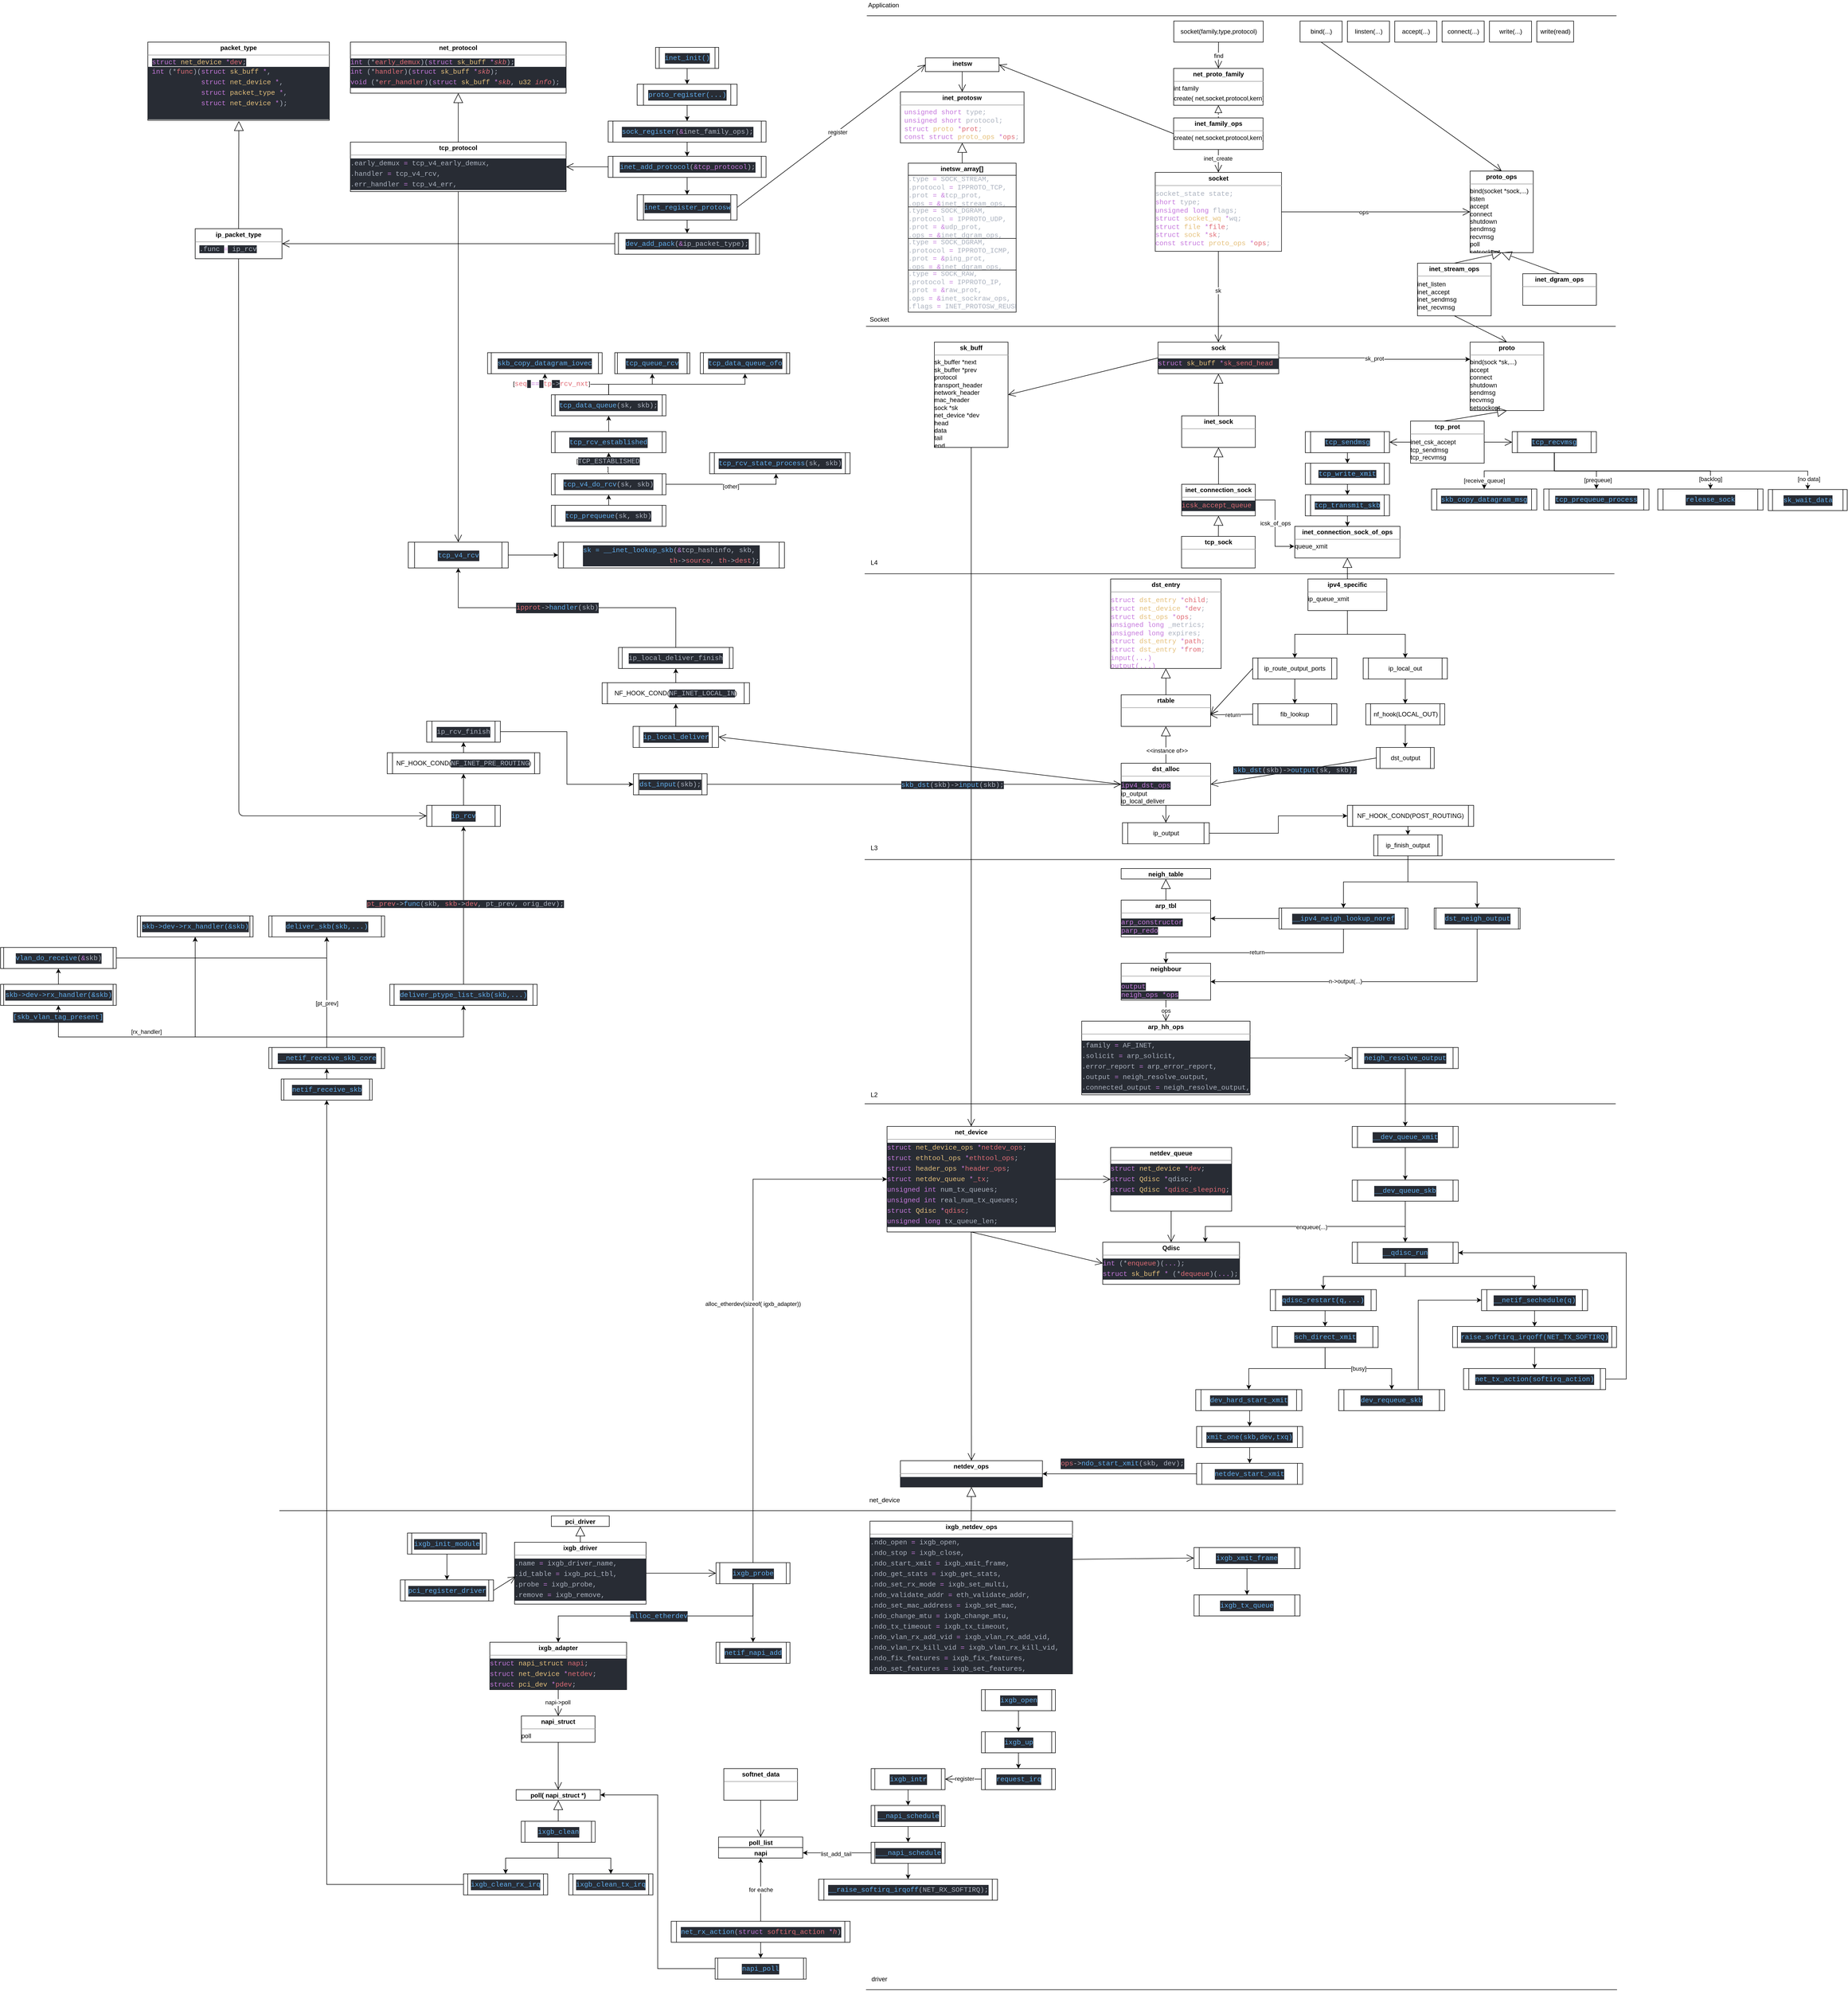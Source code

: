 <mxfile version="13.1.3">
    <diagram id="6hGFLwfOUW9BJ-s0fimq" name="Page-1">
        <mxGraphModel dx="3768" dy="785" grid="1" gridSize="10" guides="1" tooltips="1" connect="1" arrows="1" fold="1" page="1" pageScale="1" pageWidth="827" pageHeight="1169" math="0" shadow="0">
            <root>
                <mxCell id="0"/>
                <mxCell id="1" parent="0"/>
                <mxCell id="21" value="sk_prot" style="edgeStyle=orthogonalEdgeStyle;rounded=0;orthogonalLoop=1;jettySize=auto;html=1;exitX=1;exitY=0.5;exitDx=0;exitDy=0;entryX=0;entryY=0.25;entryDx=0;entryDy=0;" parent="1" source="11" target="18" edge="1">
                    <mxGeometry relative="1" as="geometry"/>
                </mxCell>
                <mxCell id="11" value="&lt;p style=&quot;margin: 0px ; margin-top: 4px ; text-align: center&quot;&gt;&lt;b&gt;sock&lt;/b&gt;&lt;/p&gt;&lt;hr size=&quot;1&quot;&gt;&lt;div style=&quot;height: 2px&quot;&gt;&lt;div style=&quot;color: rgb(171 , 178 , 191) ; background-color: rgb(40 , 44 , 52) ; font-family: &amp;#34;monaco&amp;#34; , &amp;#34;menlo&amp;#34; , &amp;#34;monaco&amp;#34; , &amp;#34;courier new&amp;#34; , monospace ; font-size: 13px ; line-height: 20px&quot;&gt;&lt;span style=&quot;color: #c678dd&quot;&gt;struct&lt;/span&gt; &lt;span style=&quot;color: #e5c07b&quot;&gt;sk_buff&lt;/span&gt; &lt;span style=&quot;color: #c678dd&quot;&gt;*&lt;/span&gt;&lt;span style=&quot;color: #e06c75&quot;&gt;sk_send_head&lt;/span&gt;&lt;/div&gt;&lt;/div&gt;" style="verticalAlign=top;align=left;overflow=fill;fontSize=12;fontFamily=Helvetica;html=1;" parent="1" vertex="1">
                    <mxGeometry x="170" y="890" width="229.5" height="60" as="geometry"/>
                </mxCell>
                <mxCell id="13" value="&lt;p style=&quot;margin: 0px ; margin-top: 4px ; text-align: center&quot;&gt;&lt;b&gt;inet_sock&lt;/b&gt;&lt;/p&gt;&lt;hr size=&quot;1&quot;&gt;&lt;div style=&quot;height: 2px&quot;&gt;&lt;/div&gt;" style="verticalAlign=top;align=left;overflow=fill;fontSize=12;fontFamily=Helvetica;html=1;" parent="1" vertex="1">
                    <mxGeometry x="215" y="1030" width="140" height="60" as="geometry"/>
                </mxCell>
                <mxCell id="15" value="" style="endArrow=block;endSize=16;endFill=0;html=1;exitX=0.5;exitY=0;exitDx=0;exitDy=0;" parent="1" source="13" target="11" edge="1">
                    <mxGeometry width="160" relative="1" as="geometry">
                        <mxPoint x="330" y="895" as="sourcePoint"/>
                        <mxPoint x="490" y="895" as="targetPoint"/>
                    </mxGeometry>
                </mxCell>
                <mxCell id="16" value="" style="endArrow=open;endFill=1;endSize=12;html=1;exitX=0.5;exitY=1;exitDx=0;exitDy=0;" parent="1" source="35" target="11" edge="1">
                    <mxGeometry width="160" relative="1" as="geometry">
                        <mxPoint x="440" y="645" as="sourcePoint"/>
                        <mxPoint x="700" y="580" as="targetPoint"/>
                    </mxGeometry>
                </mxCell>
                <mxCell id="85" value="sk" style="edgeLabel;html=1;align=center;verticalAlign=middle;resizable=0;points=[];" parent="16" vertex="1" connectable="0">
                    <mxGeometry x="-0.151" y="-1" relative="1" as="geometry">
                        <mxPoint y="1" as="offset"/>
                    </mxGeometry>
                </mxCell>
                <mxCell id="17" value="&lt;p style=&quot;margin: 0px ; margin-top: 4px ; text-align: center&quot;&gt;&lt;b&gt;proto_ops&lt;/b&gt;&lt;/p&gt;&lt;hr size=&quot;1&quot;&gt;&lt;div style=&quot;height: 2px&quot;&gt;&lt;span style=&quot;font-family: &amp;#34;helvetica&amp;#34; ; text-align: center&quot;&gt;bind(socket *sock,...)&lt;/span&gt;&lt;br style=&quot;font-family: &amp;#34;helvetica&amp;#34; ; text-align: center&quot;&gt;&lt;span style=&quot;font-family: &amp;#34;helvetica&amp;#34; ; text-align: center&quot;&gt;listen&lt;br&gt;&lt;/span&gt;&lt;span style=&quot;font-family: &amp;#34;helvetica&amp;#34; ; text-align: center&quot;&gt;accept&lt;/span&gt;&lt;br style=&quot;font-family: &amp;#34;helvetica&amp;#34; ; text-align: center&quot;&gt;&lt;span style=&quot;font-family: &amp;#34;helvetica&amp;#34; ; text-align: center&quot;&gt;connect&lt;/span&gt;&lt;br style=&quot;font-family: &amp;#34;helvetica&amp;#34; ; text-align: center&quot;&gt;&lt;span style=&quot;font-family: &amp;#34;helvetica&amp;#34; ; text-align: center&quot;&gt;shutdown&lt;/span&gt;&lt;br style=&quot;font-family: &amp;#34;helvetica&amp;#34; ; text-align: center&quot;&gt;&lt;span style=&quot;font-family: &amp;#34;helvetica&amp;#34; ; text-align: center&quot;&gt;sendmsg&lt;/span&gt;&lt;br style=&quot;font-family: &amp;#34;helvetica&amp;#34; ; text-align: center&quot;&gt;&lt;span style=&quot;font-family: &amp;#34;helvetica&amp;#34; ; text-align: center&quot;&gt;recvmsg&lt;/span&gt;&lt;br style=&quot;font-family: &amp;#34;helvetica&amp;#34; ; text-align: center&quot;&gt;&lt;span style=&quot;font-family: &amp;#34;helvetica&amp;#34; ; text-align: center&quot;&gt;poll&lt;/span&gt;&lt;br style=&quot;font-family: &amp;#34;helvetica&amp;#34; ; text-align: center&quot;&gt;&lt;span style=&quot;font-family: &amp;#34;helvetica&amp;#34; ; text-align: center&quot;&gt;setsockopt&lt;/span&gt;&lt;br&gt;&lt;/div&gt;" style="verticalAlign=top;align=left;overflow=fill;fontSize=12;fontFamily=Helvetica;html=1;" parent="1" vertex="1">
                    <mxGeometry x="763.25" y="565" width="120" height="155" as="geometry"/>
                </mxCell>
                <mxCell id="18" value="&lt;p style=&quot;margin: 0px ; margin-top: 4px ; text-align: center&quot;&gt;&lt;b&gt;proto&lt;/b&gt;&lt;/p&gt;&lt;hr size=&quot;1&quot;&gt;&lt;div style=&quot;height: 2px&quot;&gt;&lt;span style=&quot;font-family: &amp;#34;helvetica&amp;#34; ; text-align: center&quot;&gt;bind(sock *sk,...)&lt;br&gt;accept&lt;br&gt;connect&lt;/span&gt;&lt;br style=&quot;font-family: &amp;#34;helvetica&amp;#34; ; text-align: center&quot;&gt;&lt;span style=&quot;font-family: &amp;#34;helvetica&amp;#34; ; text-align: center&quot;&gt;shutdown&lt;/span&gt;&lt;br style=&quot;font-family: &amp;#34;helvetica&amp;#34; ; text-align: center&quot;&gt;&lt;span style=&quot;font-family: &amp;#34;helvetica&amp;#34; ; text-align: center&quot;&gt;sendmsg&lt;/span&gt;&lt;br style=&quot;font-family: &amp;#34;helvetica&amp;#34; ; text-align: center&quot;&gt;&lt;span style=&quot;font-family: &amp;#34;helvetica&amp;#34; ; text-align: center&quot;&gt;recvmsg&lt;/span&gt;&lt;br style=&quot;font-family: &amp;#34;helvetica&amp;#34; ; text-align: center&quot;&gt;&lt;span style=&quot;font-family: &amp;#34;helvetica&amp;#34; ; text-align: center&quot;&gt;setsockopt&lt;/span&gt;&lt;br&gt;&lt;/div&gt;" style="verticalAlign=top;align=left;overflow=fill;fontSize=12;fontFamily=Helvetica;html=1;" parent="1" vertex="1">
                    <mxGeometry x="763.25" y="890" width="140" height="130" as="geometry"/>
                </mxCell>
                <mxCell id="26" value="" style="endArrow=open;endFill=1;endSize=12;html=1;exitX=0.5;exitY=1;exitDx=0;exitDy=0;entryX=0.5;entryY=0;entryDx=0;entryDy=0;" parent="1" source="33" target="35" edge="1">
                    <mxGeometry width="160" relative="1" as="geometry">
                        <mxPoint x="315" y="490" as="sourcePoint"/>
                        <mxPoint x="315" y="550" as="targetPoint"/>
                    </mxGeometry>
                </mxCell>
                <mxCell id="27" value="inet_create" style="edgeLabel;html=1;align=center;verticalAlign=middle;resizable=0;points=[];" parent="26" vertex="1" connectable="0">
                    <mxGeometry x="0.156" y="-1" relative="1" as="geometry">
                        <mxPoint y="-8" as="offset"/>
                    </mxGeometry>
                </mxCell>
                <mxCell id="28" value="" style="endArrow=open;endFill=1;endSize=12;html=1;exitX=1;exitY=0.5;exitDx=0;exitDy=0;entryX=0;entryY=0.5;entryDx=0;entryDy=0;" parent="1" source="35" target="17" edge="1">
                    <mxGeometry width="160" relative="1" as="geometry">
                        <mxPoint x="190" y="645" as="sourcePoint"/>
                        <mxPoint x="530" y="655" as="targetPoint"/>
                    </mxGeometry>
                </mxCell>
                <mxCell id="69" value="ops" style="edgeLabel;html=1;align=center;verticalAlign=middle;resizable=0;points=[];" parent="28" vertex="1" connectable="0">
                    <mxGeometry x="-0.133" relative="1" as="geometry">
                        <mxPoint as="offset"/>
                    </mxGeometry>
                </mxCell>
                <mxCell id="31" value="&lt;p style=&quot;margin: 0px ; margin-top: 4px ; text-align: center&quot;&gt;&lt;b&gt;net_proto_family&lt;/b&gt;&lt;/p&gt;&lt;hr size=&quot;1&quot;&gt;int family&lt;div style=&quot;height: 2px&quot;&gt;&lt;br&gt;&lt;/div&gt;&lt;div style=&quot;height: 2px&quot;&gt;&lt;br&gt;&lt;/div&gt;&lt;div style=&quot;height: 2px&quot;&gt;create( net,socket,protocol,kern)&lt;/div&gt;&lt;div style=&quot;height: 2px&quot;&gt;&lt;br&gt;&lt;/div&gt;&lt;div style=&quot;height: 2px&quot;&gt;&lt;br&gt;&lt;/div&gt;&lt;div style=&quot;height: 2px&quot;&gt;&lt;br&gt;&lt;/div&gt;" style="verticalAlign=top;align=left;overflow=fill;fontSize=12;fontFamily=Helvetica;html=1;" parent="1" vertex="1">
                    <mxGeometry x="199.75" y="370" width="170" height="70" as="geometry"/>
                </mxCell>
                <mxCell id="33" value="&lt;p style=&quot;margin: 0px ; margin-top: 4px ; text-align: center&quot;&gt;&lt;b&gt;inet_family_ops&lt;/b&gt;&lt;/p&gt;&lt;hr size=&quot;1&quot;&gt;&lt;div style=&quot;height: 2px&quot;&gt;create( net,socket,protocol,kern)&lt;/div&gt;" style="verticalAlign=top;align=left;overflow=fill;fontSize=12;fontFamily=Helvetica;html=1;" parent="1" vertex="1">
                    <mxGeometry x="199.75" y="464" width="170" height="60" as="geometry"/>
                </mxCell>
                <mxCell id="34" value="" style="endArrow=block;dashed=1;endFill=0;endSize=12;html=1;entryX=0.5;entryY=1;entryDx=0;entryDy=0;" parent="1" source="33" target="31" edge="1">
                    <mxGeometry width="160" relative="1" as="geometry">
                        <mxPoint x="-55" y="430" as="sourcePoint"/>
                        <mxPoint x="-55" y="390" as="targetPoint"/>
                    </mxGeometry>
                </mxCell>
                <mxCell id="35" value="&lt;p style=&quot;margin: 0px ; margin-top: 4px ; text-align: center&quot;&gt;&lt;b&gt;socket&lt;/b&gt;&lt;/p&gt;&lt;hr size=&quot;1&quot;&gt;&lt;div style=&quot;height: 2px&quot;&gt;&lt;br&gt;&lt;/div&gt;&lt;div style=&quot;height: 2px&quot;&gt;&lt;div style=&quot;color: rgb(171 , 178 , 191) ; font-family: &amp;#34;monaco&amp;#34; , &amp;#34;menlo&amp;#34; , &amp;#34;monaco&amp;#34; , &amp;#34;courier new&amp;#34; , monospace ; font-size: 13px&quot;&gt;socket_state state;&lt;/div&gt;&lt;div style=&quot;color: rgb(171 , 178 , 191) ; font-family: &amp;#34;monaco&amp;#34; , &amp;#34;menlo&amp;#34; , &amp;#34;monaco&amp;#34; , &amp;#34;courier new&amp;#34; , monospace ; font-size: 13px&quot;&gt;&lt;span style=&quot;color: rgb(198 , 120 , 221)&quot;&gt;short&lt;/span&gt;&amp;nbsp;type;&lt;/div&gt;&lt;div style=&quot;color: rgb(171 , 178 , 191) ; font-family: &amp;#34;monaco&amp;#34; , &amp;#34;menlo&amp;#34; , &amp;#34;monaco&amp;#34; , &amp;#34;courier new&amp;#34; , monospace ; font-size: 13px&quot;&gt;&lt;span style=&quot;color: rgb(198 , 120 , 221)&quot;&gt;unsigned&lt;/span&gt;&amp;nbsp;&lt;span style=&quot;color: rgb(198 , 120 , 221)&quot;&gt;long&lt;/span&gt;&amp;nbsp;flags;&lt;/div&gt;&lt;div style=&quot;color: rgb(171 , 178 , 191) ; font-family: &amp;#34;monaco&amp;#34; , &amp;#34;menlo&amp;#34; , &amp;#34;monaco&amp;#34; , &amp;#34;courier new&amp;#34; , monospace ; font-size: 13px&quot;&gt;&lt;span style=&quot;color: rgb(198 , 120 , 221)&quot;&gt;struct&lt;/span&gt;&amp;nbsp;&lt;span style=&quot;color: rgb(229 , 192 , 123)&quot;&gt;socket_wq&lt;/span&gt;&amp;nbsp;&lt;span style=&quot;color: rgb(198 , 120 , 221)&quot;&gt;*&lt;/span&gt;wq;&lt;/div&gt;&lt;div style=&quot;color: rgb(171 , 178 , 191) ; font-family: &amp;#34;monaco&amp;#34; , &amp;#34;menlo&amp;#34; , &amp;#34;monaco&amp;#34; , &amp;#34;courier new&amp;#34; , monospace ; font-size: 13px&quot;&gt;&lt;span style=&quot;color: rgb(198 , 120 , 221)&quot;&gt;struct&lt;/span&gt;&amp;nbsp;&lt;span style=&quot;color: rgb(229 , 192 , 123)&quot;&gt;file&lt;/span&gt;&amp;nbsp;&lt;span style=&quot;color: rgb(198 , 120 , 221)&quot;&gt;*&lt;/span&gt;&lt;span style=&quot;color: rgb(224 , 108 , 117)&quot;&gt;file&lt;/span&gt;;&lt;/div&gt;&lt;div style=&quot;color: rgb(171 , 178 , 191) ; font-family: &amp;#34;monaco&amp;#34; , &amp;#34;menlo&amp;#34; , &amp;#34;monaco&amp;#34; , &amp;#34;courier new&amp;#34; , monospace ; font-size: 13px&quot;&gt;&lt;span style=&quot;color: rgb(198 , 120 , 221)&quot;&gt;struct&lt;/span&gt;&amp;nbsp;&lt;span style=&quot;color: rgb(229 , 192 , 123)&quot;&gt;sock&lt;/span&gt;&amp;nbsp;&lt;span style=&quot;color: rgb(198 , 120 , 221)&quot;&gt;*&lt;/span&gt;&lt;span style=&quot;color: rgb(224 , 108 , 117)&quot;&gt;sk&lt;/span&gt;;&lt;/div&gt;&lt;div style=&quot;color: rgb(171 , 178 , 191) ; font-family: &amp;#34;monaco&amp;#34; , &amp;#34;menlo&amp;#34; , &amp;#34;monaco&amp;#34; , &amp;#34;courier new&amp;#34; , monospace ; font-size: 13px&quot;&gt;&lt;span style=&quot;color: rgb(198 , 120 , 221)&quot;&gt;const&lt;/span&gt;&amp;nbsp;&lt;span style=&quot;color: rgb(198 , 120 , 221)&quot;&gt;struct&lt;/span&gt;&amp;nbsp;&lt;span style=&quot;color: rgb(229 , 192 , 123)&quot;&gt;proto_ops&lt;/span&gt;&amp;nbsp;&lt;span style=&quot;color: rgb(198 , 120 , 221)&quot;&gt;*&lt;/span&gt;&lt;span style=&quot;color: rgb(224 , 108 , 117)&quot;&gt;ops&lt;/span&gt;;&lt;/div&gt;&lt;/div&gt;" style="verticalAlign=top;align=left;overflow=fill;fontSize=12;fontFamily=Helvetica;html=1;" parent="1" vertex="1">
                    <mxGeometry x="164.75" y="567.5" width="240" height="150" as="geometry"/>
                </mxCell>
                <mxCell id="36" value="socket(family,type,protocol)" style="html=1;" parent="1" vertex="1">
                    <mxGeometry x="200" y="280" width="170" height="40" as="geometry"/>
                </mxCell>
                <mxCell id="39" value="" style="endArrow=open;endFill=1;endSize=12;html=1;entryX=0.5;entryY=0;entryDx=0;entryDy=0;exitX=0.5;exitY=1;exitDx=0;exitDy=0;" parent="1" source="36" target="31" edge="1">
                    <mxGeometry width="160" relative="1" as="geometry">
                        <mxPoint x="90" y="450" as="sourcePoint"/>
                        <mxPoint x="140" y="665" as="targetPoint"/>
                    </mxGeometry>
                </mxCell>
                <mxCell id="57" value="find" style="edgeLabel;html=1;align=center;verticalAlign=middle;resizable=0;points=[];" parent="39" vertex="1" connectable="0">
                    <mxGeometry x="0.025" relative="1" as="geometry">
                        <mxPoint as="offset"/>
                    </mxGeometry>
                </mxCell>
                <mxCell id="40" value="bind(...)" style="html=1;" parent="1" vertex="1">
                    <mxGeometry x="440" y="280" width="80" height="40" as="geometry"/>
                </mxCell>
                <mxCell id="41" value="" style="endArrow=open;endFill=1;endSize=12;html=1;exitX=0.5;exitY=1;exitDx=0;exitDy=0;entryX=0.5;entryY=0;entryDx=0;entryDy=0;" parent="1" source="40" target="17" edge="1">
                    <mxGeometry width="160" relative="1" as="geometry">
                        <mxPoint x="-70" y="395" as="sourcePoint"/>
                        <mxPoint x="255" y="395" as="targetPoint"/>
                    </mxGeometry>
                </mxCell>
                <mxCell id="45" value="linsten(...)" style="html=1;" parent="1" vertex="1">
                    <mxGeometry x="530" y="280" width="80" height="40" as="geometry"/>
                </mxCell>
                <mxCell id="47" value="accept(...)" style="html=1;" parent="1" vertex="1">
                    <mxGeometry x="620" y="280" width="80" height="40" as="geometry"/>
                </mxCell>
                <mxCell id="48" value="&lt;p style=&quot;margin: 0px ; margin-top: 4px ; text-align: center&quot;&gt;&lt;b&gt;inet_connection_sock&lt;/b&gt;&lt;/p&gt;&lt;hr size=&quot;1&quot;&gt;&lt;div style=&quot;height: 2px&quot;&gt;&lt;div style=&quot;color: rgb(171 , 178 , 191) ; background-color: rgb(40 , 44 , 52) ; font-family: &amp;#34;monaco&amp;#34; , &amp;#34;menlo&amp;#34; , &amp;#34;monaco&amp;#34; , &amp;#34;courier new&amp;#34; , monospace ; font-size: 13px ; line-height: 20px&quot;&gt;&lt;span style=&quot;color: #e06c75&quot;&gt;icsk_accept_queue&lt;/span&gt;&lt;/div&gt;&lt;/div&gt;" style="verticalAlign=top;align=left;overflow=fill;fontSize=12;fontFamily=Helvetica;html=1;" parent="1" vertex="1">
                    <mxGeometry x="215" y="1160" width="140" height="60" as="geometry"/>
                </mxCell>
                <mxCell id="51" value="" style="endArrow=block;endSize=16;endFill=0;html=1;exitX=0.5;exitY=0;exitDx=0;exitDy=0;entryX=0.5;entryY=1;entryDx=0;entryDy=0;" parent="1" source="48" target="13" edge="1">
                    <mxGeometry width="160" relative="1" as="geometry">
                        <mxPoint x="400.75" y="1076" as="sourcePoint"/>
                        <mxPoint x="400.75" y="1041" as="targetPoint"/>
                    </mxGeometry>
                </mxCell>
                <mxCell id="52" value="&lt;p style=&quot;margin: 0px ; margin-top: 4px ; text-align: center&quot;&gt;&lt;b&gt;inet_stream_ops&lt;/b&gt;&lt;/p&gt;&lt;hr size=&quot;1&quot;&gt;&lt;div style=&quot;height: 2px&quot;&gt;&lt;br&gt;&lt;/div&gt;&lt;div style=&quot;height: 2px&quot;&gt;&lt;span style=&quot;font-family: &amp;#34;helvetica&amp;#34; ; text-align: center&quot;&gt;inet_listen&lt;/span&gt;&lt;br style=&quot;font-family: &amp;#34;helvetica&amp;#34; ; text-align: center&quot;&gt;&lt;span style=&quot;font-family: &amp;#34;helvetica&amp;#34; ; text-align: center&quot;&gt;inet_accept&lt;/span&gt;&lt;br style=&quot;font-family: &amp;#34;helvetica&amp;#34; ; text-align: center&quot;&gt;&lt;span style=&quot;font-family: &amp;#34;helvetica&amp;#34; ; text-align: center&quot;&gt;inet_sendmsg&lt;br&gt;inet_recvmsg&lt;/span&gt;&lt;span style=&quot;text-align: center&quot;&gt;&lt;br&gt;&lt;/span&gt;&lt;/div&gt;&lt;div style=&quot;height: 2px&quot;&gt;&lt;span style=&quot;font-family: &amp;#34;helvetica&amp;#34; ; text-align: center&quot;&gt;&lt;br&gt;&lt;/span&gt;&lt;/div&gt;" style="verticalAlign=top;align=left;overflow=fill;fontSize=12;fontFamily=Helvetica;html=1;" parent="1" vertex="1">
                    <mxGeometry x="663.25" y="740" width="140" height="100" as="geometry"/>
                </mxCell>
                <mxCell id="53" value="&lt;p style=&quot;margin: 0px ; margin-top: 4px ; text-align: center&quot;&gt;&lt;b&gt;inet_dgram_ops&lt;/b&gt;&lt;/p&gt;&lt;hr size=&quot;1&quot;&gt;&lt;div style=&quot;height: 2px&quot;&gt;&lt;/div&gt;" style="verticalAlign=top;align=left;overflow=fill;fontSize=12;fontFamily=Helvetica;html=1;" parent="1" vertex="1">
                    <mxGeometry x="863.25" y="760" width="140" height="60" as="geometry"/>
                </mxCell>
                <mxCell id="56" value="connect(...)" style="html=1;" parent="1" vertex="1">
                    <mxGeometry x="710" y="280" width="80" height="40" as="geometry"/>
                </mxCell>
                <mxCell id="58" value="write(read)" style="html=1;" parent="1" vertex="1">
                    <mxGeometry x="890" y="280" width="70" height="40" as="geometry"/>
                </mxCell>
                <mxCell id="59" value="write(...)" style="html=1;" parent="1" vertex="1">
                    <mxGeometry x="800" y="280" width="80" height="40" as="geometry"/>
                </mxCell>
                <mxCell id="60" value="" style="endArrow=block;endSize=16;endFill=0;html=1;exitX=0.5;exitY=0;exitDx=0;exitDy=0;entryX=0.5;entryY=1;entryDx=0;entryDy=0;" parent="1" source="52" target="17" edge="1">
                    <mxGeometry width="160" relative="1" as="geometry">
                        <mxPoint x="593.25" y="1005" as="sourcePoint"/>
                        <mxPoint x="593.25" y="970" as="targetPoint"/>
                    </mxGeometry>
                </mxCell>
                <mxCell id="62" value="" style="endArrow=block;endSize=16;endFill=0;html=1;exitX=0.5;exitY=0;exitDx=0;exitDy=0;" parent="1" source="53" edge="1">
                    <mxGeometry width="160" relative="1" as="geometry">
                        <mxPoint x="743.25" y="770" as="sourcePoint"/>
                        <mxPoint x="823.25" y="720" as="targetPoint"/>
                    </mxGeometry>
                </mxCell>
                <mxCell id="64" value="&lt;p style=&quot;margin: 0px ; margin-top: 4px ; text-align: center&quot;&gt;&lt;b&gt;tcp_prot&lt;/b&gt;&lt;/p&gt;&lt;hr size=&quot;1&quot;&gt;&lt;div style=&quot;height: 2px&quot;&gt;&lt;br&gt;&lt;/div&gt;&lt;div style=&quot;height: 2px&quot;&gt;&lt;span style=&quot;font-family: &amp;#34;helvetica&amp;#34; ; text-align: center&quot;&gt;inet_csk_accept&lt;br&gt;&lt;/span&gt;&lt;span style=&quot;font-family: &amp;#34;helvetica&amp;#34; ; text-align: center&quot;&gt;tcp_sendmsg&lt;br&gt;&lt;/span&gt;&lt;span style=&quot;font-family: &amp;#34;helvetica&amp;#34; ; text-align: center&quot;&gt;tcp_recvmsg&lt;/span&gt;&lt;span style=&quot;text-align: center&quot;&gt;&lt;br&gt;&lt;/span&gt;&lt;/div&gt;" style="verticalAlign=top;align=left;overflow=fill;fontSize=12;fontFamily=Helvetica;html=1;" parent="1" vertex="1">
                    <mxGeometry x="650" y="1040" width="140" height="80" as="geometry"/>
                </mxCell>
                <mxCell id="66" value="" style="endArrow=block;endSize=16;endFill=0;html=1;exitX=0.45;exitY=0;exitDx=0;exitDy=0;entryX=0.5;entryY=1;entryDx=0;entryDy=0;exitPerimeter=0;" parent="1" source="64" target="18" edge="1">
                    <mxGeometry width="160" relative="1" as="geometry">
                        <mxPoint x="743.25" y="780" as="sourcePoint"/>
                        <mxPoint x="833.25" y="732.5" as="targetPoint"/>
                    </mxGeometry>
                </mxCell>
                <mxCell id="73" value="&lt;p style=&quot;margin: 0px ; margin-top: 4px ; text-align: center&quot;&gt;&lt;b&gt;sk_buff&lt;/b&gt;&lt;/p&gt;&lt;hr size=&quot;1&quot;&gt;&lt;div style=&quot;height: 2px&quot;&gt;&lt;span style=&quot;text-align: center&quot;&gt;sk_buffer *next&lt;/span&gt;&lt;br style=&quot;text-align: center&quot;&gt;&lt;span style=&quot;text-align: center&quot;&gt;sk_buffer *prev&lt;/span&gt;&lt;br style=&quot;text-align: center&quot;&gt;&lt;span style=&quot;text-align: center&quot;&gt;protocol&lt;/span&gt;&lt;br style=&quot;text-align: center&quot;&gt;&lt;span style=&quot;text-align: center&quot;&gt;transport_header&lt;/span&gt;&lt;br style=&quot;text-align: center&quot;&gt;&lt;span style=&quot;text-align: center&quot;&gt;network_header&lt;/span&gt;&lt;br style=&quot;text-align: center&quot;&gt;&lt;span style=&quot;text-align: center&quot;&gt;mac_header&lt;/span&gt;&lt;br style=&quot;text-align: center&quot;&gt;&lt;span style=&quot;text-align: center&quot;&gt;sock *sk&lt;/span&gt;&lt;br style=&quot;text-align: center&quot;&gt;&lt;span style=&quot;text-align: center&quot;&gt;net_device *dev&lt;/span&gt;&lt;br style=&quot;text-align: center&quot;&gt;&lt;span style=&quot;text-align: center&quot;&gt;head&lt;/span&gt;&lt;br style=&quot;text-align: center&quot;&gt;&lt;span style=&quot;text-align: center&quot;&gt;data&lt;/span&gt;&lt;br style=&quot;text-align: center&quot;&gt;&lt;span style=&quot;text-align: center&quot;&gt;tail&lt;/span&gt;&lt;br style=&quot;text-align: center&quot;&gt;&lt;span style=&quot;text-align: center&quot;&gt;end&lt;/span&gt;&lt;/div&gt;" style="verticalAlign=top;align=left;overflow=fill;fontSize=12;fontFamily=Helvetica;html=1;" parent="1" vertex="1">
                    <mxGeometry x="-255" y="890" width="140" height="200" as="geometry"/>
                </mxCell>
                <mxCell id="74" value="" style="endArrow=open;endFill=1;endSize=12;html=1;exitX=0;exitY=0.5;exitDx=0;exitDy=0;entryX=1;entryY=0.5;entryDx=0;entryDy=0;" parent="1" source="11" target="73" edge="1">
                    <mxGeometry width="160" relative="1" as="geometry">
                        <mxPoint x="414.75" y="652.5" as="sourcePoint"/>
                        <mxPoint x="580" y="652.5" as="targetPoint"/>
                    </mxGeometry>
                </mxCell>
                <mxCell id="77" value="" style="endArrow=open;endFill=1;endSize=12;html=1;exitX=0.5;exitY=1;exitDx=0;exitDy=0;entryX=0.5;entryY=0;entryDx=0;entryDy=0;" parent="1" source="52" target="18" edge="1">
                    <mxGeometry width="160" relative="1" as="geometry">
                        <mxPoint x="618" y="652.5" as="sourcePoint"/>
                        <mxPoint x="783.25" y="652.5" as="targetPoint"/>
                    </mxGeometry>
                </mxCell>
                <mxCell id="83" value="&lt;p style=&quot;margin: 0px ; margin-top: 4px ; text-align: center&quot;&gt;&lt;b&gt;tcp_sock&lt;/b&gt;&lt;/p&gt;&lt;hr size=&quot;1&quot;&gt;&lt;div style=&quot;height: 2px&quot;&gt;&lt;/div&gt;" style="verticalAlign=top;align=left;overflow=fill;fontSize=12;fontFamily=Helvetica;html=1;" parent="1" vertex="1">
                    <mxGeometry x="214.75" y="1259" width="140" height="60" as="geometry"/>
                </mxCell>
                <mxCell id="84" value="" style="endArrow=block;endSize=16;endFill=0;html=1;exitX=0.5;exitY=0;exitDx=0;exitDy=0;entryX=0.5;entryY=1;entryDx=0;entryDy=0;" parent="1" source="83" target="48" edge="1">
                    <mxGeometry width="160" relative="1" as="geometry">
                        <mxPoint x="295" y="1141" as="sourcePoint"/>
                        <mxPoint x="295" y="1100" as="targetPoint"/>
                    </mxGeometry>
                </mxCell>
                <mxCell id="87" value="&lt;p style=&quot;margin: 0px ; margin-top: 4px ; text-align: center&quot;&gt;&lt;b&gt;inet_connection_sock_of_ops&lt;/b&gt;&lt;/p&gt;&lt;hr size=&quot;1&quot;&gt;&lt;div style=&quot;height: 2px&quot;&gt;&lt;span style=&quot;text-align: center&quot;&gt;queue_xmit&lt;/span&gt;&lt;/div&gt;" style="verticalAlign=top;align=left;overflow=fill;fontSize=12;fontFamily=Helvetica;html=1;" parent="1" vertex="1">
                    <mxGeometry x="430" y="1240" width="200" height="60" as="geometry"/>
                </mxCell>
                <mxCell id="89" value="icsk_of_ops" style="edgeStyle=orthogonalEdgeStyle;rounded=0;orthogonalLoop=1;jettySize=auto;html=1;exitX=1;exitY=0.5;exitDx=0;exitDy=0;entryX=-0.005;entryY=0.633;entryDx=0;entryDy=0;entryPerimeter=0;" parent="1" source="48" target="87" edge="1">
                    <mxGeometry relative="1" as="geometry">
                        <mxPoint x="370" y="1150" as="sourcePoint"/>
                        <mxPoint x="570" y="940" as="targetPoint"/>
                    </mxGeometry>
                </mxCell>
                <mxCell id="106" style="edgeStyle=orthogonalEdgeStyle;rounded=0;orthogonalLoop=1;jettySize=auto;html=1;exitX=0.5;exitY=1;exitDx=0;exitDy=0;" parent="1" source="90" target="102" edge="1">
                    <mxGeometry relative="1" as="geometry"/>
                </mxCell>
                <mxCell id="107" style="edgeStyle=orthogonalEdgeStyle;rounded=0;orthogonalLoop=1;jettySize=auto;html=1;exitX=0.5;exitY=1;exitDx=0;exitDy=0;" parent="1" source="90" target="103" edge="1">
                    <mxGeometry relative="1" as="geometry"/>
                </mxCell>
                <mxCell id="90" value="&lt;p style=&quot;margin: 0px ; margin-top: 4px ; text-align: center&quot;&gt;&lt;b&gt;ipv4_specific&lt;/b&gt;&lt;/p&gt;&lt;hr size=&quot;1&quot;&gt;&lt;div style=&quot;height: 2px&quot;&gt;&lt;span style=&quot;text-align: center&quot;&gt;ip_queue_xmit&lt;/span&gt;&lt;/div&gt;" style="verticalAlign=top;align=left;overflow=fill;fontSize=12;fontFamily=Helvetica;html=1;" parent="1" vertex="1">
                    <mxGeometry x="455" y="1340" width="150" height="60" as="geometry"/>
                </mxCell>
                <mxCell id="95" value="&lt;div style=&quot;color: rgb(171 , 178 , 191) ; background-color: rgb(40 , 44 , 52) ; font-family: &amp;#34;monaco&amp;#34; , &amp;#34;menlo&amp;#34; , &amp;#34;monaco&amp;#34; , &amp;#34;courier new&amp;#34; , monospace ; font-weight: normal ; font-size: 13px ; line-height: 20px&quot;&gt;&lt;br&gt;&lt;/div&gt;" style="text;whiteSpace=wrap;html=1;" parent="1" vertex="1">
                    <mxGeometry x="950" y="1190" width="140" height="40" as="geometry"/>
                </mxCell>
                <mxCell id="96" value="&lt;span style=&quot;color: rgb(240 , 240 , 240) ; font-family: &amp;#34;helvetica&amp;#34; ; font-size: 12px ; font-style: normal ; font-weight: 400 ; letter-spacing: normal ; text-align: center ; text-indent: 0px ; text-transform: none ; word-spacing: 0px ; background-color: rgb(42 , 42 , 42) ; float: none ; display: inline&quot;&gt;&lt;br&gt;&lt;/span&gt;" style="text;whiteSpace=wrap;html=1;" parent="1" vertex="1">
                    <mxGeometry x="1010" y="900" width="100" height="30" as="geometry"/>
                </mxCell>
                <mxCell id="97" value="&lt;span style=&quot;color: rgb(240 , 240 , 240) ; font-size: 12px ; font-style: normal ; font-weight: 400 ; letter-spacing: normal ; text-indent: 0px ; text-transform: none ; word-spacing: 0px ; background-color: rgb(42 , 42 , 42) ; font-family: &amp;#34;helvetica&amp;#34; ; text-align: center&quot;&gt;&lt;br&gt;&lt;/span&gt;" style="text;whiteSpace=wrap;html=1;" parent="1" vertex="1">
                    <mxGeometry x="973.25" y="780" width="100" height="60" as="geometry"/>
                </mxCell>
                <mxCell id="100" value="" style="endArrow=block;endSize=16;endFill=0;html=1;exitX=0.5;exitY=0;exitDx=0;exitDy=0;entryX=0.5;entryY=1;entryDx=0;entryDy=0;" parent="1" source="90" target="87" edge="1">
                    <mxGeometry width="160" relative="1" as="geometry">
                        <mxPoint x="740" y="1080" as="sourcePoint"/>
                        <mxPoint x="640" y="1005" as="targetPoint"/>
                    </mxGeometry>
                </mxCell>
                <mxCell id="105" style="edgeStyle=orthogonalEdgeStyle;rounded=0;orthogonalLoop=1;jettySize=auto;html=1;exitX=0.5;exitY=1;exitDx=0;exitDy=0;" parent="1" source="102" target="104" edge="1">
                    <mxGeometry relative="1" as="geometry"/>
                </mxCell>
                <mxCell id="102" value="ip_route_output_ports" style="shape=process;whiteSpace=wrap;html=1;backgroundOutline=1;fillColor=none;gradientColor=none;size=0.062;" parent="1" vertex="1">
                    <mxGeometry x="350" y="1490" width="160" height="40" as="geometry"/>
                </mxCell>
                <mxCell id="109" style="edgeStyle=orthogonalEdgeStyle;rounded=0;orthogonalLoop=1;jettySize=auto;html=1;exitX=0.5;exitY=1;exitDx=0;exitDy=0;entryX=0.5;entryY=0;entryDx=0;entryDy=0;" parent="1" source="103" target="108" edge="1">
                    <mxGeometry relative="1" as="geometry"/>
                </mxCell>
                <mxCell id="103" value="ip_local_out" style="shape=process;whiteSpace=wrap;html=1;backgroundOutline=1;fillColor=none;gradientColor=none;size=0.062;" parent="1" vertex="1">
                    <mxGeometry x="560" y="1490" width="160" height="40" as="geometry"/>
                </mxCell>
                <mxCell id="104" value="fib_lookup" style="shape=process;whiteSpace=wrap;html=1;backgroundOutline=1;fillColor=none;gradientColor=none;size=0.062;" parent="1" vertex="1">
                    <mxGeometry x="350" y="1577" width="160" height="40" as="geometry"/>
                </mxCell>
                <mxCell id="114" style="edgeStyle=orthogonalEdgeStyle;rounded=0;orthogonalLoop=1;jettySize=auto;html=1;exitX=0.5;exitY=1;exitDx=0;exitDy=0;" parent="1" source="108" target="113" edge="1">
                    <mxGeometry relative="1" as="geometry"/>
                </mxCell>
                <mxCell id="108" value="nf_hook(LOCAL_OUT)" style="shape=process;whiteSpace=wrap;html=1;backgroundOutline=1;fillColor=none;gradientColor=none;size=0.062;" parent="1" vertex="1">
                    <mxGeometry x="565" y="1577" width="150" height="40" as="geometry"/>
                </mxCell>
                <mxCell id="113" value="dst_output" style="shape=process;whiteSpace=wrap;html=1;backgroundOutline=1;fillColor=none;gradientColor=none;size=0.062;" parent="1" vertex="1">
                    <mxGeometry x="585" y="1660" width="110" height="40" as="geometry"/>
                </mxCell>
                <mxCell id="116" value="&lt;p style=&quot;margin: 0px ; margin-top: 4px ; text-align: center&quot;&gt;&lt;b&gt;rtable&lt;/b&gt;&lt;/p&gt;&lt;hr size=&quot;1&quot;&gt;&lt;div style=&quot;height: 2px&quot;&gt;&lt;br&gt;&lt;/div&gt;" style="verticalAlign=top;align=left;overflow=fill;fontSize=12;fontFamily=Helvetica;html=1;" parent="1" vertex="1">
                    <mxGeometry x="100" y="1560" width="170" height="60" as="geometry"/>
                </mxCell>
                <mxCell id="117" value="" style="endArrow=open;endFill=1;endSize=12;html=1;exitX=0;exitY=0.5;exitDx=0;exitDy=0;entryX=1;entryY=0.617;entryDx=0;entryDy=0;entryPerimeter=0;" parent="1" source="102" target="116" edge="1">
                    <mxGeometry width="160" relative="1" as="geometry">
                        <mxPoint x="269.75" y="1440" as="sourcePoint"/>
                        <mxPoint x="199.75" y="1510" as="targetPoint"/>
                    </mxGeometry>
                </mxCell>
                <mxCell id="118" value="" style="endArrow=open;endFill=1;endSize=12;html=1;exitX=0;exitY=0.5;exitDx=0;exitDy=0;entryX=0.994;entryY=0.633;entryDx=0;entryDy=0;entryPerimeter=0;" parent="1" source="104" target="116" edge="1">
                    <mxGeometry width="160" relative="1" as="geometry">
                        <mxPoint x="360" y="1520" as="sourcePoint"/>
                        <mxPoint x="280" y="1587.02" as="targetPoint"/>
                    </mxGeometry>
                </mxCell>
                <mxCell id="122" value="return" style="edgeLabel;html=1;align=center;verticalAlign=middle;resizable=0;points=[];" parent="118" vertex="1" connectable="0">
                    <mxGeometry x="-0.035" relative="1" as="geometry">
                        <mxPoint x="1" as="offset"/>
                    </mxGeometry>
                </mxCell>
                <mxCell id="121" value="&lt;span style=&quot;color: rgb(198 , 120 , 221) ; font-family: &amp;#34;monaco&amp;#34; , &amp;#34;menlo&amp;#34; , &amp;#34;monaco&amp;#34; , &amp;#34;courier new&amp;#34; , monospace ; font-size: 13px ; font-style: normal ; font-weight: 400 ; letter-spacing: normal ; text-align: left ; text-indent: 0px ; text-transform: none ; word-spacing: 0px ; background-color: rgb(40 , 44 , 52) ; float: none ; display: inline&quot;&gt;&lt;br&gt;&lt;/span&gt;" style="text;whiteSpace=wrap;html=1;" parent="1" vertex="1">
                    <mxGeometry x="180" y="1750" width="60" height="30" as="geometry"/>
                </mxCell>
                <mxCell id="124" value="&lt;p style=&quot;margin: 0px ; margin-top: 4px ; text-align: center&quot;&gt;&lt;b&gt;dst_alloc&lt;/b&gt;&lt;/p&gt;&lt;hr size=&quot;1&quot;&gt;&lt;div style=&quot;height: 2px&quot;&gt;&lt;br&gt;&lt;/div&gt;&lt;div style=&quot;height: 2px&quot;&gt;&lt;font color=&quot;#c678dd&quot; face=&quot;monaco, menlo, monaco, courier new, monospace&quot;&gt;&lt;span style=&quot;font-size: 13px ; background-color: rgb(40 , 44 , 52)&quot;&gt;&lt;br&gt;&lt;/span&gt;&lt;/font&gt;&lt;/div&gt;&lt;div style=&quot;height: 2px&quot;&gt;&lt;font color=&quot;#c678dd&quot; face=&quot;monaco, menlo, monaco, courier new, monospace&quot;&gt;&lt;span style=&quot;font-size: 13px ; background-color: rgb(40 , 44 , 52)&quot;&gt;ipv4_dst_ops&lt;br&gt;&lt;/span&gt;&lt;/font&gt;&lt;span style=&quot;font-family: &amp;#34;helvetica&amp;#34;&quot;&gt;ip_output&lt;br&gt;ip_local_deliver&lt;/span&gt;&lt;span&gt;&lt;br&gt;&lt;/span&gt;&lt;/div&gt;" style="verticalAlign=top;align=left;overflow=fill;fontSize=12;fontFamily=Helvetica;html=1;" parent="1" vertex="1">
                    <mxGeometry x="100" y="1690" width="170" height="80" as="geometry"/>
                </mxCell>
                <mxCell id="126" value="&lt;p style=&quot;margin: 0px ; margin-top: 4px ; text-align: center&quot;&gt;&lt;b&gt;dst_entry&lt;/b&gt;&lt;/p&gt;&lt;hr size=&quot;1&quot;&gt;&lt;div style=&quot;height: 2px&quot;&gt;&lt;br&gt;&lt;/div&gt;&lt;div style=&quot;height: 2px&quot;&gt;&lt;div style=&quot;color: rgb(171 , 178 , 191) ; font-family: &amp;#34;monaco&amp;#34; , &amp;#34;menlo&amp;#34; , &amp;#34;monaco&amp;#34; , &amp;#34;courier new&amp;#34; , monospace ; font-size: 13px ; text-align: center&quot;&gt;&lt;div style=&quot;text-align: left&quot;&gt;&lt;span style=&quot;color: rgb(198 , 120 , 221)&quot;&gt;struct&lt;/span&gt;&amp;nbsp;&lt;span style=&quot;color: rgb(229 , 192 , 123)&quot;&gt;dst_entry&lt;/span&gt;&amp;nbsp;&lt;span style=&quot;color: rgb(198 , 120 , 221)&quot;&gt;*&lt;/span&gt;&lt;span style=&quot;color: rgb(224 , 108 , 117)&quot;&gt;child&lt;/span&gt;;&lt;/div&gt;&lt;div style=&quot;text-align: left&quot;&gt;&lt;span style=&quot;color: rgb(198 , 120 , 221)&quot;&gt;struct&lt;/span&gt;&amp;nbsp;&lt;span style=&quot;color: rgb(229 , 192 , 123)&quot;&gt;net_device&lt;/span&gt;&amp;nbsp;&lt;span style=&quot;color: rgb(198 , 120 , 221)&quot;&gt;*&lt;/span&gt;&lt;span style=&quot;color: rgb(224 , 108 , 117)&quot;&gt;dev&lt;/span&gt;;&lt;/div&gt;&lt;div style=&quot;text-align: left&quot;&gt;&lt;span style=&quot;color: rgb(198 , 120 , 221)&quot;&gt;struct&lt;/span&gt;&amp;nbsp;&lt;span style=&quot;color: rgb(229 , 192 , 123)&quot;&gt;dst_ops&lt;/span&gt;&amp;nbsp;&lt;span style=&quot;color: rgb(198 , 120 , 221)&quot;&gt;*&lt;/span&gt;&lt;span style=&quot;color: rgb(224 , 108 , 117)&quot;&gt;ops&lt;/span&gt;;&lt;/div&gt;&lt;div style=&quot;text-align: left&quot;&gt;&lt;span style=&quot;color: rgb(198 , 120 , 221)&quot;&gt;unsigned&lt;/span&gt;&amp;nbsp;&lt;span style=&quot;color: rgb(198 , 120 , 221)&quot;&gt;long&lt;/span&gt;&amp;nbsp;_metrics;&lt;/div&gt;&lt;div style=&quot;text-align: left&quot;&gt;&lt;span style=&quot;color: rgb(198 , 120 , 221)&quot;&gt;unsigned&lt;/span&gt;&amp;nbsp;&lt;span style=&quot;color: rgb(198 , 120 , 221)&quot;&gt;long&lt;/span&gt;&amp;nbsp;expires;&lt;/div&gt;&lt;div style=&quot;text-align: left&quot;&gt;&lt;span style=&quot;color: rgb(198 , 120 , 221)&quot;&gt;struct&lt;/span&gt;&amp;nbsp;&lt;span style=&quot;color: rgb(229 , 192 , 123)&quot;&gt;dst_entry&lt;/span&gt;&amp;nbsp;&lt;span style=&quot;color: rgb(198 , 120 , 221)&quot;&gt;*&lt;/span&gt;&lt;span style=&quot;color: rgb(224 , 108 , 117)&quot;&gt;path&lt;/span&gt;;&lt;/div&gt;&lt;div style=&quot;text-align: left&quot;&gt;&lt;span style=&quot;color: rgb(198 , 120 , 221)&quot;&gt;struct&lt;/span&gt;&amp;nbsp;&lt;span style=&quot;color: rgb(229 , 192 , 123)&quot;&gt;dst_entry&lt;/span&gt;&amp;nbsp;&lt;span style=&quot;color: rgb(198 , 120 , 221)&quot;&gt;*&lt;/span&gt;&lt;span style=&quot;color: rgb(224 , 108 , 117)&quot;&gt;from&lt;/span&gt;;&lt;/div&gt;&lt;div style=&quot;text-align: left&quot;&gt;&lt;span style=&quot;color: rgb(198 , 120 , 221)&quot;&gt;input(...)&lt;/span&gt;&lt;/div&gt;&lt;div style=&quot;text-align: left&quot;&gt;&lt;span style=&quot;color: rgb(198 , 120 , 221)&quot;&gt;output(...)&lt;/span&gt;&lt;/div&gt;&lt;/div&gt;&lt;/div&gt;" style="verticalAlign=top;align=left;overflow=fill;fontSize=12;fontFamily=Helvetica;html=1;" parent="1" vertex="1">
                    <mxGeometry x="80" y="1340" width="210" height="170" as="geometry"/>
                </mxCell>
                <mxCell id="127" value="" style="endArrow=block;endSize=16;endFill=0;html=1;entryX=0.5;entryY=1;entryDx=0;entryDy=0;" parent="1" source="116" target="126" edge="1">
                    <mxGeometry width="160" relative="1" as="geometry">
                        <mxPoint x="185" y="1770" as="sourcePoint"/>
                        <mxPoint x="185" y="1700" as="targetPoint"/>
                    </mxGeometry>
                </mxCell>
                <mxCell id="128" value="&lt;div style=&quot;color: rgb(171 , 178 , 191) ; background-color: rgb(40 , 44 , 52) ; font-family: &amp;#34;monaco&amp;#34; , &amp;#34;menlo&amp;#34; , &amp;#34;monaco&amp;#34; , &amp;#34;courier new&amp;#34; , monospace ; font-size: 13px ; line-height: 20px&quot;&gt;&lt;div&gt;&lt;br&gt;&lt;/div&gt;&lt;/div&gt;" style="text;html=1;align=center;verticalAlign=middle;resizable=0;points=[];autosize=1;" parent="1" vertex="1">
                    <mxGeometry x="461" y="1773" width="20" height="30" as="geometry"/>
                </mxCell>
                <mxCell id="130" value="&lt;div style=&quot;color: rgb(171 , 178 , 191) ; font-family: &amp;#34;monaco&amp;#34; , &amp;#34;menlo&amp;#34; , &amp;#34;monaco&amp;#34; , &amp;#34;courier new&amp;#34; , monospace ; font-size: 13px&quot;&gt;&lt;br&gt;&lt;/div&gt;" style="text;html=1;align=center;verticalAlign=middle;resizable=0;points=[];autosize=1;align=left" parent="1" vertex="1">
                    <mxGeometry x="448" y="1837" width="20" height="20" as="geometry"/>
                </mxCell>
                <mxCell id="132" value="" style="endArrow=block;endSize=16;endFill=0;html=1;entryX=0.5;entryY=1;entryDx=0;entryDy=0;exitX=0.5;exitY=0;exitDx=0;exitDy=0;" parent="1" source="124" target="116" edge="1">
                    <mxGeometry width="160" relative="1" as="geometry">
                        <mxPoint x="195" y="1560" as="sourcePoint"/>
                        <mxPoint x="195" y="1520" as="targetPoint"/>
                    </mxGeometry>
                </mxCell>
                <mxCell id="133" value="&amp;lt;&amp;lt;instance of&amp;gt;&amp;gt;" style="edgeLabel;html=1;align=center;verticalAlign=middle;resizable=0;points=[];" parent="132" vertex="1" connectable="0">
                    <mxGeometry x="-0.3" y="-2" relative="1" as="geometry">
                        <mxPoint as="offset"/>
                    </mxGeometry>
                </mxCell>
                <mxCell id="136" value="" style="endArrow=open;endFill=1;endSize=12;html=1;exitX=0;exitY=0.5;exitDx=0;exitDy=0;entryX=1;entryY=0.5;entryDx=0;entryDy=0;" parent="1" source="113" target="124" edge="1">
                    <mxGeometry width="160" relative="1" as="geometry">
                        <mxPoint x="360" y="1520" as="sourcePoint"/>
                        <mxPoint x="280" y="1597.02" as="targetPoint"/>
                    </mxGeometry>
                </mxCell>
                <mxCell id="137" value="&lt;span style=&quot;font-family: &amp;#34;monaco&amp;#34; , &amp;#34;menlo&amp;#34; , &amp;#34;monaco&amp;#34; , &amp;#34;courier new&amp;#34; , monospace ; font-size: 13px ; text-align: left ; background-color: rgb(40 , 44 , 52) ; color: rgb(97 , 175 , 239)&quot;&gt;skb_dst&lt;/span&gt;&lt;span style=&quot;color: rgb(171 , 178 , 191) ; font-family: &amp;#34;monaco&amp;#34; , &amp;#34;menlo&amp;#34; , &amp;#34;monaco&amp;#34; , &amp;#34;courier new&amp;#34; , monospace ; font-size: 13px ; text-align: left ; background-color: rgb(40 , 44 , 52)&quot;&gt;(skb)-&amp;gt;&lt;/span&gt;&lt;span style=&quot;font-family: &amp;#34;monaco&amp;#34; , &amp;#34;menlo&amp;#34; , &amp;#34;monaco&amp;#34; , &amp;#34;courier new&amp;#34; , monospace ; font-size: 13px ; text-align: left ; background-color: rgb(40 , 44 , 52) ; color: rgb(97 , 175 , 239)&quot;&gt;output&lt;/span&gt;&lt;span style=&quot;color: rgb(171 , 178 , 191) ; font-family: &amp;#34;monaco&amp;#34; , &amp;#34;menlo&amp;#34; , &amp;#34;monaco&amp;#34; , &amp;#34;courier new&amp;#34; , monospace ; font-size: 13px ; text-align: left ; background-color: rgb(40 , 44 , 52)&quot;&gt;(sk, skb);&lt;/span&gt;" style="edgeLabel;html=1;align=center;verticalAlign=middle;resizable=0;points=[];" parent="136" vertex="1" connectable="0">
                    <mxGeometry x="0.127" y="-3" relative="1" as="geometry">
                        <mxPoint x="22.63" y="-2.34" as="offset"/>
                    </mxGeometry>
                </mxCell>
                <mxCell id="143" style="edgeStyle=orthogonalEdgeStyle;rounded=0;orthogonalLoop=1;jettySize=auto;html=1;exitX=0.5;exitY=1;exitDx=0;exitDy=0;entryX=0.5;entryY=0;entryDx=0;entryDy=0;" parent="1" source="138" target="142" edge="1">
                    <mxGeometry relative="1" as="geometry"/>
                </mxCell>
                <mxCell id="138" value="NF_HOOK_COND(POST_ROUTING)" style="shape=process;whiteSpace=wrap;html=1;backgroundOutline=1;fillColor=none;gradientColor=none;size=0.042;" parent="1" vertex="1">
                    <mxGeometry x="530" y="1770" width="240" height="40" as="geometry"/>
                </mxCell>
                <mxCell id="140" value="" style="endArrow=open;endFill=1;endSize=12;html=1;exitX=0.5;exitY=1;exitDx=0;exitDy=0;entryX=0.5;entryY=0;entryDx=0;entryDy=0;" parent="1" source="124" target="379" edge="1">
                    <mxGeometry width="160" relative="1" as="geometry">
                        <mxPoint x="270" y="1720" as="sourcePoint"/>
                        <mxPoint x="280" y="1735" as="targetPoint"/>
                    </mxGeometry>
                </mxCell>
                <mxCell id="152" style="edgeStyle=orthogonalEdgeStyle;rounded=0;orthogonalLoop=1;jettySize=auto;html=1;exitX=0.5;exitY=1;exitDx=0;exitDy=0;entryX=0.5;entryY=0;entryDx=0;entryDy=0;" parent="1" source="142" target="150" edge="1">
                    <mxGeometry relative="1" as="geometry"/>
                </mxCell>
                <mxCell id="159" style="edgeStyle=orthogonalEdgeStyle;rounded=0;orthogonalLoop=1;jettySize=auto;html=1;exitX=0.5;exitY=1;exitDx=0;exitDy=0;entryX=0.5;entryY=0;entryDx=0;entryDy=0;" parent="1" source="142" target="158" edge="1">
                    <mxGeometry relative="1" as="geometry"/>
                </mxCell>
                <mxCell id="142" value="ip_finish_output" style="shape=process;whiteSpace=wrap;html=1;backgroundOutline=1;fillColor=none;gradientColor=none;size=0.062;" parent="1" vertex="1">
                    <mxGeometry x="580" y="1826" width="130" height="40" as="geometry"/>
                </mxCell>
                <mxCell id="146" value="&lt;p style=&quot;margin: 0px ; margin-top: 4px ; text-align: center&quot;&gt;&lt;b&gt;arp_tbl&lt;/b&gt;&lt;/p&gt;&lt;hr size=&quot;1&quot;&gt;&lt;div style=&quot;height: 2px&quot;&gt;&lt;br&gt;&lt;/div&gt;&lt;div style=&quot;height: 2px&quot;&gt;&lt;br&gt;&lt;/div&gt;&lt;div style=&quot;height: 2px&quot;&gt;&lt;span style=&quot;color: rgb(198 , 120 , 221) ; font-family: &amp;#34;monaco&amp;#34; , &amp;#34;menlo&amp;#34; , &amp;#34;monaco&amp;#34; , &amp;#34;courier new&amp;#34; , monospace ; font-size: 13px ; background-color: rgb(40 , 44 , 52)&quot;&gt;arp_constructor&lt;/span&gt;&lt;br style=&quot;color: rgb(198 , 120 , 221) ; font-family: &amp;#34;monaco&amp;#34; , &amp;#34;menlo&amp;#34; , &amp;#34;monaco&amp;#34; , &amp;#34;courier new&amp;#34; , monospace ; font-size: 13px&quot;&gt;&lt;span style=&quot;color: rgb(198 , 120 , 221) ; font-family: &amp;#34;monaco&amp;#34; , &amp;#34;menlo&amp;#34; , &amp;#34;monaco&amp;#34; , &amp;#34;courier new&amp;#34; , monospace ; font-size: 13px ; background-color: rgb(40 , 44 , 52)&quot;&gt;parp_redo&lt;/span&gt;&lt;font color=&quot;#c678dd&quot; face=&quot;monaco, menlo, monaco, courier new, monospace&quot;&gt;&lt;span style=&quot;font-size: 13px ; background-color: rgb(40 , 44 , 52)&quot;&gt;&lt;br&gt;&lt;/span&gt;&lt;/font&gt;&lt;/div&gt;" style="verticalAlign=top;align=left;overflow=fill;fontSize=12;fontFamily=Helvetica;html=1;" parent="1" vertex="1">
                    <mxGeometry x="100" y="1950" width="170" height="70" as="geometry"/>
                </mxCell>
                <mxCell id="147" value="&lt;span style=&quot;color: rgb(198 , 120 , 221) ; font-family: &amp;#34;monaco&amp;#34; , &amp;#34;menlo&amp;#34; , &amp;#34;monaco&amp;#34; , &amp;#34;courier new&amp;#34; , monospace ; font-size: 13px ; font-style: normal ; font-weight: 400 ; letter-spacing: normal ; text-align: left ; text-indent: 0px ; text-transform: none ; word-spacing: 0px ; background-color: rgb(40 , 44 , 52) ; float: none ; display: inline&quot;&gt;&lt;br&gt;&lt;/span&gt;" style="text;whiteSpace=wrap;html=1;" parent="1" vertex="1">
                    <mxGeometry x="115" y="1870" width="140" height="30" as="geometry"/>
                </mxCell>
                <mxCell id="148" value="&lt;p style=&quot;margin: 0px ; margin-top: 4px ; text-align: center&quot;&gt;&lt;b&gt;neigh_table&lt;/b&gt;&lt;/p&gt;&lt;hr size=&quot;1&quot;&gt;&lt;div style=&quot;height: 2px&quot;&gt;&lt;br&gt;&lt;/div&gt;&lt;div style=&quot;height: 2px&quot;&gt;&lt;br&gt;&lt;/div&gt;&lt;div style=&quot;height: 2px&quot;&gt;&lt;br&gt;&lt;/div&gt;" style="verticalAlign=top;align=left;overflow=fill;fontSize=12;fontFamily=Helvetica;html=1;" parent="1" vertex="1">
                    <mxGeometry x="100" y="1890" width="170" height="20" as="geometry"/>
                </mxCell>
                <mxCell id="149" value="" style="endArrow=block;endSize=16;endFill=0;html=1;exitX=0.5;exitY=0;exitDx=0;exitDy=0;entryX=0.5;entryY=1;entryDx=0;entryDy=0;" parent="1" source="146" target="148" edge="1">
                    <mxGeometry width="160" relative="1" as="geometry">
                        <mxPoint x="264.5" y="1630" as="sourcePoint"/>
                        <mxPoint x="264.5" y="1510" as="targetPoint"/>
                    </mxGeometry>
                </mxCell>
                <mxCell id="151" style="edgeStyle=orthogonalEdgeStyle;rounded=0;orthogonalLoop=1;jettySize=auto;html=1;exitX=0;exitY=0.5;exitDx=0;exitDy=0;" parent="1" source="150" target="146" edge="1">
                    <mxGeometry relative="1" as="geometry"/>
                </mxCell>
                <mxCell id="160" style="edgeStyle=orthogonalEdgeStyle;rounded=0;orthogonalLoop=1;jettySize=auto;html=1;exitX=0.5;exitY=1;exitDx=0;exitDy=0;entryX=0.5;entryY=0;entryDx=0;entryDy=0;" parent="1" source="150" target="153" edge="1">
                    <mxGeometry relative="1" as="geometry">
                        <Array as="points">
                            <mxPoint x="523" y="2050"/>
                            <mxPoint x="185" y="2050"/>
                        </Array>
                    </mxGeometry>
                </mxCell>
                <mxCell id="161" value="return" style="edgeLabel;html=1;align=center;verticalAlign=middle;resizable=0;points=[];" parent="160" vertex="1" connectable="0">
                    <mxGeometry x="0.04" y="-1" relative="1" as="geometry">
                        <mxPoint as="offset"/>
                    </mxGeometry>
                </mxCell>
                <mxCell id="150" value="&lt;div style=&quot;color: rgb(171 , 178 , 191) ; background-color: rgb(40 , 44 , 52) ; font-family: &amp;#34;monaco&amp;#34; , &amp;#34;menlo&amp;#34; , &amp;#34;monaco&amp;#34; , &amp;#34;courier new&amp;#34; , monospace ; font-size: 13px ; line-height: 20px&quot;&gt;&lt;span style=&quot;color: #61afef&quot;&gt;__ipv4_neigh_lookup_noref&lt;/span&gt;&lt;/div&gt;" style="shape=process;whiteSpace=wrap;html=1;backgroundOutline=1;fillColor=none;gradientColor=none;size=0.02;" parent="1" vertex="1">
                    <mxGeometry x="400" y="1965" width="245" height="40" as="geometry"/>
                </mxCell>
                <mxCell id="153" value="&lt;p style=&quot;margin: 0px ; margin-top: 4px ; text-align: center&quot;&gt;&lt;b&gt;neighbour&lt;/b&gt;&lt;/p&gt;&lt;hr size=&quot;1&quot;&gt;&lt;div style=&quot;height: 2px&quot;&gt;&lt;br&gt;&lt;/div&gt;&lt;div style=&quot;height: 2px&quot;&gt;&lt;br&gt;&lt;/div&gt;&lt;div style=&quot;height: 2px&quot;&gt;&lt;br&gt;&lt;/div&gt;&lt;div style=&quot;height: 2px&quot;&gt;&lt;span style=&quot;color: rgb(198 , 120 , 221) ; font-family: &amp;#34;monaco&amp;#34; , &amp;#34;menlo&amp;#34; , &amp;#34;monaco&amp;#34; , &amp;#34;courier new&amp;#34; , monospace ; font-size: 13px ; background-color: rgb(40 , 44 , 52)&quot;&gt;output&lt;/span&gt;&lt;br style=&quot;color: rgb(198 , 120 , 221) ; font-family: &amp;#34;monaco&amp;#34; , &amp;#34;menlo&amp;#34; , &amp;#34;monaco&amp;#34; , &amp;#34;courier new&amp;#34; , monospace ; font-size: 13px&quot;&gt;&lt;span style=&quot;color: rgb(198 , 120 , 221) ; font-family: &amp;#34;monaco&amp;#34; , &amp;#34;menlo&amp;#34; , &amp;#34;monaco&amp;#34; , &amp;#34;courier new&amp;#34; , monospace ; font-size: 13px ; background-color: rgb(40 , 44 , 52)&quot;&gt;neigh_ops *ops&lt;/span&gt;&lt;font color=&quot;#c678dd&quot; face=&quot;monaco, menlo, monaco, courier new, monospace&quot;&gt;&lt;span style=&quot;font-size: 13px ; background-color: rgb(40 , 44 , 52)&quot;&gt;&lt;br&gt;&lt;/span&gt;&lt;/font&gt;&lt;/div&gt;" style="verticalAlign=top;align=left;overflow=fill;fontSize=12;fontFamily=Helvetica;html=1;" parent="1" vertex="1">
                    <mxGeometry x="100" y="2070" width="170" height="70" as="geometry"/>
                </mxCell>
                <mxCell id="154" value="&lt;span style=&quot;color: rgb(198 , 120 , 221) ; font-family: &amp;#34;monaco&amp;#34; , &amp;#34;menlo&amp;#34; , &amp;#34;monaco&amp;#34; , &amp;#34;courier new&amp;#34; , monospace ; font-size: 13px ; font-style: normal ; font-weight: 400 ; letter-spacing: normal ; text-align: left ; text-indent: 0px ; text-transform: none ; word-spacing: 0px ; background-color: rgb(40 , 44 , 52) ; float: none ; display: inline&quot;&gt;&lt;br&gt;&lt;/span&gt;" style="text;whiteSpace=wrap;html=1;" parent="1" vertex="1">
                    <mxGeometry x="480" y="2090" width="130" height="30" as="geometry"/>
                </mxCell>
                <mxCell id="155" value="&lt;p style=&quot;margin: 0px ; margin-top: 4px ; text-align: center&quot;&gt;&lt;b&gt;arp_hh_ops&lt;/b&gt;&lt;/p&gt;&lt;hr size=&quot;1&quot;&gt;&lt;div style=&quot;height: 2px&quot;&gt;&lt;br&gt;&lt;/div&gt;&lt;div style=&quot;height: 2px&quot;&gt;&lt;br&gt;&lt;/div&gt;&lt;div style=&quot;height: 2px&quot;&gt;&lt;br&gt;&lt;/div&gt;&lt;div style=&quot;height: 2px&quot;&gt;&lt;div style=&quot;color: rgb(171 , 178 , 191) ; background-color: rgb(40 , 44 , 52) ; font-family: &amp;#34;monaco&amp;#34; , &amp;#34;menlo&amp;#34; , &amp;#34;monaco&amp;#34; , &amp;#34;courier new&amp;#34; , monospace ; font-size: 13px ; line-height: 20px&quot;&gt;&lt;div&gt;.family &lt;span style=&quot;color: #c678dd&quot;&gt;=&lt;/span&gt; AF_INET,&lt;/div&gt;&lt;div&gt;    .solicit &lt;span style=&quot;color: #c678dd&quot;&gt;=&lt;/span&gt; arp_solicit,&lt;/div&gt;&lt;div&gt;    .error_report &lt;span style=&quot;color: #c678dd&quot;&gt;=&lt;/span&gt; arp_error_report,&lt;/div&gt;&lt;div&gt;    .output &lt;span style=&quot;color: #c678dd&quot;&gt;=&lt;/span&gt; neigh_resolve_output,&lt;/div&gt;&lt;div&gt;    .connected_output &lt;span style=&quot;color: #c678dd&quot;&gt;=&lt;/span&gt; neigh_resolve_output,&lt;/div&gt;&lt;/div&gt;&lt;/div&gt;" style="verticalAlign=top;align=left;overflow=fill;fontSize=12;fontFamily=Helvetica;html=1;" parent="1" vertex="1">
                    <mxGeometry x="25" y="2180" width="320" height="140" as="geometry"/>
                </mxCell>
                <mxCell id="156" value="ops" style="endArrow=open;endFill=1;endSize=12;html=1;exitX=0.5;exitY=1;exitDx=0;exitDy=0;" parent="1" source="153" target="155" edge="1">
                    <mxGeometry width="160" relative="1" as="geometry">
                        <mxPoint x="280" y="1735" as="sourcePoint"/>
                        <mxPoint x="-10" y="2110" as="targetPoint"/>
                    </mxGeometry>
                </mxCell>
                <mxCell id="157" value="&lt;div style=&quot;color: rgb(171 , 178 , 191) ; background-color: rgb(40 , 44 , 52) ; font-family: &amp;#34;monaco&amp;#34; , &amp;#34;menlo&amp;#34; , &amp;#34;monaco&amp;#34; , &amp;#34;courier new&amp;#34; , monospace ; font-weight: normal ; font-size: 13px ; line-height: 20px&quot;&gt;&lt;br&gt;&lt;/div&gt;" style="text;whiteSpace=wrap;html=1;" parent="1" vertex="1">
                    <mxGeometry x="390" y="2080" width="150" height="40" as="geometry"/>
                </mxCell>
                <mxCell id="164" style="edgeStyle=orthogonalEdgeStyle;rounded=0;orthogonalLoop=1;jettySize=auto;html=1;exitX=0.5;exitY=1;exitDx=0;exitDy=0;entryX=1;entryY=0.5;entryDx=0;entryDy=0;" parent="1" source="158" target="153" edge="1">
                    <mxGeometry relative="1" as="geometry"/>
                </mxCell>
                <mxCell id="165" value="n-&amp;gt;output(...)" style="edgeLabel;html=1;align=center;verticalAlign=middle;resizable=0;points=[];" parent="164" vertex="1" connectable="0">
                    <mxGeometry x="0.156" y="-1" relative="1" as="geometry">
                        <mxPoint as="offset"/>
                    </mxGeometry>
                </mxCell>
                <mxCell id="158" value="&lt;div style=&quot;color: rgb(171 , 178 , 191) ; background-color: rgb(40 , 44 , 52) ; font-family: &amp;#34;monaco&amp;#34; , &amp;#34;menlo&amp;#34; , &amp;#34;monaco&amp;#34; , &amp;#34;courier new&amp;#34; , monospace ; font-size: 13px ; line-height: 20px&quot;&gt;&lt;span style=&quot;color: rgb(97 , 175 , 239) ; text-align: left&quot;&gt;dst_neigh_output&lt;/span&gt;&lt;br&gt;&lt;/div&gt;" style="shape=process;whiteSpace=wrap;html=1;backgroundOutline=1;fillColor=none;gradientColor=none;size=0.02;" parent="1" vertex="1">
                    <mxGeometry x="695" y="1965" width="163.25" height="40" as="geometry"/>
                </mxCell>
                <mxCell id="166" value="&lt;div style=&quot;color: rgb(171 , 178 , 191) ; background-color: rgb(40 , 44 , 52) ; font-family: &amp;#34;monaco&amp;#34; , &amp;#34;menlo&amp;#34; , &amp;#34;monaco&amp;#34; , &amp;#34;courier new&amp;#34; , monospace ; font-weight: normal ; font-size: 13px ; line-height: 20px&quot;&gt;&lt;br&gt;&lt;/div&gt;" style="text;whiteSpace=wrap;html=1;" parent="1" vertex="1">
                    <mxGeometry x="630" y="2200" width="180" height="40" as="geometry"/>
                </mxCell>
                <mxCell id="170" style="edgeStyle=orthogonalEdgeStyle;rounded=0;orthogonalLoop=1;jettySize=auto;html=1;exitX=0.5;exitY=1;exitDx=0;exitDy=0;entryX=0.5;entryY=0;entryDx=0;entryDy=0;" parent="1" source="167" target="169" edge="1">
                    <mxGeometry relative="1" as="geometry"/>
                </mxCell>
                <mxCell id="167" value="&lt;div style=&quot;color: rgb(171 , 178 , 191) ; background-color: rgb(40 , 44 , 52) ; font-family: &amp;#34;monaco&amp;#34; , &amp;#34;menlo&amp;#34; , &amp;#34;monaco&amp;#34; , &amp;#34;courier new&amp;#34; , monospace ; font-size: 13px ; line-height: 20px&quot;&gt;&lt;span style=&quot;color: rgb(97 , 175 , 239) ; text-align: left&quot;&gt;neigh_resolve_output&lt;/span&gt;&lt;br&gt;&lt;/div&gt;" style="shape=process;whiteSpace=wrap;html=1;backgroundOutline=1;fillColor=none;gradientColor=none;size=0.05;" parent="1" vertex="1">
                    <mxGeometry x="539.18" y="2230" width="201.63" height="40" as="geometry"/>
                </mxCell>
                <mxCell id="168" value="" style="endArrow=open;endFill=1;endSize=12;html=1;exitX=1;exitY=0.5;exitDx=0;exitDy=0;entryX=0;entryY=0.5;entryDx=0;entryDy=0;" parent="1" source="155" target="167" edge="1">
                    <mxGeometry width="160" relative="1" as="geometry">
                        <mxPoint x="280" y="1735" as="sourcePoint"/>
                        <mxPoint x="540" y="1790" as="targetPoint"/>
                    </mxGeometry>
                </mxCell>
                <mxCell id="178" style="edgeStyle=orthogonalEdgeStyle;rounded=0;orthogonalLoop=1;jettySize=auto;html=1;exitX=0.5;exitY=1;exitDx=0;exitDy=0;entryX=0.5;entryY=0;entryDx=0;entryDy=0;" parent="1" source="169" target="177" edge="1">
                    <mxGeometry relative="1" as="geometry"/>
                </mxCell>
                <mxCell id="169" value="&lt;div style=&quot;color: rgb(171 , 178 , 191) ; background-color: rgb(40 , 44 , 52) ; font-family: &amp;#34;monaco&amp;#34; , &amp;#34;menlo&amp;#34; , &amp;#34;monaco&amp;#34; , &amp;#34;courier new&amp;#34; , monospace ; font-size: 13px ; line-height: 20px&quot;&gt;&lt;div style=&quot;font-family: &amp;#34;monaco&amp;#34; , &amp;#34;menlo&amp;#34; , &amp;#34;monaco&amp;#34; , &amp;#34;courier new&amp;#34; , monospace ; line-height: 20px&quot;&gt;&lt;span style=&quot;color: #61afef&quot;&gt;__dev_queue_xmit&lt;/span&gt;&lt;/div&gt;&lt;/div&gt;" style="shape=process;whiteSpace=wrap;html=1;backgroundOutline=1;fillColor=none;gradientColor=none;size=0.05;" parent="1" vertex="1">
                    <mxGeometry x="539.18" y="2380" width="201.63" height="40" as="geometry"/>
                </mxCell>
                <mxCell id="171" value="&lt;p style=&quot;margin: 0px ; margin-top: 4px ; text-align: center&quot;&gt;&lt;b&gt;netdev_queue&lt;/b&gt;&lt;/p&gt;&lt;hr size=&quot;1&quot;&gt;&lt;div style=&quot;height: 2px&quot;&gt;&lt;div style=&quot;color: rgb(171 , 178 , 191) ; background-color: rgb(40 , 44 , 52) ; font-family: &amp;#34;monaco&amp;#34; , &amp;#34;menlo&amp;#34; , &amp;#34;monaco&amp;#34; , &amp;#34;courier new&amp;#34; , monospace ; font-size: 13px ; line-height: 20px&quot;&gt;&lt;div&gt;&lt;span style=&quot;color: #c678dd&quot;&gt;struct&lt;/span&gt; &lt;span style=&quot;color: #e5c07b&quot;&gt;net_device&lt;/span&gt; &lt;span style=&quot;color: #c678dd&quot;&gt;*&lt;/span&gt;&lt;span style=&quot;color: #e06c75&quot;&gt;dev&lt;/span&gt;;&lt;/div&gt;&lt;div&gt;    &lt;span style=&quot;color: #c678dd&quot;&gt;struct&lt;/span&gt; &lt;span style=&quot;color: #e5c07b&quot;&gt;Qdisc&lt;/span&gt; &lt;span style=&quot;color: #c678dd&quot;&gt;*&lt;/span&gt;qdisc;&lt;/div&gt;&lt;div&gt;    &lt;span style=&quot;color: #c678dd&quot;&gt;struct&lt;/span&gt; &lt;span style=&quot;color: #e5c07b&quot;&gt;Qdisc&lt;/span&gt; &lt;span style=&quot;color: #c678dd&quot;&gt;*&lt;/span&gt;&lt;span style=&quot;color: #e06c75&quot;&gt;qdisc_sleeping&lt;/span&gt;;&lt;/div&gt;&lt;/div&gt;&lt;/div&gt;" style="verticalAlign=top;align=left;overflow=fill;fontSize=12;fontFamily=Helvetica;html=1;" parent="1" vertex="1">
                    <mxGeometry x="80" y="2420" width="230" height="121" as="geometry"/>
                </mxCell>
                <mxCell id="173" value="&lt;p style=&quot;margin: 0px ; margin-top: 4px ; text-align: center&quot;&gt;&lt;b&gt;net_device&lt;/b&gt;&lt;/p&gt;&lt;hr size=&quot;1&quot;&gt;&lt;div style=&quot;height: 2px&quot;&gt;&lt;div style=&quot;color: rgb(171 , 178 , 191) ; background-color: rgb(40 , 44 , 52) ; font-family: &amp;#34;monaco&amp;#34; , &amp;#34;menlo&amp;#34; , &amp;#34;monaco&amp;#34; , &amp;#34;courier new&amp;#34; , monospace ; font-size: 13px ; line-height: 20px&quot;&gt;&lt;div&gt;&lt;span style=&quot;color: #c678dd&quot;&gt;struct&lt;/span&gt; &lt;span style=&quot;color: #e5c07b&quot;&gt;net_device_ops&lt;/span&gt; &lt;span style=&quot;color: #c678dd&quot;&gt;*&lt;/span&gt;&lt;span style=&quot;color: #e06c75&quot;&gt;netdev_ops&lt;/span&gt;;&lt;/div&gt;&lt;div&gt;&lt;span style=&quot;color: #c678dd&quot;&gt;struct&lt;/span&gt; &lt;span style=&quot;color: #e5c07b&quot;&gt;ethtool_ops&lt;/span&gt; &lt;span style=&quot;color: #c678dd&quot;&gt;*&lt;/span&gt;&lt;span style=&quot;color: #e06c75&quot;&gt;ethtool_ops&lt;/span&gt;;&lt;/div&gt;&lt;div&gt;&lt;span style=&quot;color: rgb(198 , 120 , 221)&quot;&gt;struct&lt;/span&gt; &lt;span style=&quot;color: rgb(229 , 192 , 123)&quot;&gt;header_ops&lt;/span&gt; &lt;span style=&quot;color: rgb(198 , 120 , 221)&quot;&gt;*&lt;/span&gt;&lt;span style=&quot;color: rgb(224 , 108 , 117)&quot;&gt;header_ops&lt;/span&gt;;&lt;br&gt;&lt;/div&gt;&lt;div&gt;&lt;div style=&quot;font-family: &amp;#34;monaco&amp;#34; , &amp;#34;menlo&amp;#34; , &amp;#34;monaco&amp;#34; , &amp;#34;courier new&amp;#34; , monospace ; line-height: 20px&quot;&gt;&lt;div&gt;&lt;span style=&quot;color: #c678dd&quot;&gt;struct&lt;/span&gt; &lt;span style=&quot;color: #e5c07b&quot;&gt;netdev_queue&lt;/span&gt; &lt;span style=&quot;color: #c678dd&quot;&gt;*&lt;/span&gt;&lt;span style=&quot;color: #e06c75&quot;&gt;_tx&lt;/span&gt;;&lt;/div&gt;&lt;div&gt;&lt;span style=&quot;color: rgb(198 , 120 , 221)&quot;&gt;unsigned&lt;/span&gt; &lt;span style=&quot;color: rgb(198 , 120 , 221)&quot;&gt;int&lt;/span&gt; num_tx_queues;&lt;/div&gt;&lt;div&gt;&lt;span style=&quot;color: rgb(198 , 120 , 221)&quot;&gt;unsigned&lt;/span&gt; &lt;span style=&quot;color: rgb(198 , 120 , 221)&quot;&gt;int&lt;/span&gt; real_num_tx_queues;&lt;/div&gt;&lt;div&gt;&lt;span style=&quot;color: rgb(198 , 120 , 221)&quot;&gt;struct&lt;/span&gt; &lt;span style=&quot;color: rgb(229 , 192 , 123)&quot;&gt;Qdisc&lt;/span&gt; &lt;span style=&quot;color: rgb(198 , 120 , 221)&quot;&gt;*&lt;/span&gt;&lt;span style=&quot;color: rgb(224 , 108 , 117)&quot;&gt;qdisc&lt;/span&gt;;&lt;br&gt;&lt;/div&gt;&lt;div&gt;&lt;span style=&quot;color: #c678dd&quot;&gt;unsigned&lt;/span&gt; &lt;span style=&quot;color: #c678dd&quot;&gt;long&lt;/span&gt; tx_queue_len;&lt;/div&gt;&lt;/div&gt;&lt;/div&gt;&lt;/div&gt;&lt;/div&gt;" style="verticalAlign=top;align=left;overflow=fill;fontSize=12;fontFamily=Helvetica;html=1;" parent="1" vertex="1">
                    <mxGeometry x="-345" y="2380" width="320" height="200.5" as="geometry"/>
                </mxCell>
                <mxCell id="174" value="" style="endArrow=open;endFill=1;endSize=12;html=1;entryX=0;entryY=0.5;entryDx=0;entryDy=0;exitX=1;exitY=0.5;exitDx=0;exitDy=0;" parent="1" source="173" target="171" edge="1">
                    <mxGeometry width="160" relative="1" as="geometry">
                        <mxPoint x="-320" y="1310" as="sourcePoint"/>
                        <mxPoint x="-105" y="1000" as="targetPoint"/>
                    </mxGeometry>
                </mxCell>
                <mxCell id="175" value="" style="endArrow=open;endFill=1;endSize=12;html=1;exitX=0.5;exitY=1;exitDx=0;exitDy=0;entryX=0.5;entryY=0;entryDx=0;entryDy=0;" parent="1" source="73" target="173" edge="1">
                    <mxGeometry width="160" relative="1" as="geometry">
                        <mxPoint x="-290" y="1349.5" as="sourcePoint"/>
                        <mxPoint x="-370" y="1349.5" as="targetPoint"/>
                    </mxGeometry>
                </mxCell>
                <mxCell id="176" value="&lt;p style=&quot;margin: 0px ; margin-top: 4px ; text-align: center&quot;&gt;&lt;b&gt;Qdisc&lt;/b&gt;&lt;/p&gt;&lt;hr size=&quot;1&quot;&gt;&lt;div style=&quot;height: 2px&quot;&gt;&lt;div style=&quot;background-color: rgb(40 , 44 , 52) ; font-family: &amp;#34;monaco&amp;#34; , &amp;#34;menlo&amp;#34; , &amp;#34;monaco&amp;#34; , &amp;#34;courier new&amp;#34; , monospace ; font-size: 13px ; line-height: 20px&quot;&gt;&lt;div style=&quot;font-family: &amp;#34;monaco&amp;#34; , &amp;#34;menlo&amp;#34; , &amp;#34;monaco&amp;#34; , &amp;#34;courier new&amp;#34; , monospace ; line-height: 20px&quot;&gt;&lt;div&gt;&lt;span style=&quot;color: rgb(198 , 120 , 221)&quot;&gt;int&lt;/span&gt;&lt;font color=&quot;#abb2bf&quot;&gt;            (*&lt;/font&gt;&lt;span style=&quot;color: rgb(224 , 108 , 117)&quot;&gt;enqueue&lt;/span&gt;&lt;font color=&quot;#abb2bf&quot;&gt;)(&lt;/font&gt;&lt;font color=&quot;#c678dd&quot;&gt;...&lt;/font&gt;&lt;font color=&quot;#abb2bf&quot;&gt;);&lt;/font&gt;&lt;/div&gt;&lt;div&gt;&lt;span style=&quot;color: rgb(171 , 178 , 191)&quot;&gt;    &lt;span style=&quot;color: #c678dd&quot;&gt;struct&lt;/span&gt; &lt;span style=&quot;color: #e5c07b&quot;&gt;sk_buff&lt;/span&gt; &lt;span style=&quot;color: #c678dd&quot;&gt;*&lt;/span&gt;    (*&lt;span style=&quot;color: #e06c75&quot;&gt;dequeue&lt;/span&gt;)(&lt;/span&gt;&lt;font color=&quot;#c678dd&quot;&gt;...&lt;/font&gt;&lt;font color=&quot;#abb2bf&quot;&gt;);&lt;/font&gt;&lt;/div&gt;&lt;/div&gt;&lt;/div&gt;&lt;/div&gt;" style="verticalAlign=top;align=left;overflow=fill;fontSize=12;fontFamily=Helvetica;html=1;" parent="1" vertex="1">
                    <mxGeometry x="65" y="2600" width="260" height="80" as="geometry"/>
                </mxCell>
                <mxCell id="182" style="edgeStyle=orthogonalEdgeStyle;rounded=0;orthogonalLoop=1;jettySize=auto;html=1;exitX=0.5;exitY=1;exitDx=0;exitDy=0;entryX=0.75;entryY=0;entryDx=0;entryDy=0;" parent="1" source="177" target="176" edge="1">
                    <mxGeometry relative="1" as="geometry">
                        <Array as="points">
                            <mxPoint x="640" y="2570"/>
                            <mxPoint x="260" y="2570"/>
                        </Array>
                    </mxGeometry>
                </mxCell>
                <mxCell id="183" value="enqueue(...)" style="edgeLabel;html=1;align=center;verticalAlign=middle;resizable=0;points=[];" parent="182" vertex="1" connectable="0">
                    <mxGeometry x="-0.01" y="1" relative="1" as="geometry">
                        <mxPoint as="offset"/>
                    </mxGeometry>
                </mxCell>
                <mxCell id="185" style="edgeStyle=orthogonalEdgeStyle;rounded=0;orthogonalLoop=1;jettySize=auto;html=1;exitX=0.5;exitY=1;exitDx=0;exitDy=0;entryX=0.5;entryY=0;entryDx=0;entryDy=0;" parent="1" source="177" target="184" edge="1">
                    <mxGeometry relative="1" as="geometry"/>
                </mxCell>
                <mxCell id="177" value="&lt;div style=&quot;color: rgb(171 , 178 , 191) ; background-color: rgb(40 , 44 , 52) ; font-family: &amp;#34;monaco&amp;#34; , &amp;#34;menlo&amp;#34; , &amp;#34;monaco&amp;#34; , &amp;#34;courier new&amp;#34; , monospace ; font-size: 13px ; line-height: 20px&quot;&gt;&lt;div style=&quot;font-family: &amp;#34;monaco&amp;#34; , &amp;#34;menlo&amp;#34; , &amp;#34;monaco&amp;#34; , &amp;#34;courier new&amp;#34; , monospace ; line-height: 20px&quot;&gt;&lt;span style=&quot;color: #61afef&quot;&gt;__dev_queue_skb&lt;/span&gt;&lt;/div&gt;&lt;/div&gt;" style="shape=process;whiteSpace=wrap;html=1;backgroundOutline=1;fillColor=none;gradientColor=none;size=0.05;" parent="1" vertex="1">
                    <mxGeometry x="539.18" y="2482" width="201.63" height="40" as="geometry"/>
                </mxCell>
                <mxCell id="180" value="" style="endArrow=open;endFill=1;endSize=12;html=1;exitX=0.5;exitY=1;exitDx=0;exitDy=0;entryX=0;entryY=0.5;entryDx=0;entryDy=0;" parent="1" source="173" target="176" edge="1">
                    <mxGeometry width="160" relative="1" as="geometry">
                        <mxPoint x="-15" y="2448.25" as="sourcePoint"/>
                        <mxPoint x="90" y="2448.5" as="targetPoint"/>
                    </mxGeometry>
                </mxCell>
                <mxCell id="181" value="" style="endArrow=open;endFill=1;endSize=12;html=1;exitX=0.5;exitY=1;exitDx=0;exitDy=0;" parent="1" source="171" target="176" edge="1">
                    <mxGeometry width="160" relative="1" as="geometry">
                        <mxPoint x="-15" y="2448.25" as="sourcePoint"/>
                        <mxPoint x="170.978" y="2600" as="targetPoint"/>
                    </mxGeometry>
                </mxCell>
                <mxCell id="187" style="edgeStyle=orthogonalEdgeStyle;rounded=0;orthogonalLoop=1;jettySize=auto;html=1;exitX=0.5;exitY=1;exitDx=0;exitDy=0;entryX=0.5;entryY=0;entryDx=0;entryDy=0;" parent="1" source="184" target="186" edge="1">
                    <mxGeometry relative="1" as="geometry"/>
                </mxCell>
                <mxCell id="189" style="edgeStyle=orthogonalEdgeStyle;rounded=0;orthogonalLoop=1;jettySize=auto;html=1;exitX=0.5;exitY=1;exitDx=0;exitDy=0;entryX=0.5;entryY=0;entryDx=0;entryDy=0;" parent="1" source="184" target="188" edge="1">
                    <mxGeometry relative="1" as="geometry"/>
                </mxCell>
                <mxCell id="184" value="&lt;div style=&quot;color: rgb(171 , 178 , 191) ; background-color: rgb(40 , 44 , 52) ; font-family: &amp;#34;monaco&amp;#34; , &amp;#34;menlo&amp;#34; , &amp;#34;monaco&amp;#34; , &amp;#34;courier new&amp;#34; , monospace ; font-size: 13px ; line-height: 20px&quot;&gt;&lt;div style=&quot;font-family: &amp;#34;monaco&amp;#34; , &amp;#34;menlo&amp;#34; , &amp;#34;monaco&amp;#34; , &amp;#34;courier new&amp;#34; , monospace ; line-height: 20px&quot;&gt;&lt;div style=&quot;font-family: &amp;#34;monaco&amp;#34; , &amp;#34;menlo&amp;#34; , &amp;#34;monaco&amp;#34; , &amp;#34;courier new&amp;#34; , monospace ; line-height: 20px&quot;&gt;&lt;span style=&quot;color: #61afef&quot;&gt;__qdisc_run&lt;/span&gt;&lt;/div&gt;&lt;/div&gt;&lt;/div&gt;" style="shape=process;whiteSpace=wrap;html=1;backgroundOutline=1;fillColor=none;gradientColor=none;size=0.05;" parent="1" vertex="1">
                    <mxGeometry x="539.18" y="2600" width="201.63" height="40" as="geometry"/>
                </mxCell>
                <mxCell id="197" style="edgeStyle=orthogonalEdgeStyle;rounded=0;orthogonalLoop=1;jettySize=auto;html=1;exitX=0.5;exitY=1;exitDx=0;exitDy=0;entryX=0.5;entryY=0;entryDx=0;entryDy=0;" parent="1" source="186" target="196" edge="1">
                    <mxGeometry relative="1" as="geometry"/>
                </mxCell>
                <mxCell id="186" value="&lt;div style=&quot;color: rgb(171 , 178 , 191) ; background-color: rgb(40 , 44 , 52) ; font-family: &amp;#34;monaco&amp;#34; , &amp;#34;menlo&amp;#34; , &amp;#34;monaco&amp;#34; , &amp;#34;courier new&amp;#34; , monospace ; font-size: 13px ; line-height: 20px&quot;&gt;&lt;div style=&quot;font-family: &amp;#34;monaco&amp;#34; , &amp;#34;menlo&amp;#34; , &amp;#34;monaco&amp;#34; , &amp;#34;courier new&amp;#34; , monospace ; line-height: 20px&quot;&gt;&lt;div style=&quot;font-family: &amp;#34;monaco&amp;#34; , &amp;#34;menlo&amp;#34; , &amp;#34;monaco&amp;#34; , &amp;#34;courier new&amp;#34; , monospace ; line-height: 20px&quot;&gt;&lt;span style=&quot;color: #61afef&quot;&gt;qdisc_restart(q,...)&lt;/span&gt;&lt;/div&gt;&lt;/div&gt;&lt;/div&gt;" style="shape=process;whiteSpace=wrap;html=1;backgroundOutline=1;fillColor=none;gradientColor=none;size=0.05;" parent="1" vertex="1">
                    <mxGeometry x="383.37" y="2690" width="201.63" height="40" as="geometry"/>
                </mxCell>
                <mxCell id="191" style="edgeStyle=orthogonalEdgeStyle;rounded=0;orthogonalLoop=1;jettySize=auto;html=1;exitX=0.5;exitY=1;exitDx=0;exitDy=0;" parent="1" source="188" target="190" edge="1">
                    <mxGeometry relative="1" as="geometry"/>
                </mxCell>
                <mxCell id="188" value="&lt;div style=&quot;color: rgb(171 , 178 , 191) ; background-color: rgb(40 , 44 , 52) ; font-family: &amp;#34;monaco&amp;#34; , &amp;#34;menlo&amp;#34; , &amp;#34;monaco&amp;#34; , &amp;#34;courier new&amp;#34; , monospace ; font-size: 13px ; line-height: 20px&quot;&gt;&lt;div style=&quot;font-family: &amp;#34;monaco&amp;#34; , &amp;#34;menlo&amp;#34; , &amp;#34;monaco&amp;#34; , &amp;#34;courier new&amp;#34; , monospace ; line-height: 20px&quot;&gt;&lt;div style=&quot;font-family: &amp;#34;monaco&amp;#34; , &amp;#34;menlo&amp;#34; , &amp;#34;monaco&amp;#34; , &amp;#34;courier new&amp;#34; , monospace ; line-height: 20px&quot;&gt;&lt;span style=&quot;color: #61afef&quot;&gt;__netif_sechedule(q)&lt;/span&gt;&lt;/div&gt;&lt;/div&gt;&lt;/div&gt;" style="shape=process;whiteSpace=wrap;html=1;backgroundOutline=1;fillColor=none;gradientColor=none;size=0.05;" parent="1" vertex="1">
                    <mxGeometry x="784.94" y="2690" width="201.63" height="40" as="geometry"/>
                </mxCell>
                <mxCell id="193" style="edgeStyle=orthogonalEdgeStyle;rounded=0;orthogonalLoop=1;jettySize=auto;html=1;exitX=0.5;exitY=1;exitDx=0;exitDy=0;" parent="1" source="190" target="192" edge="1">
                    <mxGeometry relative="1" as="geometry"/>
                </mxCell>
                <mxCell id="190" value="&lt;div style=&quot;color: rgb(171 , 178 , 191) ; background-color: rgb(40 , 44 , 52) ; font-family: &amp;#34;monaco&amp;#34; , &amp;#34;menlo&amp;#34; , &amp;#34;monaco&amp;#34; , &amp;#34;courier new&amp;#34; , monospace ; font-size: 13px ; line-height: 20px&quot;&gt;&lt;div style=&quot;font-family: &amp;#34;monaco&amp;#34; , &amp;#34;menlo&amp;#34; , &amp;#34;monaco&amp;#34; , &amp;#34;courier new&amp;#34; , monospace ; line-height: 20px&quot;&gt;&lt;div style=&quot;font-family: &amp;#34;monaco&amp;#34; , &amp;#34;menlo&amp;#34; , &amp;#34;monaco&amp;#34; , &amp;#34;courier new&amp;#34; , monospace ; line-height: 20px&quot;&gt;&lt;span style=&quot;color: rgb(97 , 175 , 239) ; font-family: &amp;#34;monaco&amp;#34; , &amp;#34;menlo&amp;#34; , &amp;#34;monaco&amp;#34; , &amp;#34;courier new&amp;#34; , monospace&quot;&gt;raise_softirq_irqoff&lt;/span&gt;&lt;span style=&quot;color: #61afef&quot;&gt;(NET_TX_SOFTIRQ)&lt;/span&gt;&lt;/div&gt;&lt;/div&gt;&lt;/div&gt;" style="shape=process;whiteSpace=wrap;html=1;backgroundOutline=1;fillColor=none;gradientColor=none;size=0.029;" parent="1" vertex="1">
                    <mxGeometry x="730" y="2760" width="311.51" height="40" as="geometry"/>
                </mxCell>
                <mxCell id="194" style="edgeStyle=orthogonalEdgeStyle;rounded=0;orthogonalLoop=1;jettySize=auto;html=1;exitX=1;exitY=0.5;exitDx=0;exitDy=0;entryX=1;entryY=0.5;entryDx=0;entryDy=0;" parent="1" source="192" target="184" edge="1">
                    <mxGeometry relative="1" as="geometry">
                        <Array as="points">
                            <mxPoint x="1060" y="2860"/>
                            <mxPoint x="1060" y="2620"/>
                        </Array>
                    </mxGeometry>
                </mxCell>
                <mxCell id="192" value="&lt;div style=&quot;background-color: rgb(40 , 44 , 52) ; font-family: &amp;#34;monaco&amp;#34; , &amp;#34;menlo&amp;#34; , &amp;#34;monaco&amp;#34; , &amp;#34;courier new&amp;#34; , monospace ; font-size: 13px ; line-height: 20px&quot;&gt;&lt;div style=&quot;font-family: &amp;#34;monaco&amp;#34; , &amp;#34;menlo&amp;#34; , &amp;#34;monaco&amp;#34; , &amp;#34;courier new&amp;#34; , monospace ; line-height: 20px&quot;&gt;&lt;div style=&quot;font-family: &amp;#34;monaco&amp;#34; , &amp;#34;menlo&amp;#34; , &amp;#34;monaco&amp;#34; , &amp;#34;courier new&amp;#34; , monospace ; line-height: 20px&quot;&gt;&lt;font color=&quot;#61afef&quot;&gt;net_tx_action(softirq_action)&lt;/font&gt;&lt;/div&gt;&lt;/div&gt;&lt;/div&gt;" style="shape=process;whiteSpace=wrap;html=1;backgroundOutline=1;fillColor=none;gradientColor=none;size=0.037;" parent="1" vertex="1">
                    <mxGeometry x="750.76" y="2840" width="270" height="40" as="geometry"/>
                </mxCell>
                <mxCell id="199" style="edgeStyle=orthogonalEdgeStyle;rounded=0;orthogonalLoop=1;jettySize=auto;html=1;exitX=0.5;exitY=1;exitDx=0;exitDy=0;entryX=0.5;entryY=0;entryDx=0;entryDy=0;" parent="1" source="196" target="198" edge="1">
                    <mxGeometry relative="1" as="geometry"/>
                </mxCell>
                <mxCell id="219" value="[busy]" style="edgeStyle=orthogonalEdgeStyle;rounded=0;orthogonalLoop=1;jettySize=auto;html=1;exitX=0.5;exitY=1;exitDx=0;exitDy=0;entryX=0.5;entryY=0;entryDx=0;entryDy=0;" parent="1" source="196" target="218" edge="1">
                    <mxGeometry relative="1" as="geometry"/>
                </mxCell>
                <mxCell id="196" value="&lt;div style=&quot;color: rgb(171 , 178 , 191) ; background-color: rgb(40 , 44 , 52) ; font-family: &amp;#34;monaco&amp;#34; , &amp;#34;menlo&amp;#34; , &amp;#34;monaco&amp;#34; , &amp;#34;courier new&amp;#34; , monospace ; font-size: 13px ; line-height: 20px&quot;&gt;&lt;div style=&quot;font-family: &amp;#34;monaco&amp;#34; , &amp;#34;menlo&amp;#34; , &amp;#34;monaco&amp;#34; , &amp;#34;courier new&amp;#34; , monospace ; line-height: 20px&quot;&gt;&lt;div style=&quot;font-family: &amp;#34;monaco&amp;#34; , &amp;#34;menlo&amp;#34; , &amp;#34;monaco&amp;#34; , &amp;#34;courier new&amp;#34; , monospace ; line-height: 20px&quot;&gt;&lt;div style=&quot;font-family: &amp;#34;monaco&amp;#34; , &amp;#34;menlo&amp;#34; , &amp;#34;monaco&amp;#34; , &amp;#34;courier new&amp;#34; , monospace ; line-height: 20px&quot;&gt;&lt;span style=&quot;color: #61afef&quot;&gt;sch_direct_xmit&lt;/span&gt;&lt;/div&gt;&lt;/div&gt;&lt;/div&gt;&lt;/div&gt;" style="shape=process;whiteSpace=wrap;html=1;backgroundOutline=1;fillColor=none;gradientColor=none;size=0.05;" parent="1" vertex="1">
                    <mxGeometry x="386.74" y="2760" width="201.63" height="40" as="geometry"/>
                </mxCell>
                <mxCell id="201" style="edgeStyle=orthogonalEdgeStyle;rounded=0;orthogonalLoop=1;jettySize=auto;html=1;exitX=0.5;exitY=1;exitDx=0;exitDy=0;entryX=0.5;entryY=0;entryDx=0;entryDy=0;" parent="1" source="198" target="200" edge="1">
                    <mxGeometry relative="1" as="geometry"/>
                </mxCell>
                <mxCell id="198" value="&lt;div style=&quot;color: rgb(171 , 178 , 191) ; background-color: rgb(40 , 44 , 52) ; font-family: &amp;#34;monaco&amp;#34; , &amp;#34;menlo&amp;#34; , &amp;#34;monaco&amp;#34; , &amp;#34;courier new&amp;#34; , monospace ; font-size: 13px ; line-height: 20px&quot;&gt;&lt;div style=&quot;font-family: &amp;#34;monaco&amp;#34; , &amp;#34;menlo&amp;#34; , &amp;#34;monaco&amp;#34; , &amp;#34;courier new&amp;#34; , monospace ; line-height: 20px&quot;&gt;&lt;div style=&quot;font-family: &amp;#34;monaco&amp;#34; , &amp;#34;menlo&amp;#34; , &amp;#34;monaco&amp;#34; , &amp;#34;courier new&amp;#34; , monospace ; line-height: 20px&quot;&gt;&lt;div style=&quot;font-family: &amp;#34;monaco&amp;#34; , &amp;#34;menlo&amp;#34; , &amp;#34;monaco&amp;#34; , &amp;#34;courier new&amp;#34; , monospace ; line-height: 20px&quot;&gt;&lt;span style=&quot;color: #61afef&quot;&gt;dev_hard_start_xmit&lt;/span&gt;&lt;/div&gt;&lt;/div&gt;&lt;/div&gt;&lt;/div&gt;" style="shape=process;whiteSpace=wrap;html=1;backgroundOutline=1;fillColor=none;gradientColor=none;size=0.05;" parent="1" vertex="1">
                    <mxGeometry x="241.74" y="2880" width="201.63" height="40" as="geometry"/>
                </mxCell>
                <mxCell id="206" style="edgeStyle=orthogonalEdgeStyle;rounded=0;orthogonalLoop=1;jettySize=auto;html=1;exitX=0.5;exitY=1;exitDx=0;exitDy=0;" parent="1" source="200" target="205" edge="1">
                    <mxGeometry relative="1" as="geometry"/>
                </mxCell>
                <mxCell id="200" value="&lt;div style=&quot;color: rgb(171 , 178 , 191) ; background-color: rgb(40 , 44 , 52) ; font-family: &amp;#34;monaco&amp;#34; , &amp;#34;menlo&amp;#34; , &amp;#34;monaco&amp;#34; , &amp;#34;courier new&amp;#34; , monospace ; font-size: 13px ; line-height: 20px&quot;&gt;&lt;div style=&quot;font-family: &amp;#34;monaco&amp;#34; , &amp;#34;menlo&amp;#34; , &amp;#34;monaco&amp;#34; , &amp;#34;courier new&amp;#34; , monospace ; line-height: 20px&quot;&gt;&lt;div style=&quot;font-family: &amp;#34;monaco&amp;#34; , &amp;#34;menlo&amp;#34; , &amp;#34;monaco&amp;#34; , &amp;#34;courier new&amp;#34; , monospace ; line-height: 20px&quot;&gt;&lt;div style=&quot;font-family: &amp;#34;monaco&amp;#34; , &amp;#34;menlo&amp;#34; , &amp;#34;monaco&amp;#34; , &amp;#34;courier new&amp;#34; , monospace ; line-height: 20px&quot;&gt;&lt;span style=&quot;color: #61afef&quot;&gt;xmit_one(skb,dev,txq)&lt;/span&gt;&lt;/div&gt;&lt;/div&gt;&lt;/div&gt;&lt;/div&gt;" style="shape=process;whiteSpace=wrap;html=1;backgroundOutline=1;fillColor=none;gradientColor=none;size=0.05;" parent="1" vertex="1">
                    <mxGeometry x="243.37" y="2950" width="201.63" height="40" as="geometry"/>
                </mxCell>
                <mxCell id="203" value="&lt;p style=&quot;margin: 0px ; margin-top: 4px ; text-align: center&quot;&gt;&lt;b&gt;netdev_ops&lt;/b&gt;&lt;/p&gt;&lt;hr size=&quot;1&quot;&gt;&lt;div style=&quot;height: 2px&quot;&gt;&lt;div style=&quot;background-color: rgb(40 , 44 , 52) ; font-family: &amp;#34;monaco&amp;#34; , &amp;#34;menlo&amp;#34; , &amp;#34;monaco&amp;#34; , &amp;#34;courier new&amp;#34; , monospace ; font-size: 13px ; line-height: 20px&quot;&gt;&lt;div style=&quot;font-family: &amp;#34;monaco&amp;#34; , &amp;#34;menlo&amp;#34; , &amp;#34;monaco&amp;#34; , &amp;#34;courier new&amp;#34; , monospace ; line-height: 20px&quot;&gt;&lt;br&gt;&lt;/div&gt;&lt;/div&gt;&lt;/div&gt;" style="verticalAlign=top;align=left;overflow=fill;fontSize=12;fontFamily=Helvetica;html=1;" parent="1" vertex="1">
                    <mxGeometry x="-319.63" y="3015" width="270" height="50" as="geometry"/>
                </mxCell>
                <mxCell id="207" style="edgeStyle=orthogonalEdgeStyle;rounded=0;orthogonalLoop=1;jettySize=auto;html=1;exitX=0;exitY=0.5;exitDx=0;exitDy=0;entryX=1;entryY=0.5;entryDx=0;entryDy=0;" parent="1" source="205" target="203" edge="1">
                    <mxGeometry relative="1" as="geometry"/>
                </mxCell>
                <mxCell id="208" value="&lt;div style=&quot;color: rgb(171 , 178 , 191) ; background-color: rgb(40 , 44 , 52) ; font-family: &amp;#34;monaco&amp;#34; , &amp;#34;menlo&amp;#34; , &amp;#34;monaco&amp;#34; , &amp;#34;courier new&amp;#34; , monospace ; font-size: 13px ; line-height: 20px&quot;&gt;&lt;span style=&quot;color: #e06c75&quot;&gt;ops&lt;/span&gt;-&amp;gt;&lt;span style=&quot;color: #61afef&quot;&gt;ndo_start_xmit&lt;/span&gt;(skb, dev);&lt;/div&gt;" style="edgeLabel;html=1;align=center;verticalAlign=middle;resizable=0;points=[];" parent="207" vertex="1" connectable="0">
                    <mxGeometry x="0.057" y="-2" relative="1" as="geometry">
                        <mxPoint x="13" y="-18" as="offset"/>
                    </mxGeometry>
                </mxCell>
                <mxCell id="205" value="&lt;div style=&quot;color: rgb(171 , 178 , 191) ; background-color: rgb(40 , 44 , 52) ; font-family: &amp;#34;monaco&amp;#34; , &amp;#34;menlo&amp;#34; , &amp;#34;monaco&amp;#34; , &amp;#34;courier new&amp;#34; , monospace ; font-size: 13px ; line-height: 20px&quot;&gt;&lt;div style=&quot;font-family: &amp;#34;monaco&amp;#34; , &amp;#34;menlo&amp;#34; , &amp;#34;monaco&amp;#34; , &amp;#34;courier new&amp;#34; , monospace ; line-height: 20px&quot;&gt;&lt;div style=&quot;font-family: &amp;#34;monaco&amp;#34; , &amp;#34;menlo&amp;#34; , &amp;#34;monaco&amp;#34; , &amp;#34;courier new&amp;#34; , monospace ; line-height: 20px&quot;&gt;&lt;div style=&quot;font-family: &amp;#34;monaco&amp;#34; , &amp;#34;menlo&amp;#34; , &amp;#34;monaco&amp;#34; , &amp;#34;courier new&amp;#34; , monospace ; line-height: 20px&quot;&gt;&lt;span style=&quot;color: #61afef&quot;&gt;netdev_start_xmit&lt;/span&gt;&lt;/div&gt;&lt;/div&gt;&lt;/div&gt;&lt;/div&gt;" style="shape=process;whiteSpace=wrap;html=1;backgroundOutline=1;fillColor=none;gradientColor=none;size=0.05;" parent="1" vertex="1">
                    <mxGeometry x="243.37" y="3020" width="201.63" height="40" as="geometry"/>
                </mxCell>
                <mxCell id="209" value="&lt;p style=&quot;margin: 0px ; margin-top: 4px ; text-align: center&quot;&gt;&lt;b&gt;ixgb_netdev_ops&lt;/b&gt;&lt;/p&gt;&lt;hr size=&quot;1&quot;&gt;&lt;div style=&quot;height: 2px&quot;&gt;&lt;div style=&quot;background-color: rgb(40 , 44 , 52) ; font-family: &amp;#34;monaco&amp;#34; , &amp;#34;menlo&amp;#34; , &amp;#34;monaco&amp;#34; , &amp;#34;courier new&amp;#34; , monospace ; font-size: 13px ; line-height: 20px&quot;&gt;&lt;div style=&quot;font-family: &amp;#34;monaco&amp;#34; , &amp;#34;menlo&amp;#34; , &amp;#34;monaco&amp;#34; , &amp;#34;courier new&amp;#34; , monospace ; line-height: 20px&quot;&gt;&lt;div style=&quot;color: rgb(171 , 178 , 191) ; font-family: &amp;#34;monaco&amp;#34; , &amp;#34;menlo&amp;#34; , &amp;#34;monaco&amp;#34; , &amp;#34;courier new&amp;#34; , monospace ; line-height: 20px&quot;&gt;&lt;div&gt;.ndo_open &lt;span style=&quot;color: #c678dd&quot;&gt;=&lt;/span&gt; ixgb_open,&lt;/div&gt;&lt;div&gt;    .ndo_stop &lt;span style=&quot;color: #c678dd&quot;&gt;=&lt;/span&gt; ixgb_close,&lt;/div&gt;&lt;div&gt;    .ndo_start_xmit &lt;span style=&quot;color: #c678dd&quot;&gt;=&lt;/span&gt; ixgb_xmit_frame,&lt;/div&gt;&lt;div&gt;    .ndo_get_stats &lt;span style=&quot;color: #c678dd&quot;&gt;=&lt;/span&gt; ixgb_get_stats,&lt;/div&gt;&lt;div&gt;    .ndo_set_rx_mode &lt;span style=&quot;color: #c678dd&quot;&gt;=&lt;/span&gt; ixgb_set_multi,&lt;/div&gt;&lt;div&gt;    .ndo_validate_addr &lt;span style=&quot;color: #c678dd&quot;&gt;=&lt;/span&gt; eth_validate_addr,&lt;/div&gt;&lt;div&gt;    .ndo_set_mac_address &lt;span style=&quot;color: #c678dd&quot;&gt;=&lt;/span&gt; ixgb_set_mac,&lt;/div&gt;&lt;div&gt;    .ndo_change_mtu &lt;span style=&quot;color: #c678dd&quot;&gt;=&lt;/span&gt; ixgb_change_mtu,&lt;/div&gt;&lt;div&gt;    .ndo_tx_timeout &lt;span style=&quot;color: #c678dd&quot;&gt;=&lt;/span&gt; ixgb_tx_timeout,&lt;/div&gt;&lt;div&gt;    .ndo_vlan_rx_add_vid &lt;span style=&quot;color: #c678dd&quot;&gt;=&lt;/span&gt; ixgb_vlan_rx_add_vid,&lt;/div&gt;&lt;div&gt;    .ndo_vlan_rx_kill_vid &lt;span style=&quot;color: #c678dd&quot;&gt;=&lt;/span&gt; ixgb_vlan_rx_kill_vid,&lt;/div&gt;&lt;div&gt;&lt;div style=&quot;font-family: &amp;#34;monaco&amp;#34; , &amp;#34;menlo&amp;#34; , &amp;#34;monaco&amp;#34; , &amp;#34;courier new&amp;#34; , monospace ; line-height: 20px&quot;&gt;&lt;div&gt;.ndo_fix_features &lt;span style=&quot;color: #c678dd&quot;&gt;=&lt;/span&gt; ixgb_fix_features,&lt;/div&gt;&lt;div&gt;    .ndo_set_features &lt;span style=&quot;color: #c678dd&quot;&gt;=&lt;/span&gt; ixgb_set_features,&lt;/div&gt;&lt;/div&gt;&lt;/div&gt;&lt;/div&gt;&lt;/div&gt;&lt;/div&gt;&lt;/div&gt;" style="verticalAlign=top;align=left;overflow=fill;fontSize=12;fontFamily=Helvetica;html=1;" parent="1" vertex="1">
                    <mxGeometry x="-377.5" y="3130" width="385" height="290" as="geometry"/>
                </mxCell>
                <mxCell id="212" value="" style="endArrow=block;endSize=16;endFill=0;html=1;exitX=0.5;exitY=0;exitDx=0;exitDy=0;entryX=0.5;entryY=1;entryDx=0;entryDy=0;" parent="1" source="209" target="203" edge="1">
                    <mxGeometry width="160" relative="1" as="geometry">
                        <mxPoint x="-370" y="2810" as="sourcePoint"/>
                        <mxPoint x="-210" y="3220" as="targetPoint"/>
                    </mxGeometry>
                </mxCell>
                <mxCell id="217" style="edgeStyle=orthogonalEdgeStyle;rounded=0;orthogonalLoop=1;jettySize=auto;html=1;exitX=0.5;exitY=1;exitDx=0;exitDy=0;entryX=0.5;entryY=0;entryDx=0;entryDy=0;" parent="1" source="213" target="216" edge="1">
                    <mxGeometry relative="1" as="geometry"/>
                </mxCell>
                <mxCell id="213" value="&lt;div style=&quot;color: rgb(171 , 178 , 191) ; background-color: rgb(40 , 44 , 52) ; font-family: &amp;#34;monaco&amp;#34; , &amp;#34;menlo&amp;#34; , &amp;#34;monaco&amp;#34; , &amp;#34;courier new&amp;#34; , monospace ; font-size: 13px ; line-height: 20px&quot;&gt;&lt;div style=&quot;font-family: &amp;#34;monaco&amp;#34; , &amp;#34;menlo&amp;#34; , &amp;#34;monaco&amp;#34; , &amp;#34;courier new&amp;#34; , monospace ; line-height: 20px&quot;&gt;&lt;div style=&quot;font-family: &amp;#34;monaco&amp;#34; , &amp;#34;menlo&amp;#34; , &amp;#34;monaco&amp;#34; , &amp;#34;courier new&amp;#34; , monospace ; line-height: 20px&quot;&gt;&lt;div style=&quot;font-family: &amp;#34;monaco&amp;#34; , &amp;#34;menlo&amp;#34; , &amp;#34;monaco&amp;#34; , &amp;#34;courier new&amp;#34; , monospace ; line-height: 20px&quot;&gt;&lt;div style=&quot;font-family: &amp;#34;monaco&amp;#34; , &amp;#34;menlo&amp;#34; , &amp;#34;monaco&amp;#34; , &amp;#34;courier new&amp;#34; , monospace ; line-height: 20px&quot;&gt;&lt;span style=&quot;color: #61afef&quot;&gt;ixgb_xmit_frame&lt;/span&gt;&lt;/div&gt;&lt;/div&gt;&lt;/div&gt;&lt;/div&gt;&lt;/div&gt;" style="shape=process;whiteSpace=wrap;html=1;backgroundOutline=1;fillColor=none;gradientColor=none;size=0.05;" parent="1" vertex="1">
                    <mxGeometry x="238.37" y="3180" width="201.63" height="40" as="geometry"/>
                </mxCell>
                <mxCell id="216" value="&lt;div style=&quot;color: rgb(171 , 178 , 191) ; background-color: rgb(40 , 44 , 52) ; font-family: &amp;#34;monaco&amp;#34; , &amp;#34;menlo&amp;#34; , &amp;#34;monaco&amp;#34; , &amp;#34;courier new&amp;#34; , monospace ; font-size: 13px ; line-height: 20px&quot;&gt;&lt;div style=&quot;font-family: &amp;#34;monaco&amp;#34; , &amp;#34;menlo&amp;#34; , &amp;#34;monaco&amp;#34; , &amp;#34;courier new&amp;#34; , monospace ; line-height: 20px&quot;&gt;&lt;div style=&quot;font-family: &amp;#34;monaco&amp;#34; , &amp;#34;menlo&amp;#34; , &amp;#34;monaco&amp;#34; , &amp;#34;courier new&amp;#34; , monospace ; line-height: 20px&quot;&gt;&lt;div style=&quot;font-family: &amp;#34;monaco&amp;#34; , &amp;#34;menlo&amp;#34; , &amp;#34;monaco&amp;#34; , &amp;#34;courier new&amp;#34; , monospace ; line-height: 20px&quot;&gt;&lt;div style=&quot;font-family: &amp;#34;monaco&amp;#34; , &amp;#34;menlo&amp;#34; , &amp;#34;monaco&amp;#34; , &amp;#34;courier new&amp;#34; , monospace ; line-height: 20px&quot;&gt;&lt;div style=&quot;font-family: &amp;#34;monaco&amp;#34; , &amp;#34;menlo&amp;#34; , &amp;#34;monaco&amp;#34; , &amp;#34;courier new&amp;#34; , monospace ; line-height: 20px&quot;&gt;&lt;span style=&quot;color: #61afef&quot;&gt;ixgb_tx_queue&lt;/span&gt;&lt;/div&gt;&lt;/div&gt;&lt;/div&gt;&lt;/div&gt;&lt;/div&gt;&lt;/div&gt;" style="shape=process;whiteSpace=wrap;html=1;backgroundOutline=1;fillColor=none;gradientColor=none;size=0.05;" parent="1" vertex="1">
                    <mxGeometry x="238.37" y="3270" width="201.63" height="40" as="geometry"/>
                </mxCell>
                <mxCell id="220" style="edgeStyle=orthogonalEdgeStyle;rounded=0;orthogonalLoop=1;jettySize=auto;html=1;exitX=0.75;exitY=0;exitDx=0;exitDy=0;entryX=0;entryY=0.5;entryDx=0;entryDy=0;" parent="1" source="218" target="188" edge="1">
                    <mxGeometry relative="1" as="geometry"/>
                </mxCell>
                <mxCell id="218" value="&lt;div style=&quot;color: rgb(171 , 178 , 191) ; background-color: rgb(40 , 44 , 52) ; font-family: &amp;#34;monaco&amp;#34; , &amp;#34;menlo&amp;#34; , &amp;#34;monaco&amp;#34; , &amp;#34;courier new&amp;#34; , monospace ; font-size: 13px ; line-height: 20px&quot;&gt;&lt;div style=&quot;font-family: &amp;#34;monaco&amp;#34; , &amp;#34;menlo&amp;#34; , &amp;#34;monaco&amp;#34; , &amp;#34;courier new&amp;#34; , monospace ; line-height: 20px&quot;&gt;&lt;div style=&quot;font-family: &amp;#34;monaco&amp;#34; , &amp;#34;menlo&amp;#34; , &amp;#34;monaco&amp;#34; , &amp;#34;courier new&amp;#34; , monospace ; line-height: 20px&quot;&gt;&lt;div style=&quot;font-family: &amp;#34;monaco&amp;#34; , &amp;#34;menlo&amp;#34; , &amp;#34;monaco&amp;#34; , &amp;#34;courier new&amp;#34; , monospace ; line-height: 20px&quot;&gt;&lt;div style=&quot;font-family: &amp;#34;monaco&amp;#34; , &amp;#34;menlo&amp;#34; , &amp;#34;monaco&amp;#34; , &amp;#34;courier new&amp;#34; , monospace ; line-height: 20px&quot;&gt;&lt;span style=&quot;color: #61afef&quot;&gt;dev_requeue_skb&lt;/span&gt;&lt;/div&gt;&lt;/div&gt;&lt;/div&gt;&lt;/div&gt;&lt;/div&gt;" style="shape=process;whiteSpace=wrap;html=1;backgroundOutline=1;fillColor=none;gradientColor=none;size=0.05;" parent="1" vertex="1">
                    <mxGeometry x="513.37" y="2880" width="201.63" height="40" as="geometry"/>
                </mxCell>
                <mxCell id="223" value="Socket" style="text;html=1;align=center;verticalAlign=middle;resizable=0;points=[];autosize=1;" parent="1" vertex="1">
                    <mxGeometry x="-385" y="837" width="50" height="20" as="geometry"/>
                </mxCell>
                <mxCell id="225" value="L4" style="text;html=1;align=center;verticalAlign=middle;resizable=0;points=[];autosize=1;" parent="1" vertex="1">
                    <mxGeometry x="-385.5" y="1299" width="30" height="20" as="geometry"/>
                </mxCell>
                <mxCell id="228" value="" style="endArrow=none;html=1;" parent="1" edge="1">
                    <mxGeometry width="50" height="50" relative="1" as="geometry">
                        <mxPoint x="-385" y="860" as="sourcePoint"/>
                        <mxPoint x="1040" y="860" as="targetPoint"/>
                    </mxGeometry>
                </mxCell>
                <mxCell id="232" value="" style="endArrow=none;html=1;" parent="1" edge="1">
                    <mxGeometry width="50" height="50" relative="1" as="geometry">
                        <mxPoint x="-387.5" y="2337" as="sourcePoint"/>
                        <mxPoint x="1040" y="2337" as="targetPoint"/>
                    </mxGeometry>
                </mxCell>
                <mxCell id="233" value="" style="endArrow=none;html=1;" parent="1" edge="1">
                    <mxGeometry width="50" height="50" relative="1" as="geometry">
                        <mxPoint x="-383.49" y="270" as="sourcePoint"/>
                        <mxPoint x="1041.51" y="270" as="targetPoint"/>
                    </mxGeometry>
                </mxCell>
                <mxCell id="234" value="Application" style="text;html=1;align=center;verticalAlign=middle;resizable=0;points=[];autosize=1;" parent="1" vertex="1">
                    <mxGeometry x="-387.5" y="240" width="70" height="20" as="geometry"/>
                </mxCell>
                <mxCell id="235" value="" style="endArrow=none;html=1;" parent="1" edge="1">
                    <mxGeometry width="50" height="50" relative="1" as="geometry">
                        <mxPoint x="-387.5" y="1330" as="sourcePoint"/>
                        <mxPoint x="1037.5" y="1330" as="targetPoint"/>
                    </mxGeometry>
                </mxCell>
                <mxCell id="236" value="" style="endArrow=none;html=1;" parent="1" edge="1">
                    <mxGeometry width="50" height="50" relative="1" as="geometry">
                        <mxPoint x="-387.5" y="1873" as="sourcePoint"/>
                        <mxPoint x="1038" y="1873" as="targetPoint"/>
                    </mxGeometry>
                </mxCell>
                <mxCell id="237" value="L3" style="text;html=1;align=center;verticalAlign=middle;resizable=0;points=[];autosize=1;" parent="1" vertex="1">
                    <mxGeometry x="-385" y="1841" width="30" height="20" as="geometry"/>
                </mxCell>
                <mxCell id="238" value="L2" style="text;html=1;align=center;verticalAlign=middle;resizable=0;points=[];autosize=1;" parent="1" vertex="1">
                    <mxGeometry x="-385" y="2310" width="30" height="20" as="geometry"/>
                </mxCell>
                <mxCell id="239" value="" style="endArrow=none;html=1;" parent="1" edge="1">
                    <mxGeometry width="50" height="50" relative="1" as="geometry">
                        <mxPoint x="-1500" y="3110" as="sourcePoint"/>
                        <mxPoint x="1040" y="3110" as="targetPoint"/>
                    </mxGeometry>
                </mxCell>
                <mxCell id="240" value="net_device" style="text;html=1;align=center;verticalAlign=middle;resizable=0;points=[];autosize=1;" parent="1" vertex="1">
                    <mxGeometry x="-385" y="3080" width="70" height="20" as="geometry"/>
                </mxCell>
                <mxCell id="241" value="" style="endArrow=none;html=1;" parent="1" edge="1">
                    <mxGeometry width="50" height="50" relative="1" as="geometry">
                        <mxPoint x="-385" y="4020" as="sourcePoint"/>
                        <mxPoint x="1042.5" y="4020" as="targetPoint"/>
                    </mxGeometry>
                </mxCell>
                <mxCell id="242" value="driver" style="text;html=1;align=center;verticalAlign=middle;resizable=0;points=[];autosize=1;" parent="1" vertex="1">
                    <mxGeometry x="-385" y="3990" width="50" height="20" as="geometry"/>
                </mxCell>
                <mxCell id="243" value="&lt;p style=&quot;margin: 0px ; margin-top: 4px ; text-align: center&quot;&gt;&lt;b&gt;inet_protosw&lt;/b&gt;&lt;/p&gt;&lt;hr size=&quot;1&quot;&gt;&lt;div style=&quot;height: 2px&quot;&gt;&lt;div style=&quot;color: rgb(171 , 178 , 191) ; font-family: &amp;#34;monaco&amp;#34; , &amp;#34;menlo&amp;#34; , &amp;#34;monaco&amp;#34; , &amp;#34;courier new&amp;#34; , monospace ; font-size: 13px&quot;&gt;&lt;span style=&quot;color: rgb(198 , 120 , 221)&quot;&gt;&amp;nbsp;unsigned&lt;/span&gt;&lt;span&gt;&amp;nbsp;&lt;/span&gt;&lt;span style=&quot;color: rgb(198 , 120 , 221)&quot;&gt;short&lt;/span&gt;&lt;span&gt;&amp;nbsp;type;&lt;/span&gt;&lt;span style=&quot;color: rgb(127 , 132 , 142) ; font-style: italic&quot;&gt;&amp;nbsp;&lt;/span&gt;&lt;br&gt;&lt;/div&gt;&lt;div style=&quot;color: rgb(171 , 178 , 191) ; font-family: &amp;#34;monaco&amp;#34; , &amp;#34;menlo&amp;#34; , &amp;#34;monaco&amp;#34; , &amp;#34;courier new&amp;#34; , monospace ; font-size: 13px&quot;&gt;&lt;span style=&quot;color: rgb(198 , 120 , 221)&quot;&gt;&amp;nbsp;unsigned&lt;/span&gt;&amp;nbsp;&lt;span style=&quot;color: rgb(198 , 120 , 221)&quot;&gt;short&lt;/span&gt;&amp;nbsp;protocol;&lt;span style=&quot;color: rgb(127 , 132 , 142) ; font-style: italic&quot;&gt;&amp;nbsp;&lt;/span&gt;&lt;/div&gt;&lt;div style=&quot;color: rgb(171 , 178 , 191) ; font-family: &amp;#34;monaco&amp;#34; , &amp;#34;menlo&amp;#34; , &amp;#34;monaco&amp;#34; , &amp;#34;courier new&amp;#34; , monospace ; font-size: 13px&quot;&gt;&lt;span style=&quot;color: rgb(198 , 120 , 221)&quot;&gt;&amp;nbsp;&lt;/span&gt;&lt;span style=&quot;color: rgb(198 , 120 , 221)&quot;&gt;struct&lt;/span&gt;&lt;span&gt;&amp;nbsp;&lt;/span&gt;&lt;span style=&quot;color: rgb(229 , 192 , 123)&quot;&gt;proto&lt;/span&gt;&lt;span&gt;&amp;nbsp;&lt;/span&gt;&lt;span style=&quot;color: rgb(198 , 120 , 221)&quot;&gt;*&lt;/span&gt;&lt;span style=&quot;color: rgb(224 , 108 , 117)&quot;&gt;prot&lt;/span&gt;&lt;span&gt;;&lt;/span&gt;&lt;/div&gt;&lt;div style=&quot;color: rgb(171 , 178 , 191) ; font-family: &amp;#34;monaco&amp;#34; , &amp;#34;menlo&amp;#34; , &amp;#34;monaco&amp;#34; , &amp;#34;courier new&amp;#34; , monospace ; font-size: 13px&quot;&gt;&amp;nbsp;&lt;span style=&quot;color: rgb(198 , 120 , 221)&quot;&gt;const&lt;/span&gt;&lt;span&gt;&amp;nbsp;&lt;/span&gt;&lt;span style=&quot;color: rgb(198 , 120 , 221)&quot;&gt;struct&lt;/span&gt;&lt;span&gt;&amp;nbsp;&lt;/span&gt;&lt;span style=&quot;color: rgb(229 , 192 , 123)&quot;&gt;proto_ops&lt;/span&gt;&lt;span&gt;&amp;nbsp;&lt;/span&gt;&lt;span style=&quot;color: rgb(198 , 120 , 221)&quot;&gt;*&lt;/span&gt;&lt;span style=&quot;color: rgb(224 , 108 , 117)&quot;&gt;ops&lt;/span&gt;&lt;span&gt;;&lt;/span&gt;&lt;/div&gt;&lt;/div&gt;" style="verticalAlign=top;align=left;overflow=fill;fontSize=12;fontFamily=Helvetica;html=1;" parent="1" vertex="1">
                    <mxGeometry x="-319.63" y="414.5" width="235" height="97" as="geometry"/>
                </mxCell>
                <mxCell id="244" value="&lt;p style=&quot;margin: 0px ; margin-top: 4px ; text-align: center&quot;&gt;&lt;b&gt;inetsw&lt;/b&gt;&lt;/p&gt;" style="verticalAlign=top;align=left;overflow=fill;fontSize=12;fontFamily=Helvetica;html=1;" parent="1" vertex="1">
                    <mxGeometry x="-272.13" y="350" width="140" height="26" as="geometry"/>
                </mxCell>
                <mxCell id="245" value="" style="endArrow=open;endFill=1;endSize=12;html=1;exitX=0;exitY=0.5;exitDx=0;exitDy=0;entryX=1;entryY=0.5;entryDx=0;entryDy=0;" parent="1" source="33" target="244" edge="1">
                    <mxGeometry width="160" relative="1" as="geometry">
                        <mxPoint x="490" y="330" as="sourcePoint"/>
                        <mxPoint x="833.25" y="575" as="targetPoint"/>
                    </mxGeometry>
                </mxCell>
                <mxCell id="246" value="" style="endArrow=open;endFill=1;endSize=12;html=1;exitX=0.5;exitY=1;exitDx=0;exitDy=0;entryX=0.5;entryY=0;entryDx=0;entryDy=0;" parent="1" source="244" target="243" edge="1">
                    <mxGeometry width="160" relative="1" as="geometry">
                        <mxPoint x="209.75" y="504" as="sourcePoint"/>
                        <mxPoint x="120" y="503" as="targetPoint"/>
                    </mxGeometry>
                </mxCell>
                <mxCell id="247" value="&lt;p style=&quot;margin: 0px ; margin-top: 4px ; text-align: center&quot;&gt;&lt;b&gt;inetsw_array[]&lt;/b&gt;&lt;/p&gt;&lt;hr size=&quot;1&quot;&gt;&lt;div style=&quot;height: 2px&quot;&gt;&lt;div style=&quot;color: rgb(171 , 178 , 191) ; font-family: &amp;#34;monaco&amp;#34; , &amp;#34;menlo&amp;#34; , &amp;#34;monaco&amp;#34; , &amp;#34;courier new&amp;#34; , monospace ; font-size: 13px&quot;&gt;&lt;br&gt;&lt;/div&gt;&lt;/div&gt;" style="verticalAlign=top;align=left;overflow=fill;fontSize=12;fontFamily=Helvetica;html=1;" parent="1" vertex="1">
                    <mxGeometry x="-304.63" y="550" width="205" height="23" as="geometry"/>
                </mxCell>
                <mxCell id="248" value="&lt;div style=&quot;color: rgb(171 , 178 , 191) ; font-family: &amp;#34;monaco&amp;#34; , &amp;#34;menlo&amp;#34; , &amp;#34;monaco&amp;#34; , &amp;#34;courier new&amp;#34; , monospace ; font-size: 13px&quot;&gt;.type&amp;nbsp;&lt;span style=&quot;color: rgb(198 , 120 , 221)&quot;&gt;=&lt;/span&gt;&amp;nbsp;SOCK_STREAM,&lt;/div&gt;&lt;div style=&quot;color: rgb(171 , 178 , 191) ; font-family: &amp;#34;monaco&amp;#34; , &amp;#34;menlo&amp;#34; , &amp;#34;monaco&amp;#34; , &amp;#34;courier new&amp;#34; , monospace ; font-size: 13px&quot;&gt;&lt;span&gt;.protocol&lt;/span&gt;&lt;span&gt;&amp;nbsp;&lt;/span&gt;&lt;span style=&quot;color: rgb(198 , 120 , 221)&quot;&gt;=&lt;/span&gt;&lt;span&gt;&amp;nbsp;&lt;/span&gt;&lt;span&gt;IPPROTO_TCP,&lt;/span&gt;&lt;/div&gt;&lt;div style=&quot;color: rgb(171 , 178 , 191) ; font-family: &amp;#34;monaco&amp;#34; , &amp;#34;menlo&amp;#34; , &amp;#34;monaco&amp;#34; , &amp;#34;courier new&amp;#34; , monospace ; font-size: 13px&quot;&gt;.prot&amp;nbsp;&lt;span style=&quot;color: rgb(198 , 120 , 221)&quot;&gt;=&lt;/span&gt;&amp;nbsp;&lt;span style=&quot;color: rgb(198 , 120 , 221)&quot;&gt;&amp;amp;&lt;/span&gt;tcp_prot,&lt;/div&gt;&lt;div style=&quot;color: rgb(171 , 178 , 191) ; font-family: &amp;#34;monaco&amp;#34; , &amp;#34;menlo&amp;#34; , &amp;#34;monaco&amp;#34; , &amp;#34;courier new&amp;#34; , monospace ; font-size: 13px&quot;&gt;.ops&amp;nbsp;&lt;span style=&quot;color: rgb(198 , 120 , 221)&quot;&gt;=&lt;/span&gt;&amp;nbsp;&lt;span style=&quot;color: rgb(198 , 120 , 221)&quot;&gt;&amp;amp;&lt;/span&gt;inet_stream_ops,&lt;/div&gt;" style="verticalAlign=top;align=left;overflow=fill;fontSize=12;fontFamily=Helvetica;html=1;" parent="1" vertex="1">
                    <mxGeometry x="-304.63" y="573" width="205" height="60" as="geometry"/>
                </mxCell>
                <mxCell id="249" value="&lt;div style=&quot;color: rgb(171 , 178 , 191) ; font-family: &amp;#34;monaco&amp;#34; , &amp;#34;menlo&amp;#34; , &amp;#34;monaco&amp;#34; , &amp;#34;courier new&amp;#34; , monospace ; font-size: 13px&quot;&gt;&lt;div&gt;.type&amp;nbsp;&lt;span style=&quot;color: rgb(198 , 120 , 221)&quot;&gt;=&lt;/span&gt;&amp;nbsp;SOCK_DGRAM,&lt;/div&gt;&lt;div&gt;&lt;span&gt;.protocol&amp;nbsp;&lt;/span&gt;&lt;span style=&quot;color: rgb(198 , 120 , 221)&quot;&gt;=&lt;/span&gt;&lt;span&gt;&amp;nbsp;IPPROTO_UDP,&lt;/span&gt;&lt;/div&gt;&lt;div&gt;&lt;span&gt;.prot&amp;nbsp;&lt;/span&gt;&lt;span style=&quot;color: rgb(198 , 120 , 221)&quot;&gt;=&lt;/span&gt;&lt;span&gt;&amp;nbsp;&lt;/span&gt;&lt;span style=&quot;color: rgb(198 , 120 , 221)&quot;&gt;&amp;amp;&lt;/span&gt;&lt;span&gt;udp_prot,&lt;/span&gt;&lt;/div&gt;&lt;div&gt;.ops&amp;nbsp;&lt;span style=&quot;color: rgb(198 , 120 , 221)&quot;&gt;=&lt;/span&gt;&amp;nbsp;&lt;span style=&quot;color: rgb(198 , 120 , 221)&quot;&gt;&amp;amp;&lt;/span&gt;inet_dgram_ops,&lt;/div&gt;&lt;div&gt;&amp;nbsp; &amp;nbsp; &amp;nbsp; &amp;nbsp; .flags&amp;nbsp;&lt;span style=&quot;color: rgb(198 , 120 , 221)&quot;&gt;=&lt;/span&gt;&amp;nbsp;INET_PROTOSW_PERMANENT,&lt;/div&gt;&lt;/div&gt;" style="verticalAlign=top;align=left;overflow=fill;fontSize=12;fontFamily=Helvetica;html=1;" parent="1" vertex="1">
                    <mxGeometry x="-304.63" y="633" width="205" height="60" as="geometry"/>
                </mxCell>
                <mxCell id="250" value="&lt;div style=&quot;color: rgb(171 , 178 , 191) ; font-family: &amp;#34;monaco&amp;#34; , &amp;#34;menlo&amp;#34; , &amp;#34;monaco&amp;#34; , &amp;#34;courier new&amp;#34; , monospace ; font-size: 13px&quot;&gt;&lt;div&gt;.type&amp;nbsp;&lt;span style=&quot;color: rgb(198 , 120 , 221)&quot;&gt;=&lt;/span&gt;&amp;nbsp;SOCK_DGRAM,&lt;/div&gt;&lt;div&gt;.protocol&amp;nbsp;&lt;span style=&quot;color: rgb(198 , 120 , 221)&quot;&gt;=&lt;/span&gt;&amp;nbsp;IPPROTO_ICMP,&lt;/div&gt;&lt;div&gt;.prot&amp;nbsp;&lt;span style=&quot;color: rgb(198 , 120 , 221)&quot;&gt;=&lt;/span&gt;&amp;nbsp;&lt;span style=&quot;color: rgb(198 , 120 , 221)&quot;&gt;&amp;amp;&lt;/span&gt;ping_prot,&lt;/div&gt;&lt;div&gt;.ops&amp;nbsp;&lt;span style=&quot;color: rgb(198 , 120 , 221)&quot;&gt;=&lt;/span&gt;&amp;nbsp;&lt;span style=&quot;color: rgb(198 , 120 , 221)&quot;&gt;&amp;amp;&lt;/span&gt;inet_dgram_ops,&lt;/div&gt;&lt;div&gt;&amp;nbsp; &amp;nbsp; &amp;nbsp; &amp;nbsp; .flags&amp;nbsp;&lt;span style=&quot;color: rgb(198 , 120 , 221)&quot;&gt;=&lt;/span&gt;&amp;nbsp;INET_PROTOSW_REUSE,&lt;/div&gt;&lt;/div&gt;" style="verticalAlign=top;align=left;overflow=fill;fontSize=12;fontFamily=Helvetica;html=1;" parent="1" vertex="1">
                    <mxGeometry x="-304.63" y="693" width="205" height="60" as="geometry"/>
                </mxCell>
                <mxCell id="251" value="&lt;div style=&quot;color: rgb(171 , 178 , 191) ; font-family: &amp;#34;monaco&amp;#34; , &amp;#34;menlo&amp;#34; , &amp;#34;monaco&amp;#34; , &amp;#34;courier new&amp;#34; , monospace ; font-size: 13px&quot;&gt;&lt;div&gt;.type&amp;nbsp;&lt;span style=&quot;color: rgb(198 , 120 , 221)&quot;&gt;=&lt;/span&gt;&amp;nbsp;SOCK_RAW,&lt;/div&gt;&lt;div&gt;.protocol&amp;nbsp;&lt;span style=&quot;color: rgb(198 , 120 , 221)&quot;&gt;=&lt;/span&gt;&amp;nbsp;IPPROTO_IP,&lt;/div&gt;&lt;div&gt;.prot&amp;nbsp;&lt;span style=&quot;color: rgb(198 , 120 , 221)&quot;&gt;=&lt;/span&gt;&amp;nbsp;&lt;span style=&quot;color: rgb(198 , 120 , 221)&quot;&gt;&amp;amp;&lt;/span&gt;raw_prot,&lt;/div&gt;&lt;div&gt;.ops&amp;nbsp;&lt;span style=&quot;color: rgb(198 , 120 , 221)&quot;&gt;=&lt;/span&gt;&amp;nbsp;&lt;span style=&quot;color: rgb(198 , 120 , 221)&quot;&gt;&amp;amp;&lt;/span&gt;inet_sockraw_ops,&lt;/div&gt;&lt;div&gt;.flags&amp;nbsp;&lt;span style=&quot;color: rgb(198 , 120 , 221)&quot;&gt;=&lt;/span&gt;&amp;nbsp;INET_PROTOSW_REUSE,&lt;/div&gt;&lt;/div&gt;" style="verticalAlign=top;align=left;overflow=fill;fontSize=12;fontFamily=Helvetica;html=1;" parent="1" vertex="1">
                    <mxGeometry x="-304.63" y="753" width="205" height="80" as="geometry"/>
                </mxCell>
                <mxCell id="252" value="" style="endArrow=block;endSize=16;endFill=0;html=1;exitX=0.5;exitY=0;exitDx=0;exitDy=0;entryX=0.5;entryY=1;entryDx=0;entryDy=0;" parent="1" source="247" target="243" edge="1">
                    <mxGeometry width="160" relative="1" as="geometry">
                        <mxPoint x="-41" y="650" as="sourcePoint"/>
                        <mxPoint x="30" y="560" as="targetPoint"/>
                    </mxGeometry>
                </mxCell>
                <mxCell id="290" value="" style="edgeStyle=orthogonalEdgeStyle;rounded=0;orthogonalLoop=1;jettySize=auto;html=1;" parent="1" source="253" target="257" edge="1">
                    <mxGeometry relative="1" as="geometry"/>
                </mxCell>
                <mxCell id="253" value="&lt;div style=&quot;color: rgb(171 , 178 , 191) ; background-color: rgb(40 , 44 , 52) ; font-family: &amp;#34;monaco&amp;#34; , &amp;#34;menlo&amp;#34; , &amp;#34;monaco&amp;#34; , &amp;#34;courier new&amp;#34; , monospace ; font-size: 13px ; line-height: 20px&quot;&gt;&lt;div style=&quot;font-family: &amp;#34;monaco&amp;#34; , &amp;#34;menlo&amp;#34; , &amp;#34;monaco&amp;#34; , &amp;#34;courier new&amp;#34; , monospace ; line-height: 20px&quot;&gt;&lt;div style=&quot;font-family: &amp;#34;monaco&amp;#34; , &amp;#34;menlo&amp;#34; , &amp;#34;monaco&amp;#34; , &amp;#34;courier new&amp;#34; , monospace ; line-height: 20px&quot;&gt;&lt;div style=&quot;font-family: &amp;#34;monaco&amp;#34; , &amp;#34;menlo&amp;#34; , &amp;#34;monaco&amp;#34; , &amp;#34;courier new&amp;#34; , monospace ; line-height: 20px&quot;&gt;&lt;div style=&quot;font-family: &amp;#34;monaco&amp;#34; , &amp;#34;menlo&amp;#34; , &amp;#34;monaco&amp;#34; , &amp;#34;courier new&amp;#34; , monospace ; line-height: 20px&quot;&gt;&lt;div style=&quot;font-family: &amp;#34;monaco&amp;#34; , &amp;#34;menlo&amp;#34; , &amp;#34;monaco&amp;#34; , &amp;#34;courier new&amp;#34; , monospace ; line-height: 20px&quot;&gt;&lt;span style=&quot;color: #61afef&quot;&gt;ixgb_init_module&lt;/span&gt;&lt;/div&gt;&lt;/div&gt;&lt;/div&gt;&lt;/div&gt;&lt;/div&gt;&lt;/div&gt;" style="shape=process;whiteSpace=wrap;html=1;backgroundOutline=1;fillColor=none;gradientColor=none;size=0.05;" parent="1" vertex="1">
                    <mxGeometry x="-1256.5" y="3152.5" width="150" height="40" as="geometry"/>
                </mxCell>
                <mxCell id="273" value="alloc_etherdev(sizeof( igxb_adapter))" style="edgeStyle=orthogonalEdgeStyle;rounded=0;orthogonalLoop=1;jettySize=auto;html=1;exitX=0.5;exitY=0;exitDx=0;exitDy=0;entryX=0;entryY=0.5;entryDx=0;entryDy=0;" parent="1" source="264" target="173" edge="1">
                    <mxGeometry relative="1" as="geometry">
                        <mxPoint x="-620" y="2790" as="targetPoint"/>
                        <Array as="points">
                            <mxPoint x="-600" y="2480"/>
                        </Array>
                    </mxGeometry>
                </mxCell>
                <mxCell id="274" value="&lt;div style=&quot;color: rgb(171 , 178 , 191) ; background-color: rgb(40 , 44 , 52) ; font-family: &amp;#34;monaco&amp;#34; , &amp;#34;menlo&amp;#34; , &amp;#34;monaco&amp;#34; , &amp;#34;courier new&amp;#34; , monospace ; font-size: 13px ; line-height: 20px&quot;&gt;&lt;span style=&quot;color: #61afef&quot;&gt;alloc_etherdev&lt;/span&gt;&lt;/div&gt;" style="edgeStyle=orthogonalEdgeStyle;rounded=0;orthogonalLoop=1;jettySize=auto;html=1;exitX=0.5;exitY=1;exitDx=0;exitDy=0;entryX=0.5;entryY=0;entryDx=0;entryDy=0;" parent="1" source="264" target="265" edge="1">
                    <mxGeometry relative="1" as="geometry">
                        <Array as="points">
                            <mxPoint x="-600" y="3310"/>
                            <mxPoint x="-970" y="3310"/>
                        </Array>
                    </mxGeometry>
                </mxCell>
                <mxCell id="254" value="&lt;p style=&quot;margin: 0px ; margin-top: 4px ; text-align: center&quot;&gt;&lt;b&gt;ixgb_driver&lt;/b&gt;&lt;/p&gt;&lt;hr size=&quot;1&quot;&gt;&lt;div style=&quot;height: 2px&quot;&gt;&lt;div style=&quot;background-color: rgb(40 , 44 , 52) ; font-family: &amp;#34;monaco&amp;#34; , &amp;#34;menlo&amp;#34; , &amp;#34;monaco&amp;#34; , &amp;#34;courier new&amp;#34; , monospace ; font-size: 13px ; line-height: 20px&quot;&gt;&lt;div style=&quot;font-family: &amp;#34;monaco&amp;#34; , &amp;#34;menlo&amp;#34; , &amp;#34;monaco&amp;#34; , &amp;#34;courier new&amp;#34; , monospace ; line-height: 20px&quot;&gt;&lt;div style=&quot;color: rgb(171 , 178 , 191) ; font-family: &amp;#34;monaco&amp;#34; , &amp;#34;menlo&amp;#34; , &amp;#34;monaco&amp;#34; , &amp;#34;courier new&amp;#34; , monospace ; line-height: 20px&quot;&gt;&lt;div style=&quot;font-family: &amp;#34;monaco&amp;#34; , &amp;#34;menlo&amp;#34; , &amp;#34;monaco&amp;#34; , &amp;#34;courier new&amp;#34; , monospace ; line-height: 20px&quot;&gt;&lt;div&gt;.name &lt;span style=&quot;color: #c678dd&quot;&gt;=&lt;/span&gt; ixgb_driver_name,&lt;/div&gt;&lt;div&gt;    .id_table &lt;span style=&quot;color: #c678dd&quot;&gt;=&lt;/span&gt; ixgb_pci_tbl,&lt;/div&gt;&lt;div&gt;    .probe &lt;span style=&quot;color: #c678dd&quot;&gt;=&lt;/span&gt; ixgb_probe,&lt;/div&gt;&lt;div&gt;    .remove &lt;span style=&quot;color: #c678dd&quot;&gt;=&lt;/span&gt; ixgb_remove,&lt;/div&gt;&lt;/div&gt;&lt;/div&gt;&lt;/div&gt;&lt;/div&gt;&lt;/div&gt;" style="verticalAlign=top;align=left;overflow=fill;fontSize=12;fontFamily=Helvetica;html=1;" parent="1" vertex="1">
                    <mxGeometry x="-1053" y="3170" width="250" height="117.5" as="geometry"/>
                </mxCell>
                <mxCell id="255" value="&lt;p style=&quot;margin: 0px ; margin-top: 4px ; text-align: center&quot;&gt;&lt;b&gt;pci_driver&lt;/b&gt;&lt;/p&gt;" style="verticalAlign=top;align=left;overflow=fill;fontSize=12;fontFamily=Helvetica;html=1;" parent="1" vertex="1">
                    <mxGeometry x="-983" y="3120" width="110" height="20" as="geometry"/>
                </mxCell>
                <mxCell id="256" value="" style="endArrow=block;endSize=16;endFill=0;html=1;entryX=0.5;entryY=1;entryDx=0;entryDy=0;exitX=0.5;exitY=0;exitDx=0;exitDy=0;" parent="1" source="254" target="255" edge="1">
                    <mxGeometry width="160" relative="1" as="geometry">
                        <mxPoint x="-1033" y="3615" as="sourcePoint"/>
                        <mxPoint x="-873" y="3615" as="targetPoint"/>
                    </mxGeometry>
                </mxCell>
                <mxCell id="257" value="&lt;div style=&quot;color: rgb(171 , 178 , 191) ; background-color: rgb(40 , 44 , 52) ; font-family: &amp;#34;monaco&amp;#34; , &amp;#34;menlo&amp;#34; , &amp;#34;monaco&amp;#34; , &amp;#34;courier new&amp;#34; , monospace ; font-size: 13px ; line-height: 20px&quot;&gt;&lt;div style=&quot;font-family: &amp;#34;monaco&amp;#34; , &amp;#34;menlo&amp;#34; , &amp;#34;monaco&amp;#34; , &amp;#34;courier new&amp;#34; , monospace ; line-height: 20px&quot;&gt;&lt;div style=&quot;font-family: &amp;#34;monaco&amp;#34; , &amp;#34;menlo&amp;#34; , &amp;#34;monaco&amp;#34; , &amp;#34;courier new&amp;#34; , monospace ; line-height: 20px&quot;&gt;&lt;div style=&quot;font-family: &amp;#34;monaco&amp;#34; , &amp;#34;menlo&amp;#34; , &amp;#34;monaco&amp;#34; , &amp;#34;courier new&amp;#34; , monospace ; line-height: 20px&quot;&gt;&lt;div style=&quot;font-family: &amp;#34;monaco&amp;#34; , &amp;#34;menlo&amp;#34; , &amp;#34;monaco&amp;#34; , &amp;#34;courier new&amp;#34; , monospace ; line-height: 20px&quot;&gt;&lt;div style=&quot;font-family: &amp;#34;monaco&amp;#34; , &amp;#34;menlo&amp;#34; , &amp;#34;monaco&amp;#34; , &amp;#34;courier new&amp;#34; , monospace ; line-height: 20px&quot;&gt;&lt;span style=&quot;color: #61afef&quot;&gt;pci_register_driver&lt;/span&gt;&lt;/div&gt;&lt;/div&gt;&lt;/div&gt;&lt;/div&gt;&lt;/div&gt;&lt;/div&gt;" style="shape=process;whiteSpace=wrap;html=1;backgroundOutline=1;fillColor=none;gradientColor=none;size=0.05;" parent="1" vertex="1">
                    <mxGeometry x="-1270" y="3241.5" width="177" height="40" as="geometry"/>
                </mxCell>
                <mxCell id="260" value="" style="endArrow=open;endFill=1;endSize=12;html=1;exitX=0.5;exitY=1;exitDx=0;exitDy=0;entryX=0.5;entryY=0;entryDx=0;entryDy=0;" parent="1" source="173" target="203" edge="1">
                    <mxGeometry width="160" relative="1" as="geometry">
                        <mxPoint x="-175" y="2590.5" as="sourcePoint"/>
                        <mxPoint x="75" y="2650" as="targetPoint"/>
                    </mxGeometry>
                </mxCell>
                <mxCell id="263" value="" style="endArrow=open;endFill=1;endSize=12;html=1;exitX=1;exitY=0.5;exitDx=0;exitDy=0;entryX=0.008;entryY=0.554;entryDx=0;entryDy=0;entryPerimeter=0;" parent="1" source="257" target="254" edge="1">
                    <mxGeometry width="160" relative="1" as="geometry">
                        <mxPoint x="-923" y="2895" as="sourcePoint"/>
                        <mxPoint x="-922.63" y="3329.5" as="targetPoint"/>
                    </mxGeometry>
                </mxCell>
                <mxCell id="272" style="edgeStyle=orthogonalEdgeStyle;rounded=0;orthogonalLoop=1;jettySize=auto;html=1;exitX=0.5;exitY=1;exitDx=0;exitDy=0;entryX=0.5;entryY=0;entryDx=0;entryDy=0;" parent="1" source="264" target="271" edge="1">
                    <mxGeometry relative="1" as="geometry"/>
                </mxCell>
                <mxCell id="264" value="&lt;div style=&quot;background-color: rgb(40 , 44 , 52) ; font-family: &amp;#34;monaco&amp;#34; , &amp;#34;menlo&amp;#34; , &amp;#34;monaco&amp;#34; , &amp;#34;courier new&amp;#34; , monospace ; font-size: 13px ; line-height: 20px&quot;&gt;&lt;div style=&quot;font-family: &amp;#34;monaco&amp;#34; , &amp;#34;menlo&amp;#34; , &amp;#34;monaco&amp;#34; , &amp;#34;courier new&amp;#34; , monospace ; line-height: 20px&quot;&gt;&lt;div style=&quot;font-family: &amp;#34;monaco&amp;#34; , &amp;#34;menlo&amp;#34; , &amp;#34;monaco&amp;#34; , &amp;#34;courier new&amp;#34; , monospace ; line-height: 20px&quot;&gt;&lt;div style=&quot;font-family: &amp;#34;monaco&amp;#34; , &amp;#34;menlo&amp;#34; , &amp;#34;monaco&amp;#34; , &amp;#34;courier new&amp;#34; , monospace ; line-height: 20px&quot;&gt;&lt;div style=&quot;font-family: &amp;#34;monaco&amp;#34; , &amp;#34;menlo&amp;#34; , &amp;#34;monaco&amp;#34; , &amp;#34;courier new&amp;#34; , monospace ; line-height: 20px&quot;&gt;&lt;div style=&quot;font-family: &amp;#34;monaco&amp;#34; , &amp;#34;menlo&amp;#34; , &amp;#34;monaco&amp;#34; , &amp;#34;courier new&amp;#34; , monospace ; line-height: 20px&quot;&gt;&lt;font color=&quot;#61afef&quot;&gt;ixgb_probe&lt;/font&gt;&lt;/div&gt;&lt;/div&gt;&lt;/div&gt;&lt;/div&gt;&lt;/div&gt;&lt;/div&gt;" style="shape=process;whiteSpace=wrap;html=1;backgroundOutline=1;fillColor=none;gradientColor=none;size=0.05;" parent="1" vertex="1">
                    <mxGeometry x="-670" y="3208.75" width="140.5" height="40" as="geometry"/>
                </mxCell>
                <mxCell id="265" value="&lt;p style=&quot;margin: 0px ; margin-top: 4px ; text-align: center&quot;&gt;&lt;b&gt;ixgb_adapter&lt;/b&gt;&lt;/p&gt;&lt;hr size=&quot;1&quot;&gt;&lt;div style=&quot;height: 2px&quot;&gt;&lt;div style=&quot;background-color: rgb(40 , 44 , 52) ; font-family: &amp;#34;monaco&amp;#34; , &amp;#34;menlo&amp;#34; , &amp;#34;monaco&amp;#34; , &amp;#34;courier new&amp;#34; , monospace ; font-size: 13px ; line-height: 20px&quot;&gt;&lt;div style=&quot;font-family: &amp;#34;monaco&amp;#34; , &amp;#34;menlo&amp;#34; , &amp;#34;monaco&amp;#34; , &amp;#34;courier new&amp;#34; , monospace ; line-height: 20px&quot;&gt;&lt;div style=&quot;color: rgb(171 , 178 , 191) ; font-family: &amp;#34;monaco&amp;#34; , &amp;#34;menlo&amp;#34; , &amp;#34;monaco&amp;#34; , &amp;#34;courier new&amp;#34; , monospace ; line-height: 20px&quot;&gt;&lt;div style=&quot;font-family: &amp;#34;monaco&amp;#34; , &amp;#34;menlo&amp;#34; , &amp;#34;monaco&amp;#34; , &amp;#34;courier new&amp;#34; , monospace ; line-height: 20px&quot;&gt;&lt;div style=&quot;font-family: &amp;#34;monaco&amp;#34; , &amp;#34;menlo&amp;#34; , &amp;#34;monaco&amp;#34; , &amp;#34;courier new&amp;#34; , monospace ; line-height: 20px&quot;&gt;&lt;div&gt;&lt;span style=&quot;color: #c678dd&quot;&gt;struct&lt;/span&gt; &lt;span style=&quot;color: #e5c07b&quot;&gt;napi_struct&lt;/span&gt; &lt;span style=&quot;color: #e06c75&quot;&gt;napi&lt;/span&gt;;&lt;/div&gt;&lt;div&gt;    &lt;span style=&quot;color: #c678dd&quot;&gt;struct&lt;/span&gt; &lt;span style=&quot;color: #e5c07b&quot;&gt;net_device&lt;/span&gt; &lt;span style=&quot;color: #c678dd&quot;&gt;*&lt;/span&gt;&lt;span style=&quot;color: #e06c75&quot;&gt;netdev&lt;/span&gt;;&lt;/div&gt;&lt;div&gt;    &lt;span style=&quot;color: #c678dd&quot;&gt;struct&lt;/span&gt; &lt;span style=&quot;color: #e5c07b&quot;&gt;pci_dev&lt;/span&gt; &lt;span style=&quot;color: #c678dd&quot;&gt;*&lt;/span&gt;&lt;span style=&quot;color: #e06c75&quot;&gt;pdev&lt;/span&gt;;&lt;/div&gt;&lt;/div&gt;&lt;/div&gt;&lt;/div&gt;&lt;/div&gt;&lt;/div&gt;&lt;/div&gt;" style="verticalAlign=top;align=left;overflow=fill;fontSize=12;fontFamily=Helvetica;html=1;" parent="1" vertex="1">
                    <mxGeometry x="-1100" y="3360" width="260" height="90" as="geometry"/>
                </mxCell>
                <mxCell id="267" value="" style="endArrow=open;endFill=1;endSize=12;html=1;exitX=1;exitY=0.5;exitDx=0;exitDy=0;entryX=0;entryY=0.5;entryDx=0;entryDy=0;" parent="1" source="254" target="264" edge="1">
                    <mxGeometry width="160" relative="1" as="geometry">
                        <mxPoint x="-648" y="3035.5" as="sourcePoint"/>
                        <mxPoint x="-647.63" y="3470" as="targetPoint"/>
                    </mxGeometry>
                </mxCell>
                <mxCell id="271" value="&lt;div style=&quot;background-color: rgb(40 , 44 , 52) ; font-family: &amp;#34;monaco&amp;#34; , &amp;#34;menlo&amp;#34; , &amp;#34;monaco&amp;#34; , &amp;#34;courier new&amp;#34; , monospace ; font-size: 13px ; line-height: 20px&quot;&gt;&lt;div style=&quot;font-family: &amp;#34;monaco&amp;#34; , &amp;#34;menlo&amp;#34; , &amp;#34;monaco&amp;#34; , &amp;#34;courier new&amp;#34; , monospace ; line-height: 20px&quot;&gt;&lt;div style=&quot;font-family: &amp;#34;monaco&amp;#34; , &amp;#34;menlo&amp;#34; , &amp;#34;monaco&amp;#34; , &amp;#34;courier new&amp;#34; , monospace ; line-height: 20px&quot;&gt;&lt;div style=&quot;font-family: &amp;#34;monaco&amp;#34; , &amp;#34;menlo&amp;#34; , &amp;#34;monaco&amp;#34; , &amp;#34;courier new&amp;#34; , monospace ; line-height: 20px&quot;&gt;&lt;div style=&quot;font-family: &amp;#34;monaco&amp;#34; , &amp;#34;menlo&amp;#34; , &amp;#34;monaco&amp;#34; , &amp;#34;courier new&amp;#34; , monospace ; line-height: 20px&quot;&gt;&lt;div style=&quot;font-family: &amp;#34;monaco&amp;#34; , &amp;#34;menlo&amp;#34; , &amp;#34;monaco&amp;#34; , &amp;#34;courier new&amp;#34; , monospace ; line-height: 20px&quot;&gt;&lt;font color=&quot;#61afef&quot;&gt;netif_napi_add&lt;/font&gt;&lt;/div&gt;&lt;/div&gt;&lt;/div&gt;&lt;/div&gt;&lt;/div&gt;&lt;/div&gt;" style="shape=process;whiteSpace=wrap;html=1;backgroundOutline=1;fillColor=none;gradientColor=none;size=0.05;" parent="1" vertex="1">
                    <mxGeometry x="-670" y="3360" width="140.5" height="40" as="geometry"/>
                </mxCell>
                <mxCell id="329" style="edgeStyle=orthogonalEdgeStyle;rounded=0;orthogonalLoop=1;jettySize=auto;html=1;exitX=0.5;exitY=1;exitDx=0;exitDy=0;" parent="1" source="276" target="327" edge="1">
                    <mxGeometry relative="1" as="geometry"/>
                </mxCell>
                <mxCell id="330" style="edgeStyle=orthogonalEdgeStyle;rounded=0;orthogonalLoop=1;jettySize=auto;html=1;exitX=0.5;exitY=1;exitDx=0;exitDy=0;" parent="1" source="276" target="328" edge="1">
                    <mxGeometry relative="1" as="geometry"/>
                </mxCell>
                <mxCell id="276" value="&lt;div style=&quot;background-color: rgb(40 , 44 , 52) ; font-family: &amp;#34;monaco&amp;#34; , &amp;#34;menlo&amp;#34; , &amp;#34;monaco&amp;#34; , &amp;#34;courier new&amp;#34; , monospace ; font-size: 13px ; line-height: 20px&quot;&gt;&lt;div style=&quot;font-family: &amp;#34;monaco&amp;#34; , &amp;#34;menlo&amp;#34; , &amp;#34;monaco&amp;#34; , &amp;#34;courier new&amp;#34; , monospace ; line-height: 20px&quot;&gt;&lt;div style=&quot;font-family: &amp;#34;monaco&amp;#34; , &amp;#34;menlo&amp;#34; , &amp;#34;monaco&amp;#34; , &amp;#34;courier new&amp;#34; , monospace ; line-height: 20px&quot;&gt;&lt;div style=&quot;font-family: &amp;#34;monaco&amp;#34; , &amp;#34;menlo&amp;#34; , &amp;#34;monaco&amp;#34; , &amp;#34;courier new&amp;#34; , monospace ; line-height: 20px&quot;&gt;&lt;div style=&quot;font-family: &amp;#34;monaco&amp;#34; , &amp;#34;menlo&amp;#34; , &amp;#34;monaco&amp;#34; , &amp;#34;courier new&amp;#34; , monospace ; line-height: 20px&quot;&gt;&lt;div style=&quot;font-family: &amp;#34;monaco&amp;#34; , &amp;#34;menlo&amp;#34; , &amp;#34;monaco&amp;#34; , &amp;#34;courier new&amp;#34; , monospace ; line-height: 20px&quot;&gt;&lt;font color=&quot;#61afef&quot;&gt;ixgb_clean&lt;/font&gt;&lt;/div&gt;&lt;/div&gt;&lt;/div&gt;&lt;/div&gt;&lt;/div&gt;&lt;/div&gt;" style="shape=process;whiteSpace=wrap;html=1;backgroundOutline=1;fillColor=none;gradientColor=none;size=0.05;" parent="1" vertex="1">
                    <mxGeometry x="-1040.25" y="3700" width="140.5" height="40" as="geometry"/>
                </mxCell>
                <mxCell id="277" value="&lt;p style=&quot;margin: 0px ; margin-top: 4px ; text-align: center&quot;&gt;&lt;b&gt;poll( napi_struct *)&lt;/b&gt;&lt;/p&gt;" style="verticalAlign=top;align=left;overflow=fill;fontSize=12;fontFamily=Helvetica;html=1;" parent="1" vertex="1">
                    <mxGeometry x="-1050" y="3640" width="160" height="20" as="geometry"/>
                </mxCell>
                <mxCell id="278" value="" style="endArrow=block;endSize=16;endFill=0;html=1;exitX=0.5;exitY=0;exitDx=0;exitDy=0;entryX=0.5;entryY=1;entryDx=0;entryDy=0;" parent="1" source="276" target="277" edge="1">
                    <mxGeometry width="160" relative="1" as="geometry">
                        <mxPoint x="-165" y="3090" as="sourcePoint"/>
                        <mxPoint x="-164.63" y="3025" as="targetPoint"/>
                    </mxGeometry>
                </mxCell>
                <mxCell id="280" value="" style="endArrow=open;endFill=1;endSize=12;html=1;exitX=0.5;exitY=1;exitDx=0;exitDy=0;entryX=0.5;entryY=0;entryDx=0;entryDy=0;" parent="1" source="317" target="277" edge="1">
                    <mxGeometry width="160" relative="1" as="geometry">
                        <mxPoint x="-637.5" y="3155" as="sourcePoint"/>
                        <mxPoint x="-570" y="3350" as="targetPoint"/>
                    </mxGeometry>
                </mxCell>
                <mxCell id="291" style="edgeStyle=orthogonalEdgeStyle;rounded=0;orthogonalLoop=1;jettySize=auto;html=1;exitX=0.5;exitY=1;exitDx=0;exitDy=0;" parent="1" source="286" target="289" edge="1">
                    <mxGeometry relative="1" as="geometry"/>
                </mxCell>
                <mxCell id="286" value="&lt;div style=&quot;background-color: rgb(40 , 44 , 52) ; font-family: &amp;#34;monaco&amp;#34; , &amp;#34;menlo&amp;#34; , &amp;#34;monaco&amp;#34; , &amp;#34;courier new&amp;#34; , monospace ; font-size: 13px ; line-height: 20px&quot;&gt;&lt;div style=&quot;font-family: &amp;#34;monaco&amp;#34; , &amp;#34;menlo&amp;#34; , &amp;#34;monaco&amp;#34; , &amp;#34;courier new&amp;#34; , monospace ; line-height: 20px&quot;&gt;&lt;div style=&quot;font-family: &amp;#34;monaco&amp;#34; , &amp;#34;menlo&amp;#34; , &amp;#34;monaco&amp;#34; , &amp;#34;courier new&amp;#34; , monospace ; line-height: 20px&quot;&gt;&lt;div style=&quot;font-family: &amp;#34;monaco&amp;#34; , &amp;#34;menlo&amp;#34; , &amp;#34;monaco&amp;#34; , &amp;#34;courier new&amp;#34; , monospace ; line-height: 20px&quot;&gt;&lt;div style=&quot;font-family: &amp;#34;monaco&amp;#34; , &amp;#34;menlo&amp;#34; , &amp;#34;monaco&amp;#34; , &amp;#34;courier new&amp;#34; , monospace ; line-height: 20px&quot;&gt;&lt;div style=&quot;font-family: &amp;#34;monaco&amp;#34; , &amp;#34;menlo&amp;#34; , &amp;#34;monaco&amp;#34; , &amp;#34;courier new&amp;#34; , monospace ; line-height: 20px&quot;&gt;&lt;font color=&quot;#61afef&quot;&gt;ixgb_open&lt;/font&gt;&lt;/div&gt;&lt;/div&gt;&lt;/div&gt;&lt;/div&gt;&lt;/div&gt;&lt;/div&gt;" style="shape=process;whiteSpace=wrap;html=1;backgroundOutline=1;fillColor=none;gradientColor=none;size=0.05;" parent="1" vertex="1">
                    <mxGeometry x="-165.5" y="3450" width="140.5" height="40" as="geometry"/>
                </mxCell>
                <mxCell id="288" value="" style="endArrow=open;endFill=1;endSize=12;html=1;exitX=1;exitY=0.25;exitDx=0;exitDy=0;entryX=0;entryY=0.5;entryDx=0;entryDy=0;" parent="1" source="209" target="213" edge="1">
                    <mxGeometry width="160" relative="1" as="geometry">
                        <mxPoint x="-367.5" y="3285" as="sourcePoint"/>
                        <mxPoint x="-670.25" y="3440" as="targetPoint"/>
                    </mxGeometry>
                </mxCell>
                <mxCell id="293" style="edgeStyle=orthogonalEdgeStyle;rounded=0;orthogonalLoop=1;jettySize=auto;html=1;exitX=0.5;exitY=1;exitDx=0;exitDy=0;entryX=0.5;entryY=0;entryDx=0;entryDy=0;" parent="1" source="289" target="292" edge="1">
                    <mxGeometry relative="1" as="geometry"/>
                </mxCell>
                <mxCell id="289" value="&lt;div style=&quot;background-color: rgb(40 , 44 , 52) ; font-family: &amp;#34;monaco&amp;#34; , &amp;#34;menlo&amp;#34; , &amp;#34;monaco&amp;#34; , &amp;#34;courier new&amp;#34; , monospace ; font-size: 13px ; line-height: 20px&quot;&gt;&lt;div style=&quot;font-family: &amp;#34;monaco&amp;#34; , &amp;#34;menlo&amp;#34; , &amp;#34;monaco&amp;#34; , &amp;#34;courier new&amp;#34; , monospace ; line-height: 20px&quot;&gt;&lt;div style=&quot;font-family: &amp;#34;monaco&amp;#34; , &amp;#34;menlo&amp;#34; , &amp;#34;monaco&amp;#34; , &amp;#34;courier new&amp;#34; , monospace ; line-height: 20px&quot;&gt;&lt;div style=&quot;font-family: &amp;#34;monaco&amp;#34; , &amp;#34;menlo&amp;#34; , &amp;#34;monaco&amp;#34; , &amp;#34;courier new&amp;#34; , monospace ; line-height: 20px&quot;&gt;&lt;div style=&quot;font-family: &amp;#34;monaco&amp;#34; , &amp;#34;menlo&amp;#34; , &amp;#34;monaco&amp;#34; , &amp;#34;courier new&amp;#34; , monospace ; line-height: 20px&quot;&gt;&lt;div style=&quot;font-family: &amp;#34;monaco&amp;#34; , &amp;#34;menlo&amp;#34; , &amp;#34;monaco&amp;#34; , &amp;#34;courier new&amp;#34; , monospace ; line-height: 20px&quot;&gt;&lt;font color=&quot;#61afef&quot;&gt;ixgb_up&lt;/font&gt;&lt;/div&gt;&lt;/div&gt;&lt;/div&gt;&lt;/div&gt;&lt;/div&gt;&lt;/div&gt;" style="shape=process;whiteSpace=wrap;html=1;backgroundOutline=1;fillColor=none;gradientColor=none;size=0.05;" parent="1" vertex="1">
                    <mxGeometry x="-165.5" y="3530" width="140.5" height="40" as="geometry"/>
                </mxCell>
                <mxCell id="292" value="&lt;div style=&quot;background-color: rgb(40 , 44 , 52) ; font-family: &amp;#34;monaco&amp;#34; , &amp;#34;menlo&amp;#34; , &amp;#34;monaco&amp;#34; , &amp;#34;courier new&amp;#34; , monospace ; font-size: 13px ; line-height: 20px&quot;&gt;&lt;div style=&quot;font-family: &amp;#34;monaco&amp;#34; , &amp;#34;menlo&amp;#34; , &amp;#34;monaco&amp;#34; , &amp;#34;courier new&amp;#34; , monospace ; line-height: 20px&quot;&gt;&lt;div style=&quot;font-family: &amp;#34;monaco&amp;#34; , &amp;#34;menlo&amp;#34; , &amp;#34;monaco&amp;#34; , &amp;#34;courier new&amp;#34; , monospace ; line-height: 20px&quot;&gt;&lt;div style=&quot;font-family: &amp;#34;monaco&amp;#34; , &amp;#34;menlo&amp;#34; , &amp;#34;monaco&amp;#34; , &amp;#34;courier new&amp;#34; , monospace ; line-height: 20px&quot;&gt;&lt;div style=&quot;font-family: &amp;#34;monaco&amp;#34; , &amp;#34;menlo&amp;#34; , &amp;#34;monaco&amp;#34; , &amp;#34;courier new&amp;#34; , monospace ; line-height: 20px&quot;&gt;&lt;div style=&quot;font-family: &amp;#34;monaco&amp;#34; , &amp;#34;menlo&amp;#34; , &amp;#34;monaco&amp;#34; , &amp;#34;courier new&amp;#34; , monospace ; line-height: 20px&quot;&gt;&lt;font color=&quot;#61afef&quot;&gt;request_irq&lt;/font&gt;&lt;/div&gt;&lt;/div&gt;&lt;/div&gt;&lt;/div&gt;&lt;/div&gt;&lt;/div&gt;" style="shape=process;whiteSpace=wrap;html=1;backgroundOutline=1;fillColor=none;gradientColor=none;size=0.05;" parent="1" vertex="1">
                    <mxGeometry x="-165.5" y="3600" width="140.5" height="40" as="geometry"/>
                </mxCell>
                <mxCell id="298" style="edgeStyle=orthogonalEdgeStyle;rounded=0;orthogonalLoop=1;jettySize=auto;html=1;exitX=0.5;exitY=1;exitDx=0;exitDy=0;entryX=0.5;entryY=0;entryDx=0;entryDy=0;" parent="1" source="294" target="297" edge="1">
                    <mxGeometry relative="1" as="geometry"/>
                </mxCell>
                <mxCell id="294" value="&lt;div style=&quot;background-color: rgb(40 , 44 , 52) ; font-family: &amp;#34;monaco&amp;#34; , &amp;#34;menlo&amp;#34; , &amp;#34;monaco&amp;#34; , &amp;#34;courier new&amp;#34; , monospace ; font-size: 13px ; line-height: 20px&quot;&gt;&lt;div style=&quot;font-family: &amp;#34;monaco&amp;#34; , &amp;#34;menlo&amp;#34; , &amp;#34;monaco&amp;#34; , &amp;#34;courier new&amp;#34; , monospace ; line-height: 20px&quot;&gt;&lt;div style=&quot;font-family: &amp;#34;monaco&amp;#34; , &amp;#34;menlo&amp;#34; , &amp;#34;monaco&amp;#34; , &amp;#34;courier new&amp;#34; , monospace ; line-height: 20px&quot;&gt;&lt;div style=&quot;font-family: &amp;#34;monaco&amp;#34; , &amp;#34;menlo&amp;#34; , &amp;#34;monaco&amp;#34; , &amp;#34;courier new&amp;#34; , monospace ; line-height: 20px&quot;&gt;&lt;div style=&quot;font-family: &amp;#34;monaco&amp;#34; , &amp;#34;menlo&amp;#34; , &amp;#34;monaco&amp;#34; , &amp;#34;courier new&amp;#34; , monospace ; line-height: 20px&quot;&gt;&lt;div style=&quot;font-family: &amp;#34;monaco&amp;#34; , &amp;#34;menlo&amp;#34; , &amp;#34;monaco&amp;#34; , &amp;#34;courier new&amp;#34; , monospace ; line-height: 20px&quot;&gt;&lt;font color=&quot;#61afef&quot;&gt;ixgb_intr&lt;/font&gt;&lt;/div&gt;&lt;/div&gt;&lt;/div&gt;&lt;/div&gt;&lt;/div&gt;&lt;/div&gt;" style="shape=process;whiteSpace=wrap;html=1;backgroundOutline=1;fillColor=none;gradientColor=none;size=0.05;" parent="1" vertex="1">
                    <mxGeometry x="-375.25" y="3600" width="140.5" height="40" as="geometry"/>
                </mxCell>
                <mxCell id="295" value="" style="endArrow=open;endFill=1;endSize=12;html=1;exitX=0;exitY=0.5;exitDx=0;exitDy=0;entryX=1;entryY=0.5;entryDx=0;entryDy=0;" parent="1" source="292" target="294" edge="1">
                    <mxGeometry width="160" relative="1" as="geometry">
                        <mxPoint x="-305.25" y="3395" as="sourcePoint"/>
                        <mxPoint x="-165.25" y="3340" as="targetPoint"/>
                    </mxGeometry>
                </mxCell>
                <mxCell id="296" value="register" style="edgeLabel;html=1;align=center;verticalAlign=middle;resizable=0;points=[];" parent="295" vertex="1" connectable="0">
                    <mxGeometry x="-0.042" y="-1" relative="1" as="geometry">
                        <mxPoint as="offset"/>
                    </mxGeometry>
                </mxCell>
                <mxCell id="306" style="edgeStyle=orthogonalEdgeStyle;rounded=0;orthogonalLoop=1;jettySize=auto;html=1;exitX=0;exitY=0.5;exitDx=0;exitDy=0;entryX=1;entryY=0.5;entryDx=0;entryDy=0;" parent="1" source="307" target="304" edge="1">
                    <mxGeometry relative="1" as="geometry"/>
                </mxCell>
                <mxCell id="309" value="list_add_tail" style="edgeLabel;html=1;align=center;verticalAlign=middle;resizable=0;points=[];" parent="306" vertex="1" connectable="0">
                    <mxGeometry x="0.028" y="2" relative="1" as="geometry">
                        <mxPoint as="offset"/>
                    </mxGeometry>
                </mxCell>
                <mxCell id="308" style="edgeStyle=orthogonalEdgeStyle;rounded=0;orthogonalLoop=1;jettySize=auto;html=1;exitX=0.5;exitY=1;exitDx=0;exitDy=0;" parent="1" source="297" target="307" edge="1">
                    <mxGeometry relative="1" as="geometry"/>
                </mxCell>
                <mxCell id="297" value="&lt;div style=&quot;background-color: rgb(40 , 44 , 52) ; font-family: &amp;#34;monaco&amp;#34; , &amp;#34;menlo&amp;#34; , &amp;#34;monaco&amp;#34; , &amp;#34;courier new&amp;#34; , monospace ; font-size: 13px ; line-height: 20px&quot;&gt;&lt;div style=&quot;font-family: &amp;#34;monaco&amp;#34; , &amp;#34;menlo&amp;#34; , &amp;#34;monaco&amp;#34; , &amp;#34;courier new&amp;#34; , monospace ; line-height: 20px&quot;&gt;&lt;div style=&quot;font-family: &amp;#34;monaco&amp;#34; , &amp;#34;menlo&amp;#34; , &amp;#34;monaco&amp;#34; , &amp;#34;courier new&amp;#34; , monospace ; line-height: 20px&quot;&gt;&lt;div style=&quot;font-family: &amp;#34;monaco&amp;#34; , &amp;#34;menlo&amp;#34; , &amp;#34;monaco&amp;#34; , &amp;#34;courier new&amp;#34; , monospace ; line-height: 20px&quot;&gt;&lt;div style=&quot;font-family: &amp;#34;monaco&amp;#34; , &amp;#34;menlo&amp;#34; , &amp;#34;monaco&amp;#34; , &amp;#34;courier new&amp;#34; , monospace ; line-height: 20px&quot;&gt;&lt;div style=&quot;font-family: &amp;#34;monaco&amp;#34; , &amp;#34;menlo&amp;#34; , &amp;#34;monaco&amp;#34; , &amp;#34;courier new&amp;#34; , monospace ; line-height: 20px&quot;&gt;&lt;font color=&quot;#61afef&quot;&gt;__napi_schedule&lt;/font&gt;&lt;/div&gt;&lt;/div&gt;&lt;/div&gt;&lt;/div&gt;&lt;/div&gt;&lt;/div&gt;" style="shape=process;whiteSpace=wrap;html=1;backgroundOutline=1;fillColor=none;gradientColor=none;size=0.05;" parent="1" vertex="1">
                    <mxGeometry x="-375.25" y="3670" width="140.5" height="40" as="geometry"/>
                </mxCell>
                <mxCell id="300" value="&lt;p style=&quot;margin: 0px ; margin-top: 4px ; text-align: center&quot;&gt;&lt;b&gt;poll_list&lt;/b&gt;&lt;/p&gt;" style="verticalAlign=top;align=left;overflow=fill;fontSize=12;fontFamily=Helvetica;html=1;" parent="1" vertex="1">
                    <mxGeometry x="-665.25" y="3730" width="160" height="20" as="geometry"/>
                </mxCell>
                <mxCell id="301" value="" style="endArrow=open;endFill=1;endSize=12;html=1;exitX=0.5;exitY=1;exitDx=0;exitDy=0;entryX=0.5;entryY=0;entryDx=0;entryDy=0;" parent="1" source="321" target="300" edge="1">
                    <mxGeometry width="160" relative="1" as="geometry">
                        <mxPoint x="-585.25" y="3690" as="sourcePoint"/>
                        <mxPoint x="-145.25" y="3480" as="targetPoint"/>
                    </mxGeometry>
                </mxCell>
                <mxCell id="304" value="&lt;p style=&quot;margin: 0px ; margin-top: 4px ; text-align: center&quot;&gt;&lt;b&gt;napi&lt;/b&gt;&lt;/p&gt;" style="verticalAlign=top;align=left;overflow=fill;fontSize=12;fontFamily=Helvetica;html=1;" parent="1" vertex="1">
                    <mxGeometry x="-665.25" y="3750" width="160" height="20" as="geometry"/>
                </mxCell>
                <mxCell id="311" style="edgeStyle=orthogonalEdgeStyle;rounded=0;orthogonalLoop=1;jettySize=auto;html=1;exitX=0.5;exitY=1;exitDx=0;exitDy=0;entryX=0.5;entryY=0;entryDx=0;entryDy=0;" parent="1" source="307" target="310" edge="1">
                    <mxGeometry relative="1" as="geometry"/>
                </mxCell>
                <mxCell id="307" value="&lt;div style=&quot;background-color: rgb(40 , 44 , 52) ; font-family: &amp;#34;monaco&amp;#34; , &amp;#34;menlo&amp;#34; , &amp;#34;monaco&amp;#34; , &amp;#34;courier new&amp;#34; , monospace ; font-size: 13px ; line-height: 20px&quot;&gt;&lt;div style=&quot;font-family: &amp;#34;monaco&amp;#34; , &amp;#34;menlo&amp;#34; , &amp;#34;monaco&amp;#34; , &amp;#34;courier new&amp;#34; , monospace ; line-height: 20px&quot;&gt;&lt;div style=&quot;font-family: &amp;#34;monaco&amp;#34; , &amp;#34;menlo&amp;#34; , &amp;#34;monaco&amp;#34; , &amp;#34;courier new&amp;#34; , monospace ; line-height: 20px&quot;&gt;&lt;div style=&quot;font-family: &amp;#34;monaco&amp;#34; , &amp;#34;menlo&amp;#34; , &amp;#34;monaco&amp;#34; , &amp;#34;courier new&amp;#34; , monospace ; line-height: 20px&quot;&gt;&lt;div style=&quot;font-family: &amp;#34;monaco&amp;#34; , &amp;#34;menlo&amp;#34; , &amp;#34;monaco&amp;#34; , &amp;#34;courier new&amp;#34; , monospace ; line-height: 20px&quot;&gt;&lt;div style=&quot;font-family: &amp;#34;monaco&amp;#34; , &amp;#34;menlo&amp;#34; , &amp;#34;monaco&amp;#34; , &amp;#34;courier new&amp;#34; , monospace ; line-height: 20px&quot;&gt;&lt;font color=&quot;#61afef&quot;&gt;___napi_schedule&lt;/font&gt;&lt;/div&gt;&lt;/div&gt;&lt;/div&gt;&lt;/div&gt;&lt;/div&gt;&lt;/div&gt;" style="shape=process;whiteSpace=wrap;html=1;backgroundOutline=1;fillColor=none;gradientColor=none;size=0.05;" parent="1" vertex="1">
                    <mxGeometry x="-375.25" y="3740" width="140.5" height="40" as="geometry"/>
                </mxCell>
                <mxCell id="310" value="&lt;div style=&quot;background-color: rgb(40 , 44 , 52) ; font-family: &amp;#34;monaco&amp;#34; , &amp;#34;menlo&amp;#34; , &amp;#34;monaco&amp;#34; , &amp;#34;courier new&amp;#34; , monospace ; font-size: 13px ; line-height: 20px&quot;&gt;&lt;div style=&quot;font-family: &amp;#34;monaco&amp;#34; , &amp;#34;menlo&amp;#34; , &amp;#34;monaco&amp;#34; , &amp;#34;courier new&amp;#34; , monospace ; line-height: 20px&quot;&gt;&lt;div style=&quot;font-family: &amp;#34;monaco&amp;#34; , &amp;#34;menlo&amp;#34; , &amp;#34;monaco&amp;#34; , &amp;#34;courier new&amp;#34; , monospace ; line-height: 20px&quot;&gt;&lt;div style=&quot;font-family: &amp;#34;monaco&amp;#34; , &amp;#34;menlo&amp;#34; , &amp;#34;monaco&amp;#34; , &amp;#34;courier new&amp;#34; , monospace ; line-height: 20px&quot;&gt;&lt;div style=&quot;font-family: &amp;#34;monaco&amp;#34; , &amp;#34;menlo&amp;#34; , &amp;#34;monaco&amp;#34; , &amp;#34;courier new&amp;#34; , monospace ; line-height: 20px&quot;&gt;&lt;div style=&quot;font-family: &amp;#34;monaco&amp;#34; , &amp;#34;menlo&amp;#34; , &amp;#34;monaco&amp;#34; , &amp;#34;courier new&amp;#34; , monospace ; line-height: 20px&quot;&gt;&lt;div style=&quot;color: rgb(171 , 178 , 191) ; font-family: &amp;#34;monaco&amp;#34; , &amp;#34;menlo&amp;#34; , &amp;#34;monaco&amp;#34; , &amp;#34;courier new&amp;#34; , monospace ; line-height: 20px&quot;&gt;&lt;span style=&quot;color: #61afef&quot;&gt;__raise_softirq_irqoff&lt;/span&gt;(NET_RX_SOFTIRQ);&lt;/div&gt;&lt;/div&gt;&lt;/div&gt;&lt;/div&gt;&lt;/div&gt;&lt;/div&gt;&lt;/div&gt;" style="shape=process;whiteSpace=wrap;html=1;backgroundOutline=1;fillColor=none;gradientColor=none;size=0.029;" parent="1" vertex="1">
                    <mxGeometry x="-475" y="3810" width="340" height="40" as="geometry"/>
                </mxCell>
                <mxCell id="317" value="&lt;p style=&quot;margin: 0px ; margin-top: 4px ; text-align: center&quot;&gt;&lt;b&gt;napi_struct&lt;/b&gt;&lt;/p&gt;&lt;hr size=&quot;1&quot;&gt;&lt;div style=&quot;height: 2px&quot;&gt;poll&lt;/div&gt;" style="verticalAlign=top;align=left;overflow=fill;fontSize=12;fontFamily=Helvetica;html=1;fillColor=none;gradientColor=none;" parent="1" vertex="1">
                    <mxGeometry x="-1040" y="3500" width="140" height="50" as="geometry"/>
                </mxCell>
                <mxCell id="318" value="" style="endArrow=open;endFill=1;endSize=12;html=1;exitX=0.5;exitY=1;exitDx=0;exitDy=0;entryX=0.5;entryY=0;entryDx=0;entryDy=0;" parent="1" source="265" target="317" edge="1">
                    <mxGeometry width="160" relative="1" as="geometry">
                        <mxPoint x="-830" y="3415" as="sourcePoint"/>
                        <mxPoint x="-690" y="3360" as="targetPoint"/>
                    </mxGeometry>
                </mxCell>
                <mxCell id="319" value="napi-&amp;gt;poll" style="edgeLabel;html=1;align=center;verticalAlign=middle;resizable=0;points=[];" parent="318" vertex="1" connectable="0">
                    <mxGeometry x="-0.042" y="-1" relative="1" as="geometry">
                        <mxPoint as="offset"/>
                    </mxGeometry>
                </mxCell>
                <mxCell id="321" value="&lt;p style=&quot;margin: 0px ; margin-top: 4px ; text-align: center&quot;&gt;&lt;b&gt;softnet_data&lt;/b&gt;&lt;/p&gt;&lt;hr size=&quot;1&quot;&gt;&lt;div style=&quot;height: 2px&quot;&gt;&lt;/div&gt;" style="verticalAlign=top;align=left;overflow=fill;fontSize=12;fontFamily=Helvetica;html=1;fillColor=none;gradientColor=none;" parent="1" vertex="1">
                    <mxGeometry x="-655.25" y="3600" width="140" height="60" as="geometry"/>
                </mxCell>
                <mxCell id="323" value="for eache" style="edgeStyle=orthogonalEdgeStyle;rounded=0;orthogonalLoop=1;jettySize=auto;html=1;exitX=0.5;exitY=0;exitDx=0;exitDy=0;entryX=0.5;entryY=1;entryDx=0;entryDy=0;" parent="1" source="322" target="304" edge="1">
                    <mxGeometry relative="1" as="geometry"/>
                </mxCell>
                <mxCell id="325" style="edgeStyle=orthogonalEdgeStyle;rounded=0;orthogonalLoop=1;jettySize=auto;html=1;exitX=0.5;exitY=1;exitDx=0;exitDy=0;" parent="1" source="322" target="324" edge="1">
                    <mxGeometry relative="1" as="geometry"/>
                </mxCell>
                <mxCell id="326" style="edgeStyle=orthogonalEdgeStyle;rounded=0;orthogonalLoop=1;jettySize=auto;html=1;exitX=0;exitY=0.5;exitDx=0;exitDy=0;entryX=1;entryY=0.5;entryDx=0;entryDy=0;" parent="1" source="324" target="277" edge="1">
                    <mxGeometry relative="1" as="geometry"/>
                </mxCell>
                <mxCell id="322" value="&lt;div style=&quot;background-color: rgb(40 , 44 , 52) ; font-family: &amp;#34;monaco&amp;#34; , &amp;#34;menlo&amp;#34; , &amp;#34;monaco&amp;#34; , &amp;#34;courier new&amp;#34; , monospace ; font-size: 13px ; line-height: 20px&quot;&gt;&lt;div style=&quot;font-family: &amp;#34;monaco&amp;#34; , &amp;#34;menlo&amp;#34; , &amp;#34;monaco&amp;#34; , &amp;#34;courier new&amp;#34; , monospace ; line-height: 20px&quot;&gt;&lt;div style=&quot;font-family: &amp;#34;monaco&amp;#34; , &amp;#34;menlo&amp;#34; , &amp;#34;monaco&amp;#34; , &amp;#34;courier new&amp;#34; , monospace ; line-height: 20px&quot;&gt;&lt;div style=&quot;font-family: &amp;#34;monaco&amp;#34; , &amp;#34;menlo&amp;#34; , &amp;#34;monaco&amp;#34; , &amp;#34;courier new&amp;#34; , monospace ; line-height: 20px&quot;&gt;&lt;div style=&quot;font-family: &amp;#34;monaco&amp;#34; , &amp;#34;menlo&amp;#34; , &amp;#34;monaco&amp;#34; , &amp;#34;courier new&amp;#34; , monospace ; line-height: 20px&quot;&gt;&lt;div style=&quot;font-family: &amp;#34;monaco&amp;#34; , &amp;#34;menlo&amp;#34; , &amp;#34;monaco&amp;#34; , &amp;#34;courier new&amp;#34; , monospace ; line-height: 20px&quot;&gt;&lt;div style=&quot;color: rgb(171 , 178 , 191) ; font-family: &amp;#34;monaco&amp;#34; , &amp;#34;menlo&amp;#34; , &amp;#34;monaco&amp;#34; , &amp;#34;courier new&amp;#34; , monospace ; line-height: 20px&quot;&gt;&lt;div style=&quot;font-family: &amp;#34;monaco&amp;#34; , &amp;#34;menlo&amp;#34; , &amp;#34;monaco&amp;#34; , &amp;#34;courier new&amp;#34; , monospace ; line-height: 20px&quot;&gt;&lt;span style=&quot;color: #61afef&quot;&gt;net_rx_action&lt;/span&gt;(&lt;span style=&quot;color: #c678dd&quot;&gt;struct&lt;/span&gt;&lt;span style=&quot;color: #e06c75&quot;&gt; softirq_action &lt;/span&gt;&lt;span style=&quot;color: #c678dd&quot;&gt;*&lt;/span&gt;&lt;span style=&quot;color: #e06c75 ; font-style: italic&quot;&gt;h&lt;/span&gt;)&lt;/div&gt;&lt;/div&gt;&lt;/div&gt;&lt;/div&gt;&lt;/div&gt;&lt;/div&gt;&lt;/div&gt;&lt;/div&gt;" style="shape=process;whiteSpace=wrap;html=1;backgroundOutline=1;fillColor=none;gradientColor=none;size=0.029;" parent="1" vertex="1">
                    <mxGeometry x="-755.25" y="3890" width="340" height="40" as="geometry"/>
                </mxCell>
                <mxCell id="324" value="&lt;div style=&quot;background-color: rgb(40 , 44 , 52) ; font-family: &amp;#34;monaco&amp;#34; , &amp;#34;menlo&amp;#34; , &amp;#34;monaco&amp;#34; , &amp;#34;courier new&amp;#34; , monospace ; font-size: 13px ; line-height: 20px&quot;&gt;&lt;div style=&quot;font-family: &amp;#34;monaco&amp;#34; , &amp;#34;menlo&amp;#34; , &amp;#34;monaco&amp;#34; , &amp;#34;courier new&amp;#34; , monospace ; line-height: 20px&quot;&gt;&lt;div style=&quot;font-family: &amp;#34;monaco&amp;#34; , &amp;#34;menlo&amp;#34; , &amp;#34;monaco&amp;#34; , &amp;#34;courier new&amp;#34; , monospace ; line-height: 20px&quot;&gt;&lt;div style=&quot;font-family: &amp;#34;monaco&amp;#34; , &amp;#34;menlo&amp;#34; , &amp;#34;monaco&amp;#34; , &amp;#34;courier new&amp;#34; , monospace ; line-height: 20px&quot;&gt;&lt;div style=&quot;font-family: &amp;#34;monaco&amp;#34; , &amp;#34;menlo&amp;#34; , &amp;#34;monaco&amp;#34; , &amp;#34;courier new&amp;#34; , monospace ; line-height: 20px&quot;&gt;&lt;div style=&quot;font-family: &amp;#34;monaco&amp;#34; , &amp;#34;menlo&amp;#34; , &amp;#34;monaco&amp;#34; , &amp;#34;courier new&amp;#34; , monospace ; line-height: 20px&quot;&gt;&lt;div style=&quot;font-family: &amp;#34;monaco&amp;#34; , &amp;#34;menlo&amp;#34; , &amp;#34;monaco&amp;#34; , &amp;#34;courier new&amp;#34; , monospace ; line-height: 20px&quot;&gt;&lt;div style=&quot;font-family: &amp;#34;monaco&amp;#34; , &amp;#34;menlo&amp;#34; , &amp;#34;monaco&amp;#34; , &amp;#34;courier new&amp;#34; , monospace ; line-height: 20px&quot;&gt;&lt;font color=&quot;#61afef&quot;&gt;napi_poll&lt;/font&gt;&lt;/div&gt;&lt;/div&gt;&lt;/div&gt;&lt;/div&gt;&lt;/div&gt;&lt;/div&gt;&lt;/div&gt;&lt;/div&gt;" style="shape=process;whiteSpace=wrap;html=1;backgroundOutline=1;fillColor=none;gradientColor=none;size=0.029;" parent="1" vertex="1">
                    <mxGeometry x="-671.75" y="3960" width="173" height="40" as="geometry"/>
                </mxCell>
                <mxCell id="332" style="edgeStyle=orthogonalEdgeStyle;rounded=0;orthogonalLoop=1;jettySize=auto;html=1;exitX=0;exitY=0.5;exitDx=0;exitDy=0;" parent="1" source="327" target="331" edge="1">
                    <mxGeometry relative="1" as="geometry">
                        <mxPoint x="-1370" y="3390" as="targetPoint"/>
                    </mxGeometry>
                </mxCell>
                <mxCell id="327" value="&lt;div style=&quot;background-color: rgb(40 , 44 , 52) ; font-family: &amp;#34;monaco&amp;#34; , &amp;#34;menlo&amp;#34; , &amp;#34;monaco&amp;#34; , &amp;#34;courier new&amp;#34; , monospace ; font-size: 13px ; line-height: 20px&quot;&gt;&lt;div style=&quot;font-family: &amp;#34;monaco&amp;#34; , &amp;#34;menlo&amp;#34; , &amp;#34;monaco&amp;#34; , &amp;#34;courier new&amp;#34; , monospace ; line-height: 20px&quot;&gt;&lt;div style=&quot;font-family: &amp;#34;monaco&amp;#34; , &amp;#34;menlo&amp;#34; , &amp;#34;monaco&amp;#34; , &amp;#34;courier new&amp;#34; , monospace ; line-height: 20px&quot;&gt;&lt;div style=&quot;font-family: &amp;#34;monaco&amp;#34; , &amp;#34;menlo&amp;#34; , &amp;#34;monaco&amp;#34; , &amp;#34;courier new&amp;#34; , monospace ; line-height: 20px&quot;&gt;&lt;div style=&quot;font-family: &amp;#34;monaco&amp;#34; , &amp;#34;menlo&amp;#34; , &amp;#34;monaco&amp;#34; , &amp;#34;courier new&amp;#34; , monospace ; line-height: 20px&quot;&gt;&lt;div style=&quot;font-family: &amp;#34;monaco&amp;#34; , &amp;#34;menlo&amp;#34; , &amp;#34;monaco&amp;#34; , &amp;#34;courier new&amp;#34; , monospace ; line-height: 20px&quot;&gt;&lt;font color=&quot;#61afef&quot;&gt;ixgb_clean_rx_irq&lt;/font&gt;&lt;/div&gt;&lt;/div&gt;&lt;/div&gt;&lt;/div&gt;&lt;/div&gt;&lt;/div&gt;" style="shape=process;whiteSpace=wrap;html=1;backgroundOutline=1;fillColor=none;gradientColor=none;size=0.05;" parent="1" vertex="1">
                    <mxGeometry x="-1150" y="3800" width="160" height="40" as="geometry"/>
                </mxCell>
                <mxCell id="328" value="&lt;div style=&quot;background-color: rgb(40 , 44 , 52) ; font-family: &amp;#34;monaco&amp;#34; , &amp;#34;menlo&amp;#34; , &amp;#34;monaco&amp;#34; , &amp;#34;courier new&amp;#34; , monospace ; font-size: 13px ; line-height: 20px&quot;&gt;&lt;div style=&quot;font-family: &amp;#34;monaco&amp;#34; , &amp;#34;menlo&amp;#34; , &amp;#34;monaco&amp;#34; , &amp;#34;courier new&amp;#34; , monospace ; line-height: 20px&quot;&gt;&lt;div style=&quot;font-family: &amp;#34;monaco&amp;#34; , &amp;#34;menlo&amp;#34; , &amp;#34;monaco&amp;#34; , &amp;#34;courier new&amp;#34; , monospace ; line-height: 20px&quot;&gt;&lt;div style=&quot;font-family: &amp;#34;monaco&amp;#34; , &amp;#34;menlo&amp;#34; , &amp;#34;monaco&amp;#34; , &amp;#34;courier new&amp;#34; , monospace ; line-height: 20px&quot;&gt;&lt;div style=&quot;font-family: &amp;#34;monaco&amp;#34; , &amp;#34;menlo&amp;#34; , &amp;#34;monaco&amp;#34; , &amp;#34;courier new&amp;#34; , monospace ; line-height: 20px&quot;&gt;&lt;div style=&quot;font-family: &amp;#34;monaco&amp;#34; , &amp;#34;menlo&amp;#34; , &amp;#34;monaco&amp;#34; , &amp;#34;courier new&amp;#34; , monospace ; line-height: 20px&quot;&gt;&lt;font color=&quot;#61afef&quot;&gt;ixgb_clean_tx_irq&lt;/font&gt;&lt;/div&gt;&lt;/div&gt;&lt;/div&gt;&lt;/div&gt;&lt;/div&gt;&lt;/div&gt;" style="shape=process;whiteSpace=wrap;html=1;backgroundOutline=1;fillColor=none;gradientColor=none;size=0.05;" parent="1" vertex="1">
                    <mxGeometry x="-950" y="3800" width="160" height="40" as="geometry"/>
                </mxCell>
                <mxCell id="334" style="edgeStyle=orthogonalEdgeStyle;rounded=0;orthogonalLoop=1;jettySize=auto;html=1;exitX=0.5;exitY=0;exitDx=0;exitDy=0;entryX=0.5;entryY=1;entryDx=0;entryDy=0;" parent="1" source="331" target="333" edge="1">
                    <mxGeometry relative="1" as="geometry">
                        <mxPoint x="-1433.5" y="2260" as="sourcePoint"/>
                    </mxGeometry>
                </mxCell>
                <mxCell id="331" value="&lt;div style=&quot;background-color: rgb(40 , 44 , 52) ; font-family: &amp;#34;monaco&amp;#34; , &amp;#34;menlo&amp;#34; , &amp;#34;monaco&amp;#34; , &amp;#34;courier new&amp;#34; , monospace ; font-size: 13px ; line-height: 20px&quot;&gt;&lt;div style=&quot;font-family: &amp;#34;monaco&amp;#34; , &amp;#34;menlo&amp;#34; , &amp;#34;monaco&amp;#34; , &amp;#34;courier new&amp;#34; , monospace ; line-height: 20px&quot;&gt;&lt;div style=&quot;font-family: &amp;#34;monaco&amp;#34; , &amp;#34;menlo&amp;#34; , &amp;#34;monaco&amp;#34; , &amp;#34;courier new&amp;#34; , monospace ; line-height: 20px&quot;&gt;&lt;div style=&quot;font-family: &amp;#34;monaco&amp;#34; , &amp;#34;menlo&amp;#34; , &amp;#34;monaco&amp;#34; , &amp;#34;courier new&amp;#34; , monospace ; line-height: 20px&quot;&gt;&lt;div style=&quot;font-family: &amp;#34;monaco&amp;#34; , &amp;#34;menlo&amp;#34; , &amp;#34;monaco&amp;#34; , &amp;#34;courier new&amp;#34; , monospace ; line-height: 20px&quot;&gt;&lt;div style=&quot;font-family: &amp;#34;monaco&amp;#34; , &amp;#34;menlo&amp;#34; , &amp;#34;monaco&amp;#34; , &amp;#34;courier new&amp;#34; , monospace ; line-height: 20px&quot;&gt;&lt;div style=&quot;font-family: &amp;#34;monaco&amp;#34; , &amp;#34;menlo&amp;#34; , &amp;#34;monaco&amp;#34; , &amp;#34;courier new&amp;#34; , monospace ; line-height: 20px&quot;&gt;&lt;div style=&quot;font-family: &amp;#34;monaco&amp;#34; , &amp;#34;menlo&amp;#34; , &amp;#34;monaco&amp;#34; , &amp;#34;courier new&amp;#34; , monospace ; line-height: 20px&quot;&gt;&lt;font color=&quot;#61afef&quot;&gt;netif_receive_skb&lt;/font&gt;&lt;/div&gt;&lt;/div&gt;&lt;/div&gt;&lt;/div&gt;&lt;/div&gt;&lt;/div&gt;&lt;/div&gt;&lt;/div&gt;" style="shape=process;whiteSpace=wrap;html=1;backgroundOutline=1;fillColor=none;gradientColor=none;size=0.029;" parent="1" vertex="1">
                    <mxGeometry x="-1496.5" y="2290" width="173" height="40" as="geometry"/>
                </mxCell>
                <mxCell id="336" style="edgeStyle=orthogonalEdgeStyle;rounded=0;orthogonalLoop=1;jettySize=auto;html=1;exitX=0.5;exitY=0;exitDx=0;exitDy=0;entryX=0.5;entryY=1;entryDx=0;entryDy=0;" parent="1" source="333" target="335" edge="1">
                    <mxGeometry relative="1" as="geometry">
                        <Array as="points">
                            <mxPoint x="-1410" y="2210"/>
                            <mxPoint x="-1660" y="2210"/>
                        </Array>
                    </mxGeometry>
                </mxCell>
                <mxCell id="337" value="[rx_handler]" style="edgeLabel;html=1;align=center;verticalAlign=middle;resizable=0;points=[];" parent="336" vertex="1" connectable="0">
                    <mxGeometry x="0.058" relative="1" as="geometry">
                        <mxPoint x="-120" y="-10" as="offset"/>
                    </mxGeometry>
                </mxCell>
                <mxCell id="339" style="edgeStyle=orthogonalEdgeStyle;rounded=0;orthogonalLoop=1;jettySize=auto;html=1;exitX=0.5;exitY=0;exitDx=0;exitDy=0;" parent="1" source="333" target="338" edge="1">
                    <mxGeometry relative="1" as="geometry"/>
                </mxCell>
                <mxCell id="341" value="[pt_prev]" style="edgeLabel;html=1;align=center;verticalAlign=middle;resizable=0;points=[];" parent="339" vertex="1" connectable="0">
                    <mxGeometry x="-0.319" y="-1" relative="1" as="geometry">
                        <mxPoint x="-1" y="-13" as="offset"/>
                    </mxGeometry>
                </mxCell>
                <mxCell id="343" style="edgeStyle=orthogonalEdgeStyle;rounded=0;orthogonalLoop=1;jettySize=auto;html=1;exitX=0.5;exitY=0;exitDx=0;exitDy=0;entryX=0.5;entryY=1;entryDx=0;entryDy=0;" parent="1" source="333" target="342" edge="1">
                    <mxGeometry relative="1" as="geometry">
                        <Array as="points">
                            <mxPoint x="-1410" y="2210"/>
                            <mxPoint x="-1150" y="2210"/>
                        </Array>
                    </mxGeometry>
                </mxCell>
                <mxCell id="468" style="edgeStyle=orthogonalEdgeStyle;rounded=0;orthogonalLoop=1;jettySize=auto;html=1;exitX=0.5;exitY=0;exitDx=0;exitDy=0;" edge="1" parent="1" source="333" target="466">
                    <mxGeometry relative="1" as="geometry">
                        <Array as="points">
                            <mxPoint x="-1410" y="2210"/>
                            <mxPoint x="-1920" y="2210"/>
                        </Array>
                    </mxGeometry>
                </mxCell>
                <mxCell id="469" value="&lt;div style=&quot;color: rgb(171 , 178 , 191) ; background-color: rgb(40 , 44 , 52) ; font-family: &amp;#34;monaco&amp;#34; , &amp;#34;menlo&amp;#34; , &amp;#34;monaco&amp;#34; , &amp;#34;courier new&amp;#34; , monospace ; font-size: 13px ; line-height: 20px&quot;&gt;&lt;span style=&quot;color: #61afef&quot;&gt;[skb_vlan_tag_present]&lt;/span&gt;&lt;/div&gt;" style="edgeLabel;html=1;align=center;verticalAlign=middle;resizable=0;points=[];" vertex="1" connectable="0" parent="468">
                    <mxGeometry x="0.925" y="1" relative="1" as="geometry">
                        <mxPoint as="offset"/>
                    </mxGeometry>
                </mxCell>
                <mxCell id="333" value="&lt;div style=&quot;background-color: rgb(40 , 44 , 52) ; font-family: &amp;#34;monaco&amp;#34; , &amp;#34;menlo&amp;#34; , &amp;#34;monaco&amp;#34; , &amp;#34;courier new&amp;#34; , monospace ; font-size: 13px ; line-height: 20px&quot;&gt;&lt;div style=&quot;font-family: &amp;#34;monaco&amp;#34; , &amp;#34;menlo&amp;#34; , &amp;#34;monaco&amp;#34; , &amp;#34;courier new&amp;#34; , monospace ; line-height: 20px&quot;&gt;&lt;div style=&quot;font-family: &amp;#34;monaco&amp;#34; , &amp;#34;menlo&amp;#34; , &amp;#34;monaco&amp;#34; , &amp;#34;courier new&amp;#34; , monospace ; line-height: 20px&quot;&gt;&lt;div style=&quot;font-family: &amp;#34;monaco&amp;#34; , &amp;#34;menlo&amp;#34; , &amp;#34;monaco&amp;#34; , &amp;#34;courier new&amp;#34; , monospace ; line-height: 20px&quot;&gt;&lt;div style=&quot;font-family: &amp;#34;monaco&amp;#34; , &amp;#34;menlo&amp;#34; , &amp;#34;monaco&amp;#34; , &amp;#34;courier new&amp;#34; , monospace ; line-height: 20px&quot;&gt;&lt;div style=&quot;font-family: &amp;#34;monaco&amp;#34; , &amp;#34;menlo&amp;#34; , &amp;#34;monaco&amp;#34; , &amp;#34;courier new&amp;#34; , monospace ; line-height: 20px&quot;&gt;&lt;div style=&quot;font-family: &amp;#34;monaco&amp;#34; , &amp;#34;menlo&amp;#34; , &amp;#34;monaco&amp;#34; , &amp;#34;courier new&amp;#34; , monospace ; line-height: 20px&quot;&gt;&lt;div style=&quot;font-family: &amp;#34;monaco&amp;#34; , &amp;#34;menlo&amp;#34; , &amp;#34;monaco&amp;#34; , &amp;#34;courier new&amp;#34; , monospace ; line-height: 20px&quot;&gt;&lt;font color=&quot;#61afef&quot;&gt;__netif_receive_skb_core&lt;/font&gt;&lt;/div&gt;&lt;/div&gt;&lt;/div&gt;&lt;/div&gt;&lt;/div&gt;&lt;/div&gt;&lt;/div&gt;&lt;/div&gt;" style="shape=process;whiteSpace=wrap;html=1;backgroundOutline=1;fillColor=none;gradientColor=none;size=0.029;" parent="1" vertex="1">
                    <mxGeometry x="-1520" y="2230" width="220" height="40" as="geometry"/>
                </mxCell>
                <mxCell id="335" value="&lt;div style=&quot;background-color: rgb(40 , 44 , 52) ; font-family: &amp;#34;monaco&amp;#34; , &amp;#34;menlo&amp;#34; , &amp;#34;monaco&amp;#34; , &amp;#34;courier new&amp;#34; , monospace ; font-size: 13px ; line-height: 20px&quot;&gt;&lt;div style=&quot;font-family: &amp;#34;monaco&amp;#34; , &amp;#34;menlo&amp;#34; , &amp;#34;monaco&amp;#34; , &amp;#34;courier new&amp;#34; , monospace ; line-height: 20px&quot;&gt;&lt;div style=&quot;font-family: &amp;#34;monaco&amp;#34; , &amp;#34;menlo&amp;#34; , &amp;#34;monaco&amp;#34; , &amp;#34;courier new&amp;#34; , monospace ; line-height: 20px&quot;&gt;&lt;div style=&quot;font-family: &amp;#34;monaco&amp;#34; , &amp;#34;menlo&amp;#34; , &amp;#34;monaco&amp;#34; , &amp;#34;courier new&amp;#34; , monospace ; line-height: 20px&quot;&gt;&lt;div style=&quot;font-family: &amp;#34;monaco&amp;#34; , &amp;#34;menlo&amp;#34; , &amp;#34;monaco&amp;#34; , &amp;#34;courier new&amp;#34; , monospace ; line-height: 20px&quot;&gt;&lt;div style=&quot;font-family: &amp;#34;monaco&amp;#34; , &amp;#34;menlo&amp;#34; , &amp;#34;monaco&amp;#34; , &amp;#34;courier new&amp;#34; , monospace ; line-height: 20px&quot;&gt;&lt;div style=&quot;font-family: &amp;#34;monaco&amp;#34; , &amp;#34;menlo&amp;#34; , &amp;#34;monaco&amp;#34; , &amp;#34;courier new&amp;#34; , monospace ; line-height: 20px&quot;&gt;&lt;div style=&quot;font-family: &amp;#34;monaco&amp;#34; , &amp;#34;menlo&amp;#34; , &amp;#34;monaco&amp;#34; , &amp;#34;courier new&amp;#34; , monospace ; line-height: 20px&quot;&gt;&lt;font color=&quot;#61afef&quot;&gt;skb-&amp;gt;dev-&amp;gt;rx_handler(&amp;amp;skb)&lt;/font&gt;&lt;/div&gt;&lt;/div&gt;&lt;/div&gt;&lt;/div&gt;&lt;/div&gt;&lt;/div&gt;&lt;/div&gt;&lt;/div&gt;" style="shape=process;whiteSpace=wrap;html=1;backgroundOutline=1;fillColor=none;gradientColor=none;size=0.029;" parent="1" vertex="1">
                    <mxGeometry x="-1770" y="1980" width="220" height="40" as="geometry"/>
                </mxCell>
                <mxCell id="338" value="&lt;div style=&quot;background-color: rgb(40 , 44 , 52) ; font-family: &amp;#34;monaco&amp;#34; , &amp;#34;menlo&amp;#34; , &amp;#34;monaco&amp;#34; , &amp;#34;courier new&amp;#34; , monospace ; font-size: 13px ; line-height: 20px&quot;&gt;&lt;div style=&quot;font-family: &amp;#34;monaco&amp;#34; , &amp;#34;menlo&amp;#34; , &amp;#34;monaco&amp;#34; , &amp;#34;courier new&amp;#34; , monospace ; line-height: 20px&quot;&gt;&lt;div style=&quot;font-family: &amp;#34;monaco&amp;#34; , &amp;#34;menlo&amp;#34; , &amp;#34;monaco&amp;#34; , &amp;#34;courier new&amp;#34; , monospace ; line-height: 20px&quot;&gt;&lt;div style=&quot;font-family: &amp;#34;monaco&amp;#34; , &amp;#34;menlo&amp;#34; , &amp;#34;monaco&amp;#34; , &amp;#34;courier new&amp;#34; , monospace ; line-height: 20px&quot;&gt;&lt;div style=&quot;font-family: &amp;#34;monaco&amp;#34; , &amp;#34;menlo&amp;#34; , &amp;#34;monaco&amp;#34; , &amp;#34;courier new&amp;#34; , monospace ; line-height: 20px&quot;&gt;&lt;div style=&quot;font-family: &amp;#34;monaco&amp;#34; , &amp;#34;menlo&amp;#34; , &amp;#34;monaco&amp;#34; , &amp;#34;courier new&amp;#34; , monospace ; line-height: 20px&quot;&gt;&lt;div style=&quot;font-family: &amp;#34;monaco&amp;#34; , &amp;#34;menlo&amp;#34; , &amp;#34;monaco&amp;#34; , &amp;#34;courier new&amp;#34; , monospace ; line-height: 20px&quot;&gt;&lt;div style=&quot;font-family: &amp;#34;monaco&amp;#34; , &amp;#34;menlo&amp;#34; , &amp;#34;monaco&amp;#34; , &amp;#34;courier new&amp;#34; , monospace ; line-height: 20px&quot;&gt;&lt;font color=&quot;#61afef&quot;&gt;deliver_skb(skb,...)&lt;/font&gt;&lt;/div&gt;&lt;/div&gt;&lt;/div&gt;&lt;/div&gt;&lt;/div&gt;&lt;/div&gt;&lt;/div&gt;&lt;/div&gt;" style="shape=process;whiteSpace=wrap;html=1;backgroundOutline=1;fillColor=none;gradientColor=none;size=0.029;" parent="1" vertex="1">
                    <mxGeometry x="-1520" y="1980" width="220" height="40" as="geometry"/>
                </mxCell>
                <mxCell id="346" style="edgeStyle=orthogonalEdgeStyle;rounded=0;orthogonalLoop=1;jettySize=auto;html=1;exitX=0.5;exitY=0;exitDx=0;exitDy=0;entryX=0.5;entryY=1;entryDx=0;entryDy=0;" parent="1" source="342" target="413" edge="1">
                    <mxGeometry relative="1" as="geometry"/>
                </mxCell>
                <mxCell id="412" value="&lt;span style=&quot;font-family: &amp;#34;monaco&amp;#34; , &amp;#34;menlo&amp;#34; , &amp;#34;monaco&amp;#34; , &amp;#34;courier new&amp;#34; , monospace ; font-size: 13px ; background-color: rgb(40 , 44 , 52) ; text-align: left ; color: rgb(224 , 108 , 117)&quot;&gt;pt_prev&lt;/span&gt;&lt;span style=&quot;font-family: &amp;#34;monaco&amp;#34; , &amp;#34;menlo&amp;#34; , &amp;#34;monaco&amp;#34; , &amp;#34;courier new&amp;#34; , monospace ; font-size: 13px ; background-color: rgb(40 , 44 , 52) ; color: rgb(171 , 178 , 191) ; text-align: left&quot;&gt;-&amp;gt;&lt;/span&gt;&lt;span style=&quot;font-family: &amp;#34;monaco&amp;#34; , &amp;#34;menlo&amp;#34; , &amp;#34;monaco&amp;#34; , &amp;#34;courier new&amp;#34; , monospace ; font-size: 13px ; background-color: rgb(40 , 44 , 52) ; text-align: left ; color: rgb(97 , 175 , 239)&quot;&gt;func&lt;/span&gt;&lt;span style=&quot;font-family: &amp;#34;monaco&amp;#34; , &amp;#34;menlo&amp;#34; , &amp;#34;monaco&amp;#34; , &amp;#34;courier new&amp;#34; , monospace ; font-size: 13px ; background-color: rgb(40 , 44 , 52) ; color: rgb(171 , 178 , 191) ; text-align: left&quot;&gt;(skb,&amp;nbsp;&lt;/span&gt;&lt;span style=&quot;font-family: &amp;#34;monaco&amp;#34; , &amp;#34;menlo&amp;#34; , &amp;#34;monaco&amp;#34; , &amp;#34;courier new&amp;#34; , monospace ; font-size: 13px ; background-color: rgb(40 , 44 , 52) ; text-align: left ; color: rgb(224 , 108 , 117)&quot;&gt;skb&lt;/span&gt;&lt;span style=&quot;font-family: &amp;#34;monaco&amp;#34; , &amp;#34;menlo&amp;#34; , &amp;#34;monaco&amp;#34; , &amp;#34;courier new&amp;#34; , monospace ; font-size: 13px ; background-color: rgb(40 , 44 , 52) ; color: rgb(171 , 178 , 191) ; text-align: left&quot;&gt;-&amp;gt;&lt;/span&gt;&lt;span style=&quot;font-family: &amp;#34;monaco&amp;#34; , &amp;#34;menlo&amp;#34; , &amp;#34;monaco&amp;#34; , &amp;#34;courier new&amp;#34; , monospace ; font-size: 13px ; background-color: rgb(40 , 44 , 52) ; text-align: left ; color: rgb(224 , 108 , 117)&quot;&gt;dev&lt;/span&gt;&lt;span style=&quot;font-family: &amp;#34;monaco&amp;#34; , &amp;#34;menlo&amp;#34; , &amp;#34;monaco&amp;#34; , &amp;#34;courier new&amp;#34; , monospace ; font-size: 13px ; background-color: rgb(40 , 44 , 52) ; color: rgb(171 , 178 , 191) ; text-align: left&quot;&gt;, pt_prev, orig_dev);&lt;/span&gt;" style="edgeLabel;html=1;align=center;verticalAlign=middle;resizable=0;points=[];" parent="346" vertex="1" connectable="0">
                    <mxGeometry x="0.023" y="-3" relative="1" as="geometry">
                        <mxPoint as="offset"/>
                    </mxGeometry>
                </mxCell>
                <mxCell id="342" value="&lt;div style=&quot;background-color: rgb(40 , 44 , 52) ; font-family: &amp;#34;monaco&amp;#34; , &amp;#34;menlo&amp;#34; , &amp;#34;monaco&amp;#34; , &amp;#34;courier new&amp;#34; , monospace ; font-size: 13px ; line-height: 20px&quot;&gt;&lt;div style=&quot;font-family: &amp;#34;monaco&amp;#34; , &amp;#34;menlo&amp;#34; , &amp;#34;monaco&amp;#34; , &amp;#34;courier new&amp;#34; , monospace ; line-height: 20px&quot;&gt;&lt;div style=&quot;font-family: &amp;#34;monaco&amp;#34; , &amp;#34;menlo&amp;#34; , &amp;#34;monaco&amp;#34; , &amp;#34;courier new&amp;#34; , monospace ; line-height: 20px&quot;&gt;&lt;div style=&quot;font-family: &amp;#34;monaco&amp;#34; , &amp;#34;menlo&amp;#34; , &amp;#34;monaco&amp;#34; , &amp;#34;courier new&amp;#34; , monospace ; line-height: 20px&quot;&gt;&lt;div style=&quot;font-family: &amp;#34;monaco&amp;#34; , &amp;#34;menlo&amp;#34; , &amp;#34;monaco&amp;#34; , &amp;#34;courier new&amp;#34; , monospace ; line-height: 20px&quot;&gt;&lt;div style=&quot;font-family: &amp;#34;monaco&amp;#34; , &amp;#34;menlo&amp;#34; , &amp;#34;monaco&amp;#34; , &amp;#34;courier new&amp;#34; , monospace ; line-height: 20px&quot;&gt;&lt;div style=&quot;font-family: &amp;#34;monaco&amp;#34; , &amp;#34;menlo&amp;#34; , &amp;#34;monaco&amp;#34; , &amp;#34;courier new&amp;#34; , monospace ; line-height: 20px&quot;&gt;&lt;div style=&quot;font-family: &amp;#34;monaco&amp;#34; , &amp;#34;menlo&amp;#34; , &amp;#34;monaco&amp;#34; , &amp;#34;courier new&amp;#34; , monospace ; line-height: 20px&quot;&gt;&lt;font color=&quot;#61afef&quot;&gt;deliver_ptype_list_skb(skb,...)&lt;/font&gt;&lt;/div&gt;&lt;/div&gt;&lt;/div&gt;&lt;/div&gt;&lt;/div&gt;&lt;/div&gt;&lt;/div&gt;&lt;/div&gt;" style="shape=process;whiteSpace=wrap;html=1;backgroundOutline=1;fillColor=none;gradientColor=none;size=0.029;" parent="1" vertex="1">
                    <mxGeometry x="-1290" y="2110" width="280" height="40" as="geometry"/>
                </mxCell>
                <mxCell id="344" value="&lt;div style=&quot;color: rgb(171 , 178 , 191) ; background-color: rgb(40 , 44 , 52) ; font-family: &amp;#34;monaco&amp;#34; , &amp;#34;menlo&amp;#34; , &amp;#34;monaco&amp;#34; , &amp;#34;courier new&amp;#34; , monospace ; font-weight: normal ; font-size: 13px ; line-height: 20px&quot;&gt;&lt;br&gt;&lt;/div&gt;" style="text;whiteSpace=wrap;html=1;" parent="1" vertex="1">
                    <mxGeometry x="-1340" y="1850" width="400" height="40" as="geometry"/>
                </mxCell>
                <mxCell id="349" style="edgeStyle=orthogonalEdgeStyle;rounded=0;orthogonalLoop=1;jettySize=auto;html=1;exitX=0.5;exitY=1;exitDx=0;exitDy=0;entryX=0.5;entryY=0;entryDx=0;entryDy=0;" parent="1" source="347" target="388" edge="1">
                    <mxGeometry relative="1" as="geometry">
                        <mxPoint x="-725" y="404.5" as="targetPoint"/>
                    </mxGeometry>
                </mxCell>
                <mxCell id="347" value="&lt;div style=&quot;color: rgb(171 , 178 , 191) ; background-color: rgb(40 , 44 , 52) ; font-family: &amp;#34;monaco&amp;#34; , &amp;#34;menlo&amp;#34; , &amp;#34;monaco&amp;#34; , &amp;#34;courier new&amp;#34; , monospace ; font-size: 13px ; line-height: 20px&quot;&gt;&lt;span style=&quot;color: #61afef&quot;&gt;inet_init()&lt;/span&gt;&lt;/div&gt;" style="shape=process;whiteSpace=wrap;html=1;backgroundOutline=1;fillColor=none;gradientColor=none;size=0.062;" parent="1" vertex="1">
                    <mxGeometry x="-785" y="330" width="120" height="40" as="geometry"/>
                </mxCell>
                <mxCell id="353" style="edgeStyle=orthogonalEdgeStyle;rounded=0;orthogonalLoop=1;jettySize=auto;html=1;exitX=0.5;exitY=1;exitDx=0;exitDy=0;entryX=0.5;entryY=0;entryDx=0;entryDy=0;" parent="1" edge="1">
                    <mxGeometry relative="1" as="geometry">
                        <mxPoint x="-950" y="444.5" as="sourcePoint"/>
                    </mxGeometry>
                </mxCell>
                <mxCell id="350" value="" style="endArrow=open;endFill=1;endSize=12;html=1;exitX=1;exitY=0.5;exitDx=0;exitDy=0;entryX=0;entryY=0.5;entryDx=0;entryDy=0;" parent="1" source="392" target="244" edge="1">
                    <mxGeometry width="160" relative="1" as="geometry">
                        <mxPoint x="-855" y="424.5" as="sourcePoint"/>
                        <mxPoint x="-74.63" y="503" as="targetPoint"/>
                    </mxGeometry>
                </mxCell>
                <mxCell id="351" value="register" style="edgeLabel;html=1;align=center;verticalAlign=middle;resizable=0;points=[];" parent="350" vertex="1" connectable="0">
                    <mxGeometry x="0.06" y="-1" relative="1" as="geometry">
                        <mxPoint as="offset"/>
                    </mxGeometry>
                </mxCell>
                <mxCell id="368" style="edgeStyle=orthogonalEdgeStyle;rounded=0;orthogonalLoop=1;jettySize=auto;html=1;exitX=0.5;exitY=0;exitDx=0;exitDy=0;entryX=0.5;entryY=1;entryDx=0;entryDy=0;" parent="1" source="361" target="367" edge="1">
                    <mxGeometry relative="1" as="geometry"/>
                </mxCell>
                <mxCell id="361" value="NF_HOOK_COND(&lt;span style=&quot;background-color: rgb(40 , 44 , 52) ; color: rgb(171 , 178 , 191) ; font-family: &amp;#34;monaco&amp;#34; , &amp;#34;menlo&amp;#34; , &amp;#34;monaco&amp;#34; , &amp;#34;courier new&amp;#34; , monospace ; font-size: 13px&quot;&gt;NF_INET_PRE_ROUTING&lt;/span&gt;&lt;span&gt;)&lt;/span&gt;" style="shape=process;whiteSpace=wrap;html=1;backgroundOutline=1;fillColor=none;gradientColor=none;size=0.034;" parent="1" vertex="1">
                    <mxGeometry x="-1295" y="1670" width="290" height="40" as="geometry"/>
                </mxCell>
                <mxCell id="372" style="edgeStyle=orthogonalEdgeStyle;rounded=0;orthogonalLoop=1;jettySize=auto;html=1;exitX=1;exitY=0.5;exitDx=0;exitDy=0;entryX=0;entryY=0.5;entryDx=0;entryDy=0;" parent="1" source="367" target="371" edge="1">
                    <mxGeometry relative="1" as="geometry"/>
                </mxCell>
                <mxCell id="367" value="&lt;div style=&quot;color: rgb(171 , 178 , 191) ; background-color: rgb(40 , 44 , 52) ; font-family: &amp;#34;monaco&amp;#34; , &amp;#34;menlo&amp;#34; , &amp;#34;monaco&amp;#34; , &amp;#34;courier new&amp;#34; , monospace ; font-size: 13px ; line-height: 20px&quot;&gt;&lt;div style=&quot;font-family: &amp;#34;monaco&amp;#34; , &amp;#34;menlo&amp;#34; , &amp;#34;monaco&amp;#34; , &amp;#34;courier new&amp;#34; , monospace ; line-height: 20px&quot;&gt;ip_rcv_finish&lt;/div&gt;&lt;/div&gt;" style="shape=process;whiteSpace=wrap;html=1;backgroundOutline=1;fillColor=none;gradientColor=none;size=0.071;" parent="1" vertex="1">
                    <mxGeometry x="-1220" y="1610" width="140" height="40" as="geometry"/>
                </mxCell>
                <mxCell id="371" value="&lt;div style=&quot;color: rgb(171 , 178 , 191) ; background-color: rgb(40 , 44 , 52) ; font-family: &amp;#34;monaco&amp;#34; , &amp;#34;menlo&amp;#34; , &amp;#34;monaco&amp;#34; , &amp;#34;courier new&amp;#34; , monospace ; font-size: 13px ; line-height: 20px&quot;&gt;&lt;div style=&quot;font-family: &amp;#34;monaco&amp;#34; , &amp;#34;menlo&amp;#34; , &amp;#34;monaco&amp;#34; , &amp;#34;courier new&amp;#34; , monospace ; line-height: 20px&quot;&gt;&lt;div style=&quot;font-family: &amp;#34;monaco&amp;#34; , &amp;#34;menlo&amp;#34; , &amp;#34;monaco&amp;#34; , &amp;#34;courier new&amp;#34; , monospace ; line-height: 20px&quot;&gt;&lt;span style=&quot;color: #61afef&quot;&gt;dst_input&lt;/span&gt;(skb);&lt;/div&gt;&lt;/div&gt;&lt;/div&gt;" style="shape=process;whiteSpace=wrap;html=1;backgroundOutline=1;fillColor=none;gradientColor=none;size=0.071;" parent="1" vertex="1">
                    <mxGeometry x="-827" y="1710" width="140" height="40" as="geometry"/>
                </mxCell>
                <mxCell id="375" value="&lt;span style=&quot;color: rgb(240 , 240 , 240) ; font-family: &amp;#34;helvetica&amp;#34; ; font-size: 12px ; font-style: normal ; font-weight: 400 ; letter-spacing: normal ; text-align: left ; text-indent: 0px ; text-transform: none ; word-spacing: 0px ; background-color: rgb(42 , 42 , 42)&quot;&gt;&lt;br&gt;&lt;/span&gt;" style="text;whiteSpace=wrap;html=1;" parent="1" vertex="1">
                    <mxGeometry x="-120" y="1760" width="120" height="40" as="geometry"/>
                </mxCell>
                <mxCell id="377" value="" style="endArrow=open;endFill=1;endSize=12;html=1;exitX=1;exitY=0.5;exitDx=0;exitDy=0;entryX=0;entryY=0.5;entryDx=0;entryDy=0;" parent="1" source="371" target="124" edge="1">
                    <mxGeometry width="160" relative="1" as="geometry">
                        <mxPoint x="-120" y="1630" as="sourcePoint"/>
                        <mxPoint x="-435" y="1680" as="targetPoint"/>
                    </mxGeometry>
                </mxCell>
                <mxCell id="378" value="&lt;span style=&quot;font-family: &amp;#34;monaco&amp;#34; , &amp;#34;menlo&amp;#34; , &amp;#34;monaco&amp;#34; , &amp;#34;courier new&amp;#34; , monospace ; font-size: 13px ; background-color: rgb(40 , 44 , 52) ; color: rgb(97 , 175 , 239)&quot;&gt;skb_dst&lt;/span&gt;&lt;span style=&quot;color: rgb(171 , 178 , 191) ; font-family: &amp;#34;monaco&amp;#34; , &amp;#34;menlo&amp;#34; , &amp;#34;monaco&amp;#34; , &amp;#34;courier new&amp;#34; , monospace ; font-size: 13px ; background-color: rgb(40 , 44 , 52)&quot;&gt;(skb)-&amp;gt;&lt;/span&gt;&lt;span style=&quot;font-family: &amp;#34;monaco&amp;#34; , &amp;#34;menlo&amp;#34; , &amp;#34;monaco&amp;#34; , &amp;#34;courier new&amp;#34; , monospace ; font-size: 13px ; background-color: rgb(40 , 44 , 52) ; color: rgb(97 , 175 , 239)&quot;&gt;input&lt;/span&gt;&lt;span style=&quot;color: rgb(171 , 178 , 191) ; font-family: &amp;#34;monaco&amp;#34; , &amp;#34;menlo&amp;#34; , &amp;#34;monaco&amp;#34; , &amp;#34;courier new&amp;#34; , monospace ; font-size: 13px ; background-color: rgb(40 , 44 , 52)&quot;&gt;(skb);&lt;/span&gt;" style="edgeLabel;html=1;align=center;verticalAlign=middle;resizable=0;points=[];" parent="377" vertex="1" connectable="0">
                    <mxGeometry x="0.127" y="-3" relative="1" as="geometry">
                        <mxPoint x="22.63" y="-2.34" as="offset"/>
                    </mxGeometry>
                </mxCell>
                <mxCell id="380" style="edgeStyle=orthogonalEdgeStyle;rounded=0;orthogonalLoop=1;jettySize=auto;html=1;exitX=1;exitY=0.5;exitDx=0;exitDy=0;entryX=0;entryY=0.5;entryDx=0;entryDy=0;" parent="1" source="379" target="138" edge="1">
                    <mxGeometry relative="1" as="geometry"/>
                </mxCell>
                <mxCell id="379" value="ip_output" style="shape=process;whiteSpace=wrap;html=1;backgroundOutline=1;fillColor=none;gradientColor=none;size=0.061;" parent="1" vertex="1">
                    <mxGeometry x="102.5" y="1803" width="165" height="40" as="geometry"/>
                </mxCell>
                <mxCell id="384" style="edgeStyle=orthogonalEdgeStyle;rounded=0;orthogonalLoop=1;jettySize=auto;html=1;exitX=0.5;exitY=0;exitDx=0;exitDy=0;entryX=0.5;entryY=1;entryDx=0;entryDy=0;" parent="1" source="381" target="383" edge="1">
                    <mxGeometry relative="1" as="geometry"/>
                </mxCell>
                <mxCell id="381" value="&lt;div style=&quot;color: rgb(171 , 178 , 191) ; background-color: rgb(40 , 44 , 52) ; font-family: &amp;#34;monaco&amp;#34; , &amp;#34;menlo&amp;#34; , &amp;#34;monaco&amp;#34; , &amp;#34;courier new&amp;#34; , monospace ; font-size: 13px ; line-height: 20px&quot;&gt;&lt;div style=&quot;font-family: &amp;#34;monaco&amp;#34; , &amp;#34;menlo&amp;#34; , &amp;#34;monaco&amp;#34; , &amp;#34;courier new&amp;#34; , monospace ; line-height: 20px&quot;&gt;&lt;div style=&quot;font-family: &amp;#34;monaco&amp;#34; , &amp;#34;menlo&amp;#34; , &amp;#34;monaco&amp;#34; , &amp;#34;courier new&amp;#34; , monospace ; line-height: 20px&quot;&gt;&lt;div style=&quot;font-family: &amp;#34;monaco&amp;#34; , &amp;#34;menlo&amp;#34; , &amp;#34;monaco&amp;#34; , &amp;#34;courier new&amp;#34; , monospace ; line-height: 20px&quot;&gt;&lt;span style=&quot;color: #61afef&quot;&gt;ip_local_deliver&lt;/span&gt;&lt;/div&gt;&lt;/div&gt;&lt;/div&gt;&lt;/div&gt;" style="shape=process;whiteSpace=wrap;html=1;backgroundOutline=1;fillColor=none;gradientColor=none;size=0.071;" parent="1" vertex="1">
                    <mxGeometry x="-827.75" y="1620" width="162.5" height="40" as="geometry"/>
                </mxCell>
                <mxCell id="382" value="" style="endArrow=open;endFill=1;endSize=12;html=1;entryX=1;entryY=0.5;entryDx=0;entryDy=0;" parent="1" target="381" edge="1">
                    <mxGeometry width="160" relative="1" as="geometry">
                        <mxPoint x="100" y="1730" as="sourcePoint"/>
                        <mxPoint x="-440" y="1640" as="targetPoint"/>
                    </mxGeometry>
                </mxCell>
                <mxCell id="386" style="edgeStyle=orthogonalEdgeStyle;rounded=0;orthogonalLoop=1;jettySize=auto;html=1;exitX=0.5;exitY=0;exitDx=0;exitDy=0;entryX=0.5;entryY=1;entryDx=0;entryDy=0;" parent="1" source="383" target="385" edge="1">
                    <mxGeometry relative="1" as="geometry"/>
                </mxCell>
                <mxCell id="383" value="NF_HOOK_COND(&lt;span style=&quot;background-color: rgb(40 , 44 , 52) ; color: rgb(171 , 178 , 191) ; font-family: &amp;#34;monaco&amp;#34; , &amp;#34;menlo&amp;#34; , &amp;#34;monaco&amp;#34; , &amp;#34;courier new&amp;#34; , monospace ; font-size: 13px&quot;&gt;NF_INET_LOCAL_IN&lt;/span&gt;&lt;span&gt;)&lt;/span&gt;" style="shape=process;whiteSpace=wrap;html=1;backgroundOutline=1;fillColor=none;gradientColor=none;size=0.034;" parent="1" vertex="1">
                    <mxGeometry x="-886.5" y="1537" width="280" height="40" as="geometry"/>
                </mxCell>
                <mxCell id="405" style="edgeStyle=orthogonalEdgeStyle;rounded=0;orthogonalLoop=1;jettySize=auto;html=1;exitX=0.5;exitY=0;exitDx=0;exitDy=0;entryX=0.5;entryY=1;entryDx=0;entryDy=0;" parent="1" source="385" target="403" edge="1">
                    <mxGeometry relative="1" as="geometry"/>
                </mxCell>
                <mxCell id="406" value="&lt;div style=&quot;color: rgb(171 , 178 , 191) ; background-color: rgb(40 , 44 , 52) ; font-family: &amp;#34;monaco&amp;#34; , &amp;#34;menlo&amp;#34; , &amp;#34;monaco&amp;#34; , &amp;#34;courier new&amp;#34; , monospace ; font-size: 13px ; line-height: 20px&quot;&gt;&lt;span style=&quot;color: #e06c75&quot;&gt;ipprot&lt;/span&gt;-&amp;gt;&lt;span style=&quot;color: #61afef&quot;&gt;handler&lt;/span&gt;(skb)&lt;/div&gt;" style="edgeLabel;html=1;align=center;verticalAlign=middle;resizable=0;points=[];" parent="405" vertex="1" connectable="0">
                    <mxGeometry x="0.066" y="-1" relative="1" as="geometry">
                        <mxPoint as="offset"/>
                    </mxGeometry>
                </mxCell>
                <mxCell id="385" value="&lt;div style=&quot;color: rgb(171 , 178 , 191) ; background-color: rgb(40 , 44 , 52) ; font-family: &amp;#34;monaco&amp;#34; , &amp;#34;menlo&amp;#34; , &amp;#34;monaco&amp;#34; , &amp;#34;courier new&amp;#34; , monospace ; font-size: 13px ; line-height: 20px&quot;&gt;&lt;div style=&quot;font-family: &amp;#34;monaco&amp;#34; , &amp;#34;menlo&amp;#34; , &amp;#34;monaco&amp;#34; , &amp;#34;courier new&amp;#34; , monospace ; line-height: 20px&quot;&gt;&lt;div style=&quot;font-family: &amp;#34;monaco&amp;#34; , &amp;#34;menlo&amp;#34; , &amp;#34;monaco&amp;#34; , &amp;#34;courier new&amp;#34; , monospace ; line-height: 20px&quot;&gt;&lt;div style=&quot;font-family: &amp;#34;monaco&amp;#34; , &amp;#34;menlo&amp;#34; , &amp;#34;monaco&amp;#34; , &amp;#34;courier new&amp;#34; , monospace ; line-height: 20px&quot;&gt;&lt;div style=&quot;font-family: &amp;#34;monaco&amp;#34; , &amp;#34;menlo&amp;#34; , &amp;#34;monaco&amp;#34; , &amp;#34;courier new&amp;#34; , monospace ; line-height: 20px&quot;&gt;ip_local_deliver_finish&lt;/div&gt;&lt;/div&gt;&lt;/div&gt;&lt;/div&gt;&lt;/div&gt;" style="shape=process;whiteSpace=wrap;html=1;backgroundOutline=1;fillColor=none;gradientColor=none;size=0.033;" parent="1" vertex="1">
                    <mxGeometry x="-855.37" y="1470" width="217.75" height="40" as="geometry"/>
                </mxCell>
                <mxCell id="391" style="edgeStyle=orthogonalEdgeStyle;rounded=0;orthogonalLoop=1;jettySize=auto;html=1;exitX=0.5;exitY=1;exitDx=0;exitDy=0;entryX=0.5;entryY=0;entryDx=0;entryDy=0;" parent="1" source="387" target="389" edge="1">
                    <mxGeometry relative="1" as="geometry"/>
                </mxCell>
                <mxCell id="387" value="&lt;div style=&quot;color: rgb(171 , 178 , 191) ; background-color: rgb(40 , 44 , 52) ; font-family: &amp;#34;monaco&amp;#34; , &amp;#34;menlo&amp;#34; , &amp;#34;monaco&amp;#34; , &amp;#34;courier new&amp;#34; , monospace ; font-size: 13px ; line-height: 20px&quot;&gt;&lt;div style=&quot;font-family: &amp;#34;monaco&amp;#34; , &amp;#34;menlo&amp;#34; , &amp;#34;monaco&amp;#34; , &amp;#34;courier new&amp;#34; , monospace ; line-height: 20px&quot;&gt;&lt;span style=&quot;color: #61afef&quot;&gt;sock_register&lt;/span&gt;(&lt;span style=&quot;color: #c678dd&quot;&gt;&amp;amp;&lt;/span&gt;inet_family_ops);&lt;/div&gt;&lt;/div&gt;" style="shape=process;whiteSpace=wrap;html=1;backgroundOutline=1;fillColor=none;gradientColor=none;size=0.031;" parent="1" vertex="1">
                    <mxGeometry x="-875" y="470" width="300" height="40" as="geometry"/>
                </mxCell>
                <mxCell id="390" style="edgeStyle=orthogonalEdgeStyle;rounded=0;orthogonalLoop=1;jettySize=auto;html=1;exitX=0.5;exitY=1;exitDx=0;exitDy=0;" parent="1" source="388" target="387" edge="1">
                    <mxGeometry relative="1" as="geometry"/>
                </mxCell>
                <mxCell id="388" value="&lt;div style=&quot;color: rgb(171 , 178 , 191) ; background-color: rgb(40 , 44 , 52) ; font-family: &amp;#34;monaco&amp;#34; , &amp;#34;menlo&amp;#34; , &amp;#34;monaco&amp;#34; , &amp;#34;courier new&amp;#34; , monospace ; font-size: 13px ; line-height: 20px&quot;&gt;&lt;div style=&quot;font-family: &amp;#34;monaco&amp;#34; , &amp;#34;menlo&amp;#34; , &amp;#34;monaco&amp;#34; , &amp;#34;courier new&amp;#34; , monospace ; line-height: 20px&quot;&gt;&lt;span style=&quot;color: #61afef&quot;&gt;proto_register(...)&lt;/span&gt;&lt;/div&gt;&lt;/div&gt;" style="shape=process;whiteSpace=wrap;html=1;backgroundOutline=1;fillColor=none;gradientColor=none;size=0.062;" parent="1" vertex="1">
                    <mxGeometry x="-820" y="400" width="190" height="40" as="geometry"/>
                </mxCell>
                <mxCell id="394" style="edgeStyle=orthogonalEdgeStyle;rounded=0;orthogonalLoop=1;jettySize=auto;html=1;exitX=0.5;exitY=1;exitDx=0;exitDy=0;" parent="1" source="389" target="392" edge="1">
                    <mxGeometry relative="1" as="geometry"/>
                </mxCell>
                <mxCell id="389" value="&lt;div style=&quot;color: rgb(171 , 178 , 191) ; background-color: rgb(40 , 44 , 52) ; font-family: &amp;#34;monaco&amp;#34; , &amp;#34;menlo&amp;#34; , &amp;#34;monaco&amp;#34; , &amp;#34;courier new&amp;#34; , monospace ; font-size: 13px ; line-height: 20px&quot;&gt;&lt;div style=&quot;font-family: &amp;#34;monaco&amp;#34; , &amp;#34;menlo&amp;#34; , &amp;#34;monaco&amp;#34; , &amp;#34;courier new&amp;#34; , monospace ; line-height: 20px&quot;&gt;&lt;span style=&quot;color: #61afef&quot;&gt;inet_add_protocol&lt;/span&gt;(&lt;span style=&quot;color: #c678dd&quot;&gt;&amp;amp;tcp_protocol&lt;/span&gt;);&lt;/div&gt;&lt;/div&gt;" style="shape=process;whiteSpace=wrap;html=1;backgroundOutline=1;fillColor=none;gradientColor=none;size=0.031;" parent="1" vertex="1">
                    <mxGeometry x="-875" y="537" width="300" height="40" as="geometry"/>
                </mxCell>
                <mxCell id="395" style="edgeStyle=orthogonalEdgeStyle;rounded=0;orthogonalLoop=1;jettySize=auto;html=1;exitX=0.5;exitY=1;exitDx=0;exitDy=0;" parent="1" source="392" target="393" edge="1">
                    <mxGeometry relative="1" as="geometry"/>
                </mxCell>
                <mxCell id="392" value="&lt;div style=&quot;color: rgb(171 , 178 , 191) ; background-color: rgb(40 , 44 , 52) ; font-family: &amp;#34;monaco&amp;#34; , &amp;#34;menlo&amp;#34; , &amp;#34;monaco&amp;#34; , &amp;#34;courier new&amp;#34; , monospace ; font-size: 13px ; line-height: 20px&quot;&gt;&lt;div style=&quot;font-family: &amp;#34;monaco&amp;#34; , &amp;#34;menlo&amp;#34; , &amp;#34;monaco&amp;#34; , &amp;#34;courier new&amp;#34; , monospace ; line-height: 20px&quot;&gt;&lt;span style=&quot;color: #61afef&quot;&gt;inet_register_protosw&lt;/span&gt;&lt;/div&gt;&lt;/div&gt;" style="shape=process;whiteSpace=wrap;html=1;backgroundOutline=1;fillColor=none;gradientColor=none;size=0.062;" parent="1" vertex="1">
                    <mxGeometry x="-820" y="610" width="190" height="48" as="geometry"/>
                </mxCell>
                <mxCell id="393" value="&lt;div style=&quot;color: rgb(171 , 178 , 191) ; background-color: rgb(40 , 44 , 52) ; font-family: &amp;#34;monaco&amp;#34; , &amp;#34;menlo&amp;#34; , &amp;#34;monaco&amp;#34; , &amp;#34;courier new&amp;#34; , monospace ; font-size: 13px ; line-height: 20px&quot;&gt;&lt;div style=&quot;font-family: &amp;#34;monaco&amp;#34; , &amp;#34;menlo&amp;#34; , &amp;#34;monaco&amp;#34; , &amp;#34;courier new&amp;#34; , monospace ; line-height: 20px&quot;&gt;&lt;div style=&quot;font-family: &amp;#34;monaco&amp;#34; , &amp;#34;menlo&amp;#34; , &amp;#34;monaco&amp;#34; , &amp;#34;courier new&amp;#34; , monospace ; line-height: 20px&quot;&gt;&lt;span style=&quot;color: #61afef&quot;&gt;dev_add_pack&lt;/span&gt;(&lt;span style=&quot;color: #c678dd&quot;&gt;&amp;amp;&lt;/span&gt;ip_packet_type);&lt;/div&gt;&lt;/div&gt;&lt;/div&gt;" style="shape=process;whiteSpace=wrap;html=1;backgroundOutline=1;fillColor=none;gradientColor=none;size=0.027;" parent="1" vertex="1">
                    <mxGeometry x="-862.5" y="683" width="275" height="40" as="geometry"/>
                </mxCell>
                <mxCell id="397" value="&lt;p style=&quot;margin: 0px ; margin-top: 4px ; text-align: center&quot;&gt;&lt;b&gt;net_protocol&lt;/b&gt;&lt;/p&gt;&lt;hr size=&quot;1&quot;&gt;&lt;div style=&quot;height: 2px&quot;&gt;&lt;div style=&quot;color: rgb(171 , 178 , 191) ; font-family: &amp;#34;monaco&amp;#34; , &amp;#34;menlo&amp;#34; , &amp;#34;monaco&amp;#34; , &amp;#34;courier new&amp;#34; , monospace ; font-size: 13px&quot;&gt;&lt;span style=&quot;background-color: rgb(40 , 44 , 52) ; font-family: &amp;#34;monaco&amp;#34; , &amp;#34;menlo&amp;#34; , &amp;#34;monaco&amp;#34; , &amp;#34;courier new&amp;#34; , monospace ; color: rgb(198 , 120 , 221)&quot;&gt;int&lt;/span&gt;&lt;span style=&quot;background-color: rgb(40 , 44 , 52) ; font-family: &amp;#34;monaco&amp;#34; , &amp;#34;menlo&amp;#34; , &amp;#34;monaco&amp;#34; , &amp;#34;courier new&amp;#34; , monospace&quot;&gt;            (*&lt;/span&gt;&lt;span style=&quot;background-color: rgb(40 , 44 , 52) ; font-family: &amp;#34;monaco&amp;#34; , &amp;#34;menlo&amp;#34; , &amp;#34;monaco&amp;#34; , &amp;#34;courier new&amp;#34; , monospace ; color: rgb(224 , 108 , 117)&quot;&gt;early_demux&lt;/span&gt;&lt;span style=&quot;background-color: rgb(40 , 44 , 52) ; font-family: &amp;#34;monaco&amp;#34; , &amp;#34;menlo&amp;#34; , &amp;#34;monaco&amp;#34; , &amp;#34;courier new&amp;#34; , monospace&quot;&gt;)(&lt;/span&gt;&lt;span style=&quot;background-color: rgb(40 , 44 , 52) ; font-family: &amp;#34;monaco&amp;#34; , &amp;#34;menlo&amp;#34; , &amp;#34;monaco&amp;#34; , &amp;#34;courier new&amp;#34; , monospace ; color: rgb(198 , 120 , 221)&quot;&gt;struct&lt;/span&gt;&lt;span style=&quot;background-color: rgb(40 , 44 , 52) ; font-family: &amp;#34;monaco&amp;#34; , &amp;#34;menlo&amp;#34; , &amp;#34;monaco&amp;#34; , &amp;#34;courier new&amp;#34; , monospace&quot;&gt; &lt;/span&gt;&lt;span style=&quot;background-color: rgb(40 , 44 , 52) ; font-family: &amp;#34;monaco&amp;#34; , &amp;#34;menlo&amp;#34; , &amp;#34;monaco&amp;#34; , &amp;#34;courier new&amp;#34; , monospace ; color: rgb(229 , 192 , 123)&quot;&gt;sk_buff&lt;/span&gt;&lt;span style=&quot;background-color: rgb(40 , 44 , 52) ; font-family: &amp;#34;monaco&amp;#34; , &amp;#34;menlo&amp;#34; , &amp;#34;monaco&amp;#34; , &amp;#34;courier new&amp;#34; , monospace&quot;&gt; &lt;/span&gt;&lt;span style=&quot;background-color: rgb(40 , 44 , 52) ; font-family: &amp;#34;monaco&amp;#34; , &amp;#34;menlo&amp;#34; , &amp;#34;monaco&amp;#34; , &amp;#34;courier new&amp;#34; , monospace ; color: rgb(198 , 120 , 221)&quot;&gt;*&lt;/span&gt;&lt;span style=&quot;background-color: rgb(40 , 44 , 52) ; font-family: &amp;#34;monaco&amp;#34; , &amp;#34;menlo&amp;#34; , &amp;#34;monaco&amp;#34; , &amp;#34;courier new&amp;#34; , monospace ; color: rgb(224 , 108 , 117) ; font-style: italic&quot;&gt;skb&lt;/span&gt;&lt;span style=&quot;background-color: rgb(40 , 44 , 52) ; font-family: &amp;#34;monaco&amp;#34; , &amp;#34;menlo&amp;#34; , &amp;#34;monaco&amp;#34; , &amp;#34;courier new&amp;#34; , monospace&quot;&gt;);&lt;/span&gt;&lt;/div&gt;&lt;div style=&quot;color: rgb(171 , 178 , 191) ; background-color: rgb(40 , 44 , 52) ; font-family: &amp;#34;monaco&amp;#34; , &amp;#34;menlo&amp;#34; , &amp;#34;monaco&amp;#34; , &amp;#34;courier new&amp;#34; , monospace ; font-size: 13px ; line-height: 20px&quot;&gt;&lt;div&gt;    &lt;span style=&quot;color: #c678dd&quot;&gt;int&lt;/span&gt;         (*&lt;span style=&quot;color: #e06c75&quot;&gt;handler&lt;/span&gt;)(&lt;span style=&quot;color: #c678dd&quot;&gt;struct&lt;/span&gt; &lt;span style=&quot;color: #e5c07b&quot;&gt;sk_buff&lt;/span&gt; &lt;span style=&quot;color: #c678dd&quot;&gt;*&lt;/span&gt;&lt;span style=&quot;color: #e06c75 ; font-style: italic&quot;&gt;skb&lt;/span&gt;);&lt;/div&gt;&lt;div&gt;    &lt;span style=&quot;color: #c678dd&quot;&gt;void&lt;/span&gt;            (*&lt;span style=&quot;color: #e06c75&quot;&gt;err_handler&lt;/span&gt;)(&lt;span style=&quot;color: #c678dd&quot;&gt;struct&lt;/span&gt; &lt;span style=&quot;color: #e5c07b&quot;&gt;sk_buff&lt;/span&gt; &lt;span style=&quot;color: #c678dd&quot;&gt;*&lt;/span&gt;&lt;span style=&quot;color: #e06c75 ; font-style: italic&quot;&gt;skb&lt;/span&gt;, &lt;span style=&quot;color: #e5c07b&quot;&gt;u32&lt;/span&gt; &lt;span style=&quot;color: #e06c75 ; font-style: italic&quot;&gt;info&lt;/span&gt;);&lt;/div&gt;&lt;/div&gt;&lt;/div&gt;" style="verticalAlign=top;align=left;overflow=fill;fontSize=12;fontFamily=Helvetica;html=1;" parent="1" vertex="1">
                    <mxGeometry x="-1365" y="320" width="410" height="97" as="geometry"/>
                </mxCell>
                <mxCell id="398" value="&lt;p style=&quot;margin: 0px ; margin-top: 4px ; text-align: center&quot;&gt;&lt;b&gt;tcp_protocol&lt;/b&gt;&lt;/p&gt;&lt;hr size=&quot;1&quot;&gt;&lt;div style=&quot;height: 2px&quot;&gt;&lt;div style=&quot;color: rgb(171 , 178 , 191) ; font-family: &amp;#34;monaco&amp;#34; , &amp;#34;menlo&amp;#34; , &amp;#34;monaco&amp;#34; , &amp;#34;courier new&amp;#34; , monospace ; font-size: 13px&quot;&gt;&lt;div style=&quot;background-color: rgb(40 , 44 , 52) ; font-family: &amp;#34;monaco&amp;#34; , &amp;#34;menlo&amp;#34; , &amp;#34;monaco&amp;#34; , &amp;#34;courier new&amp;#34; , monospace ; line-height: 20px&quot;&gt;&lt;div&gt;.early_demux &lt;span style=&quot;color: #c678dd&quot;&gt;=&lt;/span&gt; tcp_v4_early_demux,&lt;/div&gt;&lt;div&gt;    .handler &lt;span style=&quot;color: #c678dd&quot;&gt;=&lt;/span&gt; tcp_v4_rcv,&lt;/div&gt;&lt;div&gt;    .err_handler &lt;span style=&quot;color: #c678dd&quot;&gt;=&lt;/span&gt; tcp_v4_err,&lt;/div&gt;&lt;/div&gt;&lt;/div&gt;&lt;/div&gt;" style="verticalAlign=top;align=left;overflow=fill;fontSize=12;fontFamily=Helvetica;html=1;" parent="1" vertex="1">
                    <mxGeometry x="-1365" y="510" width="410" height="94" as="geometry"/>
                </mxCell>
                <mxCell id="399" value="" style="endArrow=block;endSize=16;endFill=0;html=1;exitX=0.5;exitY=0;exitDx=0;exitDy=0;" parent="1" source="398" target="397" edge="1">
                    <mxGeometry width="160" relative="1" as="geometry">
                        <mxPoint x="-925" y="620" as="sourcePoint"/>
                        <mxPoint x="-765" y="620" as="targetPoint"/>
                    </mxGeometry>
                </mxCell>
                <mxCell id="402" value="" style="endArrow=open;endFill=1;endSize=12;html=1;entryX=1;entryY=0.5;entryDx=0;entryDy=0;exitX=0;exitY=0.5;exitDx=0;exitDy=0;" parent="1" source="389" target="398" edge="1">
                    <mxGeometry width="160" relative="1" as="geometry">
                        <mxPoint x="-925" y="620" as="sourcePoint"/>
                        <mxPoint x="-765" y="620" as="targetPoint"/>
                    </mxGeometry>
                </mxCell>
                <mxCell id="418" style="edgeStyle=orthogonalEdgeStyle;rounded=0;orthogonalLoop=1;jettySize=auto;html=1;exitX=1;exitY=0.5;exitDx=0;exitDy=0;" parent="1" source="403" target="417" edge="1">
                    <mxGeometry relative="1" as="geometry"/>
                </mxCell>
                <mxCell id="403" value="&lt;div style=&quot;color: rgb(171 , 178 , 191) ; background-color: rgb(40 , 44 , 52) ; font-family: &amp;#34;monaco&amp;#34; , &amp;#34;menlo&amp;#34; , &amp;#34;monaco&amp;#34; , &amp;#34;courier new&amp;#34; , monospace ; font-size: 13px ; line-height: 20px&quot;&gt;&lt;div style=&quot;font-family: &amp;#34;monaco&amp;#34; , &amp;#34;menlo&amp;#34; , &amp;#34;monaco&amp;#34; , &amp;#34;courier new&amp;#34; , monospace ; line-height: 20px&quot;&gt;&lt;span style=&quot;color: #61afef&quot;&gt;tcp_v4_rcv&lt;/span&gt;&lt;/div&gt;&lt;/div&gt;" style="shape=process;whiteSpace=wrap;html=1;backgroundOutline=1;fillColor=none;gradientColor=none;size=0.062;" parent="1" vertex="1">
                    <mxGeometry x="-1255" y="1270" width="190" height="49" as="geometry"/>
                </mxCell>
                <mxCell id="404" value="" style="endArrow=open;endFill=1;endSize=12;html=1;entryX=0.5;entryY=0;entryDx=0;entryDy=0;exitX=0.5;exitY=1;exitDx=0;exitDy=0;" parent="1" source="398" target="403" edge="1">
                    <mxGeometry width="160" relative="1" as="geometry">
                        <mxPoint x="-865" y="567" as="sourcePoint"/>
                        <mxPoint x="-945" y="533" as="targetPoint"/>
                    </mxGeometry>
                </mxCell>
                <mxCell id="407" value="&lt;p style=&quot;margin: 0px ; margin-top: 4px ; text-align: center&quot;&gt;&lt;b&gt;ip_packet_type&lt;/b&gt;&lt;/p&gt;&lt;hr size=&quot;1&quot;&gt;&lt;div style=&quot;height: 2px&quot;&gt;&lt;div style=&quot;color: rgb(171 , 178 , 191) ; font-family: &amp;#34;monaco&amp;#34; , &amp;#34;menlo&amp;#34; , &amp;#34;monaco&amp;#34; , &amp;#34;courier new&amp;#34; , monospace ; font-size: 13px&quot;&gt;&lt;span style=&quot;color: rgb(198 , 120 , 221)&quot;&gt;&amp;nbsp;&lt;/span&gt;&lt;span style=&quot;background-color: rgb(40 , 44 , 52) ; font-family: &amp;#34;monaco&amp;#34; , &amp;#34;menlo&amp;#34; , &amp;#34;monaco&amp;#34; , &amp;#34;courier new&amp;#34; , monospace&quot;&gt;.func &lt;/span&gt;&lt;span style=&quot;font-family: &amp;#34;monaco&amp;#34; , &amp;#34;menlo&amp;#34; , &amp;#34;monaco&amp;#34; , &amp;#34;courier new&amp;#34; , monospace ; color: rgb(198 , 120 , 221)&quot;&gt;=&lt;/span&gt;&lt;span style=&quot;background-color: rgb(40 , 44 , 52) ; font-family: &amp;#34;monaco&amp;#34; , &amp;#34;menlo&amp;#34; , &amp;#34;monaco&amp;#34; , &amp;#34;courier new&amp;#34; , monospace&quot;&gt; ip_rcv&lt;/span&gt;&lt;/div&gt;&lt;/div&gt;" style="verticalAlign=top;align=left;overflow=fill;fontSize=12;fontFamily=Helvetica;html=1;" parent="1" vertex="1">
                    <mxGeometry x="-1660" y="674.5" width="165" height="57" as="geometry"/>
                </mxCell>
                <mxCell id="408" value="&lt;p style=&quot;margin: 0px ; margin-top: 4px ; text-align: center&quot;&gt;&lt;b&gt;packet_type&lt;/b&gt;&lt;/p&gt;&lt;hr size=&quot;1&quot;&gt;&lt;div style=&quot;height: 2px&quot;&gt;&lt;div style=&quot;color: rgb(171 , 178 , 191) ; font-family: &amp;#34;monaco&amp;#34; , &amp;#34;menlo&amp;#34; , &amp;#34;monaco&amp;#34; , &amp;#34;courier new&amp;#34; , monospace ; font-size: 13px&quot;&gt;&lt;span style=&quot;color: rgb(198 , 120 , 221)&quot;&gt;&amp;nbsp;&lt;/span&gt;&lt;span style=&quot;background-color: rgb(40 , 44 , 52) ; font-family: &amp;#34;monaco&amp;#34; , &amp;#34;menlo&amp;#34; , &amp;#34;monaco&amp;#34; , &amp;#34;courier new&amp;#34; , monospace ; color: rgb(198 , 120 , 221)&quot;&gt;struct&lt;/span&gt;&lt;span style=&quot;background-color: rgb(40 , 44 , 52) ; font-family: &amp;#34;monaco&amp;#34; , &amp;#34;menlo&amp;#34; , &amp;#34;monaco&amp;#34; , &amp;#34;courier new&amp;#34; , monospace&quot;&gt; &lt;/span&gt;&lt;span style=&quot;background-color: rgb(40 , 44 , 52) ; font-family: &amp;#34;monaco&amp;#34; , &amp;#34;menlo&amp;#34; , &amp;#34;monaco&amp;#34; , &amp;#34;courier new&amp;#34; , monospace ; color: rgb(229 , 192 , 123)&quot;&gt;net_device&lt;/span&gt;&lt;span style=&quot;background-color: rgb(40 , 44 , 52) ; font-family: &amp;#34;monaco&amp;#34; , &amp;#34;menlo&amp;#34; , &amp;#34;monaco&amp;#34; , &amp;#34;courier new&amp;#34; , monospace&quot;&gt; &lt;/span&gt;&lt;span style=&quot;background-color: rgb(40 , 44 , 52) ; font-family: &amp;#34;monaco&amp;#34; , &amp;#34;menlo&amp;#34; , &amp;#34;monaco&amp;#34; , &amp;#34;courier new&amp;#34; , monospace ; color: rgb(198 , 120 , 221)&quot;&gt;*&lt;/span&gt;&lt;span style=&quot;background-color: rgb(40 , 44 , 52) ; font-family: &amp;#34;monaco&amp;#34; , &amp;#34;menlo&amp;#34; , &amp;#34;monaco&amp;#34; , &amp;#34;courier new&amp;#34; , monospace ; color: rgb(224 , 108 , 117)&quot;&gt;dev&lt;/span&gt;&lt;span style=&quot;background-color: rgb(40 , 44 , 52) ; font-family: &amp;#34;monaco&amp;#34; , &amp;#34;menlo&amp;#34; , &amp;#34;monaco&amp;#34; , &amp;#34;courier new&amp;#34; , monospace&quot;&gt;;&lt;/span&gt;&lt;/div&gt;&lt;div style=&quot;color: rgb(171 , 178 , 191) ; background-color: rgb(40 , 44 , 52) ; font-family: &amp;#34;monaco&amp;#34; , &amp;#34;menlo&amp;#34; , &amp;#34;monaco&amp;#34; , &amp;#34;courier new&amp;#34; , monospace ; font-size: 13px ; line-height: 20px&quot;&gt;&lt;div&gt;    &lt;span style=&quot;color: #c678dd&quot;&gt;&amp;nbsp;int&lt;/span&gt; (*&lt;span style=&quot;color: #e06c75&quot;&gt;func&lt;/span&gt;)(&lt;span style=&quot;color: #c678dd&quot;&gt;struct&lt;/span&gt; &lt;span style=&quot;color: #e5c07b&quot;&gt;sk_buff&lt;/span&gt; &lt;span style=&quot;color: #c678dd&quot;&gt;*&lt;/span&gt;,&lt;/div&gt;&lt;div&gt;                &lt;span style=&quot;color: #c678dd&quot;&gt;&amp;nbsp; &amp;nbsp; &amp;nbsp; &amp;nbsp; &amp;nbsp; &amp;nbsp; &amp;nbsp;struct&lt;/span&gt; &lt;span style=&quot;color: #e5c07b&quot;&gt;net_device&lt;/span&gt; &lt;span style=&quot;color: #c678dd&quot;&gt;*&lt;/span&gt;,&lt;/div&gt;&lt;div&gt;                &lt;span style=&quot;color: #c678dd&quot;&gt;&amp;nbsp; &amp;nbsp; &amp;nbsp; &amp;nbsp; &amp;nbsp; &amp;nbsp; &amp;nbsp;struct&lt;/span&gt; &lt;span style=&quot;color: #e5c07b&quot;&gt;packet_type&lt;/span&gt; &lt;span style=&quot;color: #c678dd&quot;&gt;*&lt;/span&gt;,&lt;/div&gt;&lt;div&gt;                &lt;span style=&quot;color: #c678dd&quot;&gt;&amp;nbsp; &amp;nbsp; &amp;nbsp; &amp;nbsp; &amp;nbsp; &amp;nbsp; &amp;nbsp;struct&lt;/span&gt; &lt;span style=&quot;color: #e5c07b&quot;&gt;net_device&lt;/span&gt; &lt;span style=&quot;color: #c678dd&quot;&gt;*&lt;/span&gt;);&lt;/div&gt;&lt;div&gt;&lt;br&gt;&lt;/div&gt;&lt;/div&gt;&lt;/div&gt;" style="verticalAlign=top;align=left;overflow=fill;fontSize=12;fontFamily=Helvetica;html=1;" parent="1" vertex="1">
                    <mxGeometry x="-1750" y="320" width="345" height="148.5" as="geometry"/>
                </mxCell>
                <mxCell id="409" value="" style="endArrow=block;endSize=16;endFill=0;html=1;" parent="1" source="407" edge="1">
                    <mxGeometry width="160" relative="1" as="geometry">
                        <mxPoint x="-1577" y="610" as="sourcePoint"/>
                        <mxPoint x="-1577" y="470" as="targetPoint"/>
                    </mxGeometry>
                </mxCell>
                <mxCell id="414" style="edgeStyle=orthogonalEdgeStyle;rounded=0;orthogonalLoop=1;jettySize=auto;html=1;exitX=0.5;exitY=0;exitDx=0;exitDy=0;entryX=0.5;entryY=1;entryDx=0;entryDy=0;" parent="1" source="413" target="361" edge="1">
                    <mxGeometry relative="1" as="geometry"/>
                </mxCell>
                <mxCell id="413" value="&lt;div style=&quot;color: rgb(171 , 178 , 191) ; background-color: rgb(40 , 44 , 52) ; font-family: &amp;#34;monaco&amp;#34; , &amp;#34;menlo&amp;#34; , &amp;#34;monaco&amp;#34; , &amp;#34;courier new&amp;#34; , monospace ; font-size: 13px ; line-height: 20px&quot;&gt;&lt;span style=&quot;color: #61afef&quot;&gt;ip_rcv&lt;/span&gt;&lt;/div&gt;" style="shape=process;whiteSpace=wrap;html=1;backgroundOutline=1;fillColor=none;gradientColor=none;size=0.071;" parent="1" vertex="1">
                    <mxGeometry x="-1220" y="1770" width="140" height="40" as="geometry"/>
                </mxCell>
                <mxCell id="415" value="" style="endArrow=open;endFill=1;endSize=12;html=1;exitX=0;exitY=0.5;exitDx=0;exitDy=0;entryX=1;entryY=0.5;entryDx=0;entryDy=0;" parent="1" source="393" target="407" edge="1">
                    <mxGeometry width="160" relative="1" as="geometry">
                        <mxPoint x="-1150" y="580" as="sourcePoint"/>
                        <mxPoint x="-1390" y="770" as="targetPoint"/>
                    </mxGeometry>
                </mxCell>
                <mxCell id="416" value="" style="endArrow=open;endFill=1;endSize=12;html=1;exitX=0.5;exitY=1;exitDx=0;exitDy=0;entryX=0;entryY=0.5;entryDx=0;entryDy=0;" parent="1" source="407" target="413" edge="1">
                    <mxGeometry width="160" relative="1" as="geometry">
                        <mxPoint x="-1150" y="614" as="sourcePoint"/>
                        <mxPoint x="-1410" y="1640" as="targetPoint"/>
                        <Array as="points">
                            <mxPoint x="-1577" y="1790"/>
                        </Array>
                    </mxGeometry>
                </mxCell>
                <mxCell id="417" value="&lt;div style=&quot;background-color: rgb(40 , 44 , 52) ; font-family: &amp;#34;monaco&amp;#34; , &amp;#34;menlo&amp;#34; , &amp;#34;monaco&amp;#34; , &amp;#34;courier new&amp;#34; , monospace ; font-size: 13px ; line-height: 20px&quot;&gt;&lt;div style=&quot;font-family: &amp;#34;monaco&amp;#34; , &amp;#34;menlo&amp;#34; , &amp;#34;monaco&amp;#34; , &amp;#34;courier new&amp;#34; , monospace ; line-height: 20px&quot;&gt;&lt;div style=&quot;color: rgb(171 , 178 , 191) ; font-family: &amp;#34;monaco&amp;#34; , &amp;#34;menlo&amp;#34; , &amp;#34;monaco&amp;#34; , &amp;#34;courier new&amp;#34; , monospace ; line-height: 20px&quot;&gt;&lt;span style=&quot;color: #61afef&quot;&gt;sk = __inet_lookup_skb&lt;/span&gt;(&lt;span style=&quot;color: #c678dd&quot;&gt;&amp;amp;&lt;/span&gt;tcp_hashinfo, skb,&amp;nbsp;&lt;/div&gt;&lt;div style=&quot;color: rgb(171 , 178 , 191) ; font-family: &amp;#34;monaco&amp;#34; , &amp;#34;menlo&amp;#34; , &amp;#34;monaco&amp;#34; , &amp;#34;courier new&amp;#34; , monospace ; line-height: 20px&quot;&gt;&lt;span style=&quot;color: #e06c75&quot;&gt;&amp;nbsp; &amp;nbsp; &amp;nbsp; &amp;nbsp; &amp;nbsp; &amp;nbsp; &amp;nbsp; &amp;nbsp; &amp;nbsp; &amp;nbsp; &amp;nbsp;th&lt;/span&gt;-&amp;gt;&lt;span style=&quot;color: #e06c75&quot;&gt;source&lt;/span&gt;, &lt;span style=&quot;color: #e06c75&quot;&gt;th&lt;/span&gt;-&amp;gt;&lt;span style=&quot;color: #e06c75&quot;&gt;dest&lt;/span&gt;);&lt;/div&gt;&lt;/div&gt;&lt;/div&gt;" style="shape=process;whiteSpace=wrap;html=1;backgroundOutline=1;fillColor=none;gradientColor=none;size=0.023;" parent="1" vertex="1">
                    <mxGeometry x="-970" y="1270" width="430" height="49" as="geometry"/>
                </mxCell>
                <mxCell id="421" style="edgeStyle=orthogonalEdgeStyle;rounded=0;orthogonalLoop=1;jettySize=auto;html=1;exitX=0.5;exitY=0;exitDx=0;exitDy=0;" parent="1" source="419" target="420" edge="1">
                    <mxGeometry relative="1" as="geometry"/>
                </mxCell>
                <mxCell id="419" value="&lt;div style=&quot;color: rgb(171 , 178 , 191) ; background-color: rgb(40 , 44 , 52) ; font-family: &amp;#34;monaco&amp;#34; , &amp;#34;menlo&amp;#34; , &amp;#34;monaco&amp;#34; , &amp;#34;courier new&amp;#34; , monospace ; font-size: 13px ; line-height: 20px&quot;&gt;&lt;div style=&quot;font-family: &amp;#34;monaco&amp;#34; , &amp;#34;menlo&amp;#34; , &amp;#34;monaco&amp;#34; , &amp;#34;courier new&amp;#34; , monospace ; line-height: 20px&quot;&gt;&lt;div style=&quot;font-family: &amp;#34;monaco&amp;#34; , &amp;#34;menlo&amp;#34; , &amp;#34;monaco&amp;#34; , &amp;#34;courier new&amp;#34; , monospace ; line-height: 20px&quot;&gt;&lt;div style=&quot;font-family: &amp;#34;monaco&amp;#34; , &amp;#34;menlo&amp;#34; , &amp;#34;monaco&amp;#34; , &amp;#34;courier new&amp;#34; , monospace ; line-height: 20px&quot;&gt;&lt;div style=&quot;font-family: &amp;#34;monaco&amp;#34; , &amp;#34;menlo&amp;#34; , &amp;#34;monaco&amp;#34; , &amp;#34;courier new&amp;#34; , monospace ; line-height: 20px&quot;&gt;&lt;div style=&quot;font-family: &amp;#34;monaco&amp;#34; , &amp;#34;menlo&amp;#34; , &amp;#34;monaco&amp;#34; , &amp;#34;courier new&amp;#34; , monospace ; line-height: 20px&quot;&gt;&lt;span style=&quot;color: #61afef&quot;&gt;tcp_prequeue&lt;/span&gt;(sk, skb)&lt;/div&gt;&lt;/div&gt;&lt;/div&gt;&lt;/div&gt;&lt;/div&gt;&lt;/div&gt;" style="shape=process;whiteSpace=wrap;html=1;backgroundOutline=1;fillColor=none;gradientColor=none;size=0.033;" parent="1" vertex="1">
                    <mxGeometry x="-983" y="1200" width="217.75" height="40" as="geometry"/>
                </mxCell>
                <mxCell id="424" style="edgeStyle=orthogonalEdgeStyle;rounded=0;orthogonalLoop=1;jettySize=auto;html=1;exitX=0.5;exitY=0;exitDx=0;exitDy=0;entryX=0.5;entryY=1;entryDx=0;entryDy=0;" parent="1" target="425" edge="1">
                    <mxGeometry relative="1" as="geometry">
                        <mxPoint x="-874.125" y="1140" as="sourcePoint"/>
                        <mxPoint x="-874.13" y="1120" as="targetPoint"/>
                    </mxGeometry>
                </mxCell>
                <mxCell id="434" value="[&lt;span style=&quot;color: rgb(171 , 178 , 191) ; font-family: &amp;#34;monaco&amp;#34; , &amp;#34;menlo&amp;#34; , &amp;#34;monaco&amp;#34; , &amp;#34;courier new&amp;#34; , monospace ; font-size: 13px ; background-color: rgb(40 , 44 , 52)&quot;&gt;TCP_ESTABLISHED&lt;/span&gt;&lt;br&gt;]" style="edgeLabel;html=1;align=center;verticalAlign=middle;resizable=0;points=[];" parent="424" vertex="1" connectable="0">
                    <mxGeometry x="-0.171" y="3" relative="1" as="geometry">
                        <mxPoint as="offset"/>
                    </mxGeometry>
                </mxCell>
                <mxCell id="420" value="&lt;div style=&quot;color: rgb(171 , 178 , 191) ; background-color: rgb(40 , 44 , 52) ; font-family: &amp;#34;monaco&amp;#34; , &amp;#34;menlo&amp;#34; , &amp;#34;monaco&amp;#34; , &amp;#34;courier new&amp;#34; , monospace ; font-size: 13px ; line-height: 20px&quot;&gt;&lt;div style=&quot;font-family: &amp;#34;monaco&amp;#34; , &amp;#34;menlo&amp;#34; , &amp;#34;monaco&amp;#34; , &amp;#34;courier new&amp;#34; , monospace ; line-height: 20px&quot;&gt;&lt;div style=&quot;font-family: &amp;#34;monaco&amp;#34; , &amp;#34;menlo&amp;#34; , &amp;#34;monaco&amp;#34; , &amp;#34;courier new&amp;#34; , monospace ; line-height: 20px&quot;&gt;&lt;div style=&quot;font-family: &amp;#34;monaco&amp;#34; , &amp;#34;menlo&amp;#34; , &amp;#34;monaco&amp;#34; , &amp;#34;courier new&amp;#34; , monospace ; line-height: 20px&quot;&gt;&lt;div style=&quot;font-family: &amp;#34;monaco&amp;#34; , &amp;#34;menlo&amp;#34; , &amp;#34;monaco&amp;#34; , &amp;#34;courier new&amp;#34; , monospace ; line-height: 20px&quot;&gt;&lt;div style=&quot;font-family: &amp;#34;monaco&amp;#34; , &amp;#34;menlo&amp;#34; , &amp;#34;monaco&amp;#34; , &amp;#34;courier new&amp;#34; , monospace ; line-height: 20px&quot;&gt;&lt;div style=&quot;font-family: &amp;#34;monaco&amp;#34; , &amp;#34;menlo&amp;#34; , &amp;#34;monaco&amp;#34; , &amp;#34;courier new&amp;#34; , monospace ; line-height: 20px&quot;&gt;&lt;span style=&quot;color: #61afef&quot;&gt;tcp_v4_do_rcv&lt;/span&gt;(sk, skb)&lt;/div&gt;&lt;/div&gt;&lt;/div&gt;&lt;/div&gt;&lt;/div&gt;&lt;/div&gt;&lt;/div&gt;" style="shape=process;whiteSpace=wrap;html=1;backgroundOutline=1;fillColor=none;gradientColor=none;size=0.033;" parent="1" vertex="1">
                    <mxGeometry x="-983" y="1140" width="217.75" height="40" as="geometry"/>
                </mxCell>
                <mxCell id="428" style="edgeStyle=orthogonalEdgeStyle;rounded=0;orthogonalLoop=1;jettySize=auto;html=1;exitX=1;exitY=0.5;exitDx=0;exitDy=0;entryX=0.473;entryY=1;entryDx=0;entryDy=0;entryPerimeter=0;" parent="1" source="420" target="427" edge="1">
                    <mxGeometry relative="1" as="geometry">
                        <mxPoint x="-789.13" y="1105" as="sourcePoint"/>
                    </mxGeometry>
                </mxCell>
                <mxCell id="430" value="[other]" style="edgeLabel;html=1;align=center;verticalAlign=middle;resizable=0;points=[];" parent="428" vertex="1" connectable="0">
                    <mxGeometry x="0.068" y="-4" relative="1" as="geometry">
                        <mxPoint as="offset"/>
                    </mxGeometry>
                </mxCell>
                <mxCell id="432" style="edgeStyle=orthogonalEdgeStyle;rounded=0;orthogonalLoop=1;jettySize=auto;html=1;exitX=0.5;exitY=0;exitDx=0;exitDy=0;" parent="1" source="425" target="431" edge="1">
                    <mxGeometry relative="1" as="geometry"/>
                </mxCell>
                <mxCell id="425" value="&lt;div style=&quot;color: rgb(171 , 178 , 191) ; background-color: rgb(40 , 44 , 52) ; font-family: &amp;#34;monaco&amp;#34; , &amp;#34;menlo&amp;#34; , &amp;#34;monaco&amp;#34; , &amp;#34;courier new&amp;#34; , monospace ; font-size: 13px ; line-height: 20px&quot;&gt;&lt;div style=&quot;font-family: &amp;#34;monaco&amp;#34; , &amp;#34;menlo&amp;#34; , &amp;#34;monaco&amp;#34; , &amp;#34;courier new&amp;#34; , monospace ; line-height: 20px&quot;&gt;&lt;div style=&quot;font-family: &amp;#34;monaco&amp;#34; , &amp;#34;menlo&amp;#34; , &amp;#34;monaco&amp;#34; , &amp;#34;courier new&amp;#34; , monospace ; line-height: 20px&quot;&gt;&lt;div style=&quot;font-family: &amp;#34;monaco&amp;#34; , &amp;#34;menlo&amp;#34; , &amp;#34;monaco&amp;#34; , &amp;#34;courier new&amp;#34; , monospace ; line-height: 20px&quot;&gt;&lt;div style=&quot;font-family: &amp;#34;monaco&amp;#34; , &amp;#34;menlo&amp;#34; , &amp;#34;monaco&amp;#34; , &amp;#34;courier new&amp;#34; , monospace ; line-height: 20px&quot;&gt;&lt;div style=&quot;font-family: &amp;#34;monaco&amp;#34; , &amp;#34;menlo&amp;#34; , &amp;#34;monaco&amp;#34; , &amp;#34;courier new&amp;#34; , monospace ; line-height: 20px&quot;&gt;&lt;div style=&quot;font-family: &amp;#34;monaco&amp;#34; , &amp;#34;menlo&amp;#34; , &amp;#34;monaco&amp;#34; , &amp;#34;courier new&amp;#34; , monospace ; line-height: 20px&quot;&gt;&lt;div style=&quot;font-family: &amp;#34;monaco&amp;#34; , &amp;#34;menlo&amp;#34; , &amp;#34;monaco&amp;#34; , &amp;#34;courier new&amp;#34; , monospace ; line-height: 20px&quot;&gt;&lt;span style=&quot;color: #61afef&quot;&gt;tcp_rcv_established&lt;/span&gt;&lt;/div&gt;&lt;/div&gt;&lt;/div&gt;&lt;/div&gt;&lt;/div&gt;&lt;/div&gt;&lt;/div&gt;&lt;/div&gt;" style="shape=process;whiteSpace=wrap;html=1;backgroundOutline=1;fillColor=none;gradientColor=none;size=0.033;" parent="1" vertex="1">
                    <mxGeometry x="-983" y="1060" width="217.75" height="40" as="geometry"/>
                </mxCell>
                <mxCell id="427" value="&lt;div style=&quot;color: rgb(171 , 178 , 191) ; background-color: rgb(40 , 44 , 52) ; font-family: &amp;#34;monaco&amp;#34; , &amp;#34;menlo&amp;#34; , &amp;#34;monaco&amp;#34; , &amp;#34;courier new&amp;#34; , monospace ; font-size: 13px ; line-height: 20px&quot;&gt;&lt;div style=&quot;font-family: &amp;#34;monaco&amp;#34; , &amp;#34;menlo&amp;#34; , &amp;#34;monaco&amp;#34; , &amp;#34;courier new&amp;#34; , monospace ; line-height: 20px&quot;&gt;&lt;div style=&quot;font-family: &amp;#34;monaco&amp;#34; , &amp;#34;menlo&amp;#34; , &amp;#34;monaco&amp;#34; , &amp;#34;courier new&amp;#34; , monospace ; line-height: 20px&quot;&gt;&lt;div style=&quot;font-family: &amp;#34;monaco&amp;#34; , &amp;#34;menlo&amp;#34; , &amp;#34;monaco&amp;#34; , &amp;#34;courier new&amp;#34; , monospace ; line-height: 20px&quot;&gt;&lt;div style=&quot;font-family: &amp;#34;monaco&amp;#34; , &amp;#34;menlo&amp;#34; , &amp;#34;monaco&amp;#34; , &amp;#34;courier new&amp;#34; , monospace ; line-height: 20px&quot;&gt;&lt;div style=&quot;font-family: &amp;#34;monaco&amp;#34; , &amp;#34;menlo&amp;#34; , &amp;#34;monaco&amp;#34; , &amp;#34;courier new&amp;#34; , monospace ; line-height: 20px&quot;&gt;&lt;div style=&quot;font-family: &amp;#34;monaco&amp;#34; , &amp;#34;menlo&amp;#34; , &amp;#34;monaco&amp;#34; , &amp;#34;courier new&amp;#34; , monospace ; line-height: 20px&quot;&gt;&lt;span style=&quot;color: rgb(97 , 175 , 239) ; font-family: &amp;#34;monaco&amp;#34; , &amp;#34;menlo&amp;#34; , &amp;#34;monaco&amp;#34; , &amp;#34;courier new&amp;#34; , monospace&quot;&gt;tcp_rcv_state_process&lt;/span&gt;(sk, skb)&lt;/div&gt;&lt;/div&gt;&lt;/div&gt;&lt;/div&gt;&lt;/div&gt;&lt;/div&gt;&lt;/div&gt;" style="shape=process;whiteSpace=wrap;html=1;backgroundOutline=1;fillColor=none;gradientColor=none;size=0.033;" parent="1" vertex="1">
                    <mxGeometry x="-682.25" y="1100" width="267" height="40" as="geometry"/>
                </mxCell>
                <mxCell id="436" style="edgeStyle=orthogonalEdgeStyle;rounded=0;orthogonalLoop=1;jettySize=auto;html=1;exitX=0.5;exitY=0;exitDx=0;exitDy=0;entryX=0.5;entryY=1;entryDx=0;entryDy=0;" parent="1" source="431" target="435" edge="1">
                    <mxGeometry relative="1" as="geometry"/>
                </mxCell>
                <mxCell id="437" style="edgeStyle=orthogonalEdgeStyle;rounded=0;orthogonalLoop=1;jettySize=auto;html=1;exitX=0.5;exitY=0;exitDx=0;exitDy=0;" parent="1" source="431" target="433" edge="1">
                    <mxGeometry relative="1" as="geometry"/>
                </mxCell>
                <mxCell id="440" value="[&lt;span style=&quot;font-family: &amp;#34;monaco&amp;#34; , &amp;#34;menlo&amp;#34; , &amp;#34;monaco&amp;#34; , &amp;#34;courier new&amp;#34; , monospace ; font-size: 13px ; color: rgb(224 , 108 , 117)&quot;&gt;seq&lt;/span&gt;&lt;span style=&quot;background-color: rgb(40 , 44 , 52) ; color: rgb(171 , 178 , 191) ; font-family: &amp;#34;monaco&amp;#34; , &amp;#34;menlo&amp;#34; , &amp;#34;monaco&amp;#34; , &amp;#34;courier new&amp;#34; , monospace ; font-size: 13px&quot;&gt; &lt;/span&gt;&lt;span style=&quot;font-family: &amp;#34;monaco&amp;#34; , &amp;#34;menlo&amp;#34; , &amp;#34;monaco&amp;#34; , &amp;#34;courier new&amp;#34; , monospace ; font-size: 13px ; color: rgb(198 , 120 , 221)&quot;&gt;==&lt;/span&gt;&lt;span style=&quot;background-color: rgb(40 , 44 , 52) ; color: rgb(171 , 178 , 191) ; font-family: &amp;#34;monaco&amp;#34; , &amp;#34;menlo&amp;#34; , &amp;#34;monaco&amp;#34; , &amp;#34;courier new&amp;#34; , monospace ; font-size: 13px&quot;&gt; &lt;/span&gt;&lt;span style=&quot;font-family: &amp;#34;monaco&amp;#34; , &amp;#34;menlo&amp;#34; , &amp;#34;monaco&amp;#34; , &amp;#34;courier new&amp;#34; , monospace ; font-size: 13px ; color: rgb(224 , 108 , 117)&quot;&gt;tp&lt;/span&gt;&lt;span style=&quot;background-color: rgb(40 , 44 , 52) ; color: rgb(171 , 178 , 191) ; font-family: &amp;#34;monaco&amp;#34; , &amp;#34;menlo&amp;#34; , &amp;#34;monaco&amp;#34; , &amp;#34;courier new&amp;#34; , monospace ; font-size: 13px&quot;&gt;-&amp;gt;&lt;/span&gt;&lt;span style=&quot;font-family: &amp;#34;monaco&amp;#34; , &amp;#34;menlo&amp;#34; , &amp;#34;monaco&amp;#34; , &amp;#34;courier new&amp;#34; , monospace ; font-size: 13px ; color: rgb(224 , 108 , 117)&quot;&gt;rcv_nxt&lt;/span&gt;]" style="edgeLabel;html=1;align=center;verticalAlign=middle;resizable=0;points=[];" parent="437" vertex="1" connectable="0">
                    <mxGeometry x="0.153" y="-1" relative="1" as="geometry">
                        <mxPoint x="-35.9" as="offset"/>
                    </mxGeometry>
                </mxCell>
                <mxCell id="439" style="edgeStyle=orthogonalEdgeStyle;rounded=0;orthogonalLoop=1;jettySize=auto;html=1;exitX=0.5;exitY=0;exitDx=0;exitDy=0;entryX=0.5;entryY=1;entryDx=0;entryDy=0;" parent="1" source="431" target="438" edge="1">
                    <mxGeometry relative="1" as="geometry"/>
                </mxCell>
                <mxCell id="431" value="&lt;div style=&quot;color: rgb(171 , 178 , 191) ; background-color: rgb(40 , 44 , 52) ; font-family: &amp;#34;monaco&amp;#34; , &amp;#34;menlo&amp;#34; , &amp;#34;monaco&amp;#34; , &amp;#34;courier new&amp;#34; , monospace ; font-size: 13px ; line-height: 20px&quot;&gt;&lt;div style=&quot;font-family: &amp;#34;monaco&amp;#34; , &amp;#34;menlo&amp;#34; , &amp;#34;monaco&amp;#34; , &amp;#34;courier new&amp;#34; , monospace ; line-height: 20px&quot;&gt;&lt;div style=&quot;font-family: &amp;#34;monaco&amp;#34; , &amp;#34;menlo&amp;#34; , &amp;#34;monaco&amp;#34; , &amp;#34;courier new&amp;#34; , monospace ; line-height: 20px&quot;&gt;&lt;div style=&quot;font-family: &amp;#34;monaco&amp;#34; , &amp;#34;menlo&amp;#34; , &amp;#34;monaco&amp;#34; , &amp;#34;courier new&amp;#34; , monospace ; line-height: 20px&quot;&gt;&lt;div style=&quot;font-family: &amp;#34;monaco&amp;#34; , &amp;#34;menlo&amp;#34; , &amp;#34;monaco&amp;#34; , &amp;#34;courier new&amp;#34; , monospace ; line-height: 20px&quot;&gt;&lt;div style=&quot;font-family: &amp;#34;monaco&amp;#34; , &amp;#34;menlo&amp;#34; , &amp;#34;monaco&amp;#34; , &amp;#34;courier new&amp;#34; , monospace ; line-height: 20px&quot;&gt;&lt;div style=&quot;font-family: &amp;#34;monaco&amp;#34; , &amp;#34;menlo&amp;#34; , &amp;#34;monaco&amp;#34; , &amp;#34;courier new&amp;#34; , monospace ; line-height: 20px&quot;&gt;&lt;div style=&quot;font-family: &amp;#34;monaco&amp;#34; , &amp;#34;menlo&amp;#34; , &amp;#34;monaco&amp;#34; , &amp;#34;courier new&amp;#34; , monospace ; line-height: 20px&quot;&gt;&lt;div style=&quot;font-family: &amp;#34;monaco&amp;#34; , &amp;#34;menlo&amp;#34; , &amp;#34;monaco&amp;#34; , &amp;#34;courier new&amp;#34; , monospace ; line-height: 20px&quot;&gt;&lt;span style=&quot;color: #61afef&quot;&gt;tcp_data_queue&lt;/span&gt;(sk, skb);&lt;/div&gt;&lt;/div&gt;&lt;/div&gt;&lt;/div&gt;&lt;/div&gt;&lt;/div&gt;&lt;/div&gt;&lt;/div&gt;&lt;/div&gt;" style="shape=process;whiteSpace=wrap;html=1;backgroundOutline=1;fillColor=none;gradientColor=none;size=0.033;" parent="1" vertex="1">
                    <mxGeometry x="-983" y="990" width="217.75" height="40" as="geometry"/>
                </mxCell>
                <mxCell id="433" value="&lt;div style=&quot;color: rgb(171 , 178 , 191) ; background-color: rgb(40 , 44 , 52) ; font-family: &amp;#34;monaco&amp;#34; , &amp;#34;menlo&amp;#34; , &amp;#34;monaco&amp;#34; , &amp;#34;courier new&amp;#34; , monospace ; font-size: 13px ; line-height: 20px&quot;&gt;&lt;div style=&quot;font-family: &amp;#34;monaco&amp;#34; , &amp;#34;menlo&amp;#34; , &amp;#34;monaco&amp;#34; , &amp;#34;courier new&amp;#34; , monospace ; line-height: 20px&quot;&gt;&lt;div style=&quot;font-family: &amp;#34;monaco&amp;#34; , &amp;#34;menlo&amp;#34; , &amp;#34;monaco&amp;#34; , &amp;#34;courier new&amp;#34; , monospace ; line-height: 20px&quot;&gt;&lt;div style=&quot;font-family: &amp;#34;monaco&amp;#34; , &amp;#34;menlo&amp;#34; , &amp;#34;monaco&amp;#34; , &amp;#34;courier new&amp;#34; , monospace ; line-height: 20px&quot;&gt;&lt;div style=&quot;font-family: &amp;#34;monaco&amp;#34; , &amp;#34;menlo&amp;#34; , &amp;#34;monaco&amp;#34; , &amp;#34;courier new&amp;#34; , monospace ; line-height: 20px&quot;&gt;&lt;div style=&quot;font-family: &amp;#34;monaco&amp;#34; , &amp;#34;menlo&amp;#34; , &amp;#34;monaco&amp;#34; , &amp;#34;courier new&amp;#34; , monospace ; line-height: 20px&quot;&gt;&lt;div style=&quot;font-family: &amp;#34;monaco&amp;#34; , &amp;#34;menlo&amp;#34; , &amp;#34;monaco&amp;#34; , &amp;#34;courier new&amp;#34; , monospace ; line-height: 20px&quot;&gt;&lt;div style=&quot;font-family: &amp;#34;monaco&amp;#34; , &amp;#34;menlo&amp;#34; , &amp;#34;monaco&amp;#34; , &amp;#34;courier new&amp;#34; , monospace ; line-height: 20px&quot;&gt;&lt;div style=&quot;font-family: &amp;#34;monaco&amp;#34; , &amp;#34;menlo&amp;#34; , &amp;#34;monaco&amp;#34; , &amp;#34;courier new&amp;#34; , monospace ; line-height: 20px&quot;&gt;&lt;div style=&quot;font-family: &amp;#34;monaco&amp;#34; , &amp;#34;menlo&amp;#34; , &amp;#34;monaco&amp;#34; , &amp;#34;courier new&amp;#34; , monospace ; line-height: 20px&quot;&gt;&lt;span style=&quot;color: #61afef&quot;&gt;skb_copy_datagram_iovec&lt;/span&gt;&lt;/div&gt;&lt;/div&gt;&lt;/div&gt;&lt;/div&gt;&lt;/div&gt;&lt;/div&gt;&lt;/div&gt;&lt;/div&gt;&lt;/div&gt;&lt;/div&gt;" style="shape=process;whiteSpace=wrap;html=1;backgroundOutline=1;fillColor=none;gradientColor=none;size=0.033;" parent="1" vertex="1">
                    <mxGeometry x="-1104.25" y="910" width="217.75" height="40" as="geometry"/>
                </mxCell>
                <mxCell id="435" value="&lt;div style=&quot;color: rgb(171 , 178 , 191) ; background-color: rgb(40 , 44 , 52) ; font-family: &amp;#34;monaco&amp;#34; , &amp;#34;menlo&amp;#34; , &amp;#34;monaco&amp;#34; , &amp;#34;courier new&amp;#34; , monospace ; font-size: 13px ; line-height: 20px&quot;&gt;&lt;div style=&quot;font-family: &amp;#34;monaco&amp;#34; , &amp;#34;menlo&amp;#34; , &amp;#34;monaco&amp;#34; , &amp;#34;courier new&amp;#34; , monospace ; line-height: 20px&quot;&gt;&lt;div style=&quot;font-family: &amp;#34;monaco&amp;#34; , &amp;#34;menlo&amp;#34; , &amp;#34;monaco&amp;#34; , &amp;#34;courier new&amp;#34; , monospace ; line-height: 20px&quot;&gt;&lt;div style=&quot;font-family: &amp;#34;monaco&amp;#34; , &amp;#34;menlo&amp;#34; , &amp;#34;monaco&amp;#34; , &amp;#34;courier new&amp;#34; , monospace ; line-height: 20px&quot;&gt;&lt;div style=&quot;font-family: &amp;#34;monaco&amp;#34; , &amp;#34;menlo&amp;#34; , &amp;#34;monaco&amp;#34; , &amp;#34;courier new&amp;#34; , monospace ; line-height: 20px&quot;&gt;&lt;div style=&quot;font-family: &amp;#34;monaco&amp;#34; , &amp;#34;menlo&amp;#34; , &amp;#34;monaco&amp;#34; , &amp;#34;courier new&amp;#34; , monospace ; line-height: 20px&quot;&gt;&lt;div style=&quot;font-family: &amp;#34;monaco&amp;#34; , &amp;#34;menlo&amp;#34; , &amp;#34;monaco&amp;#34; , &amp;#34;courier new&amp;#34; , monospace ; line-height: 20px&quot;&gt;&lt;div style=&quot;font-family: &amp;#34;monaco&amp;#34; , &amp;#34;menlo&amp;#34; , &amp;#34;monaco&amp;#34; , &amp;#34;courier new&amp;#34; , monospace ; line-height: 20px&quot;&gt;&lt;div style=&quot;font-family: &amp;#34;monaco&amp;#34; , &amp;#34;menlo&amp;#34; , &amp;#34;monaco&amp;#34; , &amp;#34;courier new&amp;#34; , monospace ; line-height: 20px&quot;&gt;&lt;div style=&quot;font-family: &amp;#34;monaco&amp;#34; , &amp;#34;menlo&amp;#34; , &amp;#34;monaco&amp;#34; , &amp;#34;courier new&amp;#34; , monospace ; line-height: 20px&quot;&gt;&lt;div style=&quot;font-family: &amp;#34;monaco&amp;#34; , &amp;#34;menlo&amp;#34; , &amp;#34;monaco&amp;#34; , &amp;#34;courier new&amp;#34; , monospace ; line-height: 20px&quot;&gt;&lt;span style=&quot;color: #61afef&quot;&gt;tcp_queue_rcv&lt;/span&gt;&lt;/div&gt;&lt;/div&gt;&lt;/div&gt;&lt;/div&gt;&lt;/div&gt;&lt;/div&gt;&lt;/div&gt;&lt;/div&gt;&lt;/div&gt;&lt;/div&gt;&lt;/div&gt;" style="shape=process;whiteSpace=wrap;html=1;backgroundOutline=1;fillColor=none;gradientColor=none;size=0.033;" parent="1" vertex="1">
                    <mxGeometry x="-862.5" y="910" width="142.5" height="40" as="geometry"/>
                </mxCell>
                <mxCell id="438" value="&lt;div style=&quot;color: rgb(171 , 178 , 191) ; background-color: rgb(40 , 44 , 52) ; font-family: &amp;#34;monaco&amp;#34; , &amp;#34;menlo&amp;#34; , &amp;#34;monaco&amp;#34; , &amp;#34;courier new&amp;#34; , monospace ; font-size: 13px ; line-height: 20px&quot;&gt;&lt;div style=&quot;font-family: &amp;#34;monaco&amp;#34; , &amp;#34;menlo&amp;#34; , &amp;#34;monaco&amp;#34; , &amp;#34;courier new&amp;#34; , monospace ; line-height: 20px&quot;&gt;&lt;div style=&quot;font-family: &amp;#34;monaco&amp;#34; , &amp;#34;menlo&amp;#34; , &amp;#34;monaco&amp;#34; , &amp;#34;courier new&amp;#34; , monospace ; line-height: 20px&quot;&gt;&lt;div style=&quot;font-family: &amp;#34;monaco&amp;#34; , &amp;#34;menlo&amp;#34; , &amp;#34;monaco&amp;#34; , &amp;#34;courier new&amp;#34; , monospace ; line-height: 20px&quot;&gt;&lt;div style=&quot;font-family: &amp;#34;monaco&amp;#34; , &amp;#34;menlo&amp;#34; , &amp;#34;monaco&amp;#34; , &amp;#34;courier new&amp;#34; , monospace ; line-height: 20px&quot;&gt;&lt;div style=&quot;font-family: &amp;#34;monaco&amp;#34; , &amp;#34;menlo&amp;#34; , &amp;#34;monaco&amp;#34; , &amp;#34;courier new&amp;#34; , monospace ; line-height: 20px&quot;&gt;&lt;div style=&quot;font-family: &amp;#34;monaco&amp;#34; , &amp;#34;menlo&amp;#34; , &amp;#34;monaco&amp;#34; , &amp;#34;courier new&amp;#34; , monospace ; line-height: 20px&quot;&gt;&lt;div style=&quot;font-family: &amp;#34;monaco&amp;#34; , &amp;#34;menlo&amp;#34; , &amp;#34;monaco&amp;#34; , &amp;#34;courier new&amp;#34; , monospace ; line-height: 20px&quot;&gt;&lt;div style=&quot;font-family: &amp;#34;monaco&amp;#34; , &amp;#34;menlo&amp;#34; , &amp;#34;monaco&amp;#34; , &amp;#34;courier new&amp;#34; , monospace ; line-height: 20px&quot;&gt;&lt;div style=&quot;font-family: &amp;#34;monaco&amp;#34; , &amp;#34;menlo&amp;#34; , &amp;#34;monaco&amp;#34; , &amp;#34;courier new&amp;#34; , monospace ; line-height: 20px&quot;&gt;&lt;div style=&quot;font-family: &amp;#34;monaco&amp;#34; , &amp;#34;menlo&amp;#34; , &amp;#34;monaco&amp;#34; , &amp;#34;courier new&amp;#34; , monospace ; line-height: 20px&quot;&gt;&lt;div style=&quot;font-family: &amp;#34;monaco&amp;#34; , &amp;#34;menlo&amp;#34; , &amp;#34;monaco&amp;#34; , &amp;#34;courier new&amp;#34; , monospace ; line-height: 20px&quot;&gt;&lt;span style=&quot;color: #61afef&quot;&gt;tcp_data_queue_ofo&lt;/span&gt;&lt;/div&gt;&lt;/div&gt;&lt;/div&gt;&lt;/div&gt;&lt;/div&gt;&lt;/div&gt;&lt;/div&gt;&lt;/div&gt;&lt;/div&gt;&lt;/div&gt;&lt;/div&gt;&lt;/div&gt;" style="shape=process;whiteSpace=wrap;html=1;backgroundOutline=1;fillColor=none;gradientColor=none;size=0.033;" parent="1" vertex="1">
                    <mxGeometry x="-700" y="910" width="170" height="40" as="geometry"/>
                </mxCell>
                <mxCell id="444" style="edgeStyle=orthogonalEdgeStyle;rounded=0;orthogonalLoop=1;jettySize=auto;html=1;exitX=0.5;exitY=1;exitDx=0;exitDy=0;entryX=0.5;entryY=0;entryDx=0;entryDy=0;" parent="1" source="442" target="443" edge="1">
                    <mxGeometry relative="1" as="geometry"/>
                </mxCell>
                <mxCell id="442" value="&lt;div style=&quot;text-align: left&quot;&gt;&lt;font color=&quot;#61afef&quot; face=&quot;monaco, menlo, monaco, courier new, monospace&quot;&gt;&lt;span style=&quot;font-size: 13px ; background-color: rgb(40 , 44 , 52)&quot;&gt;tcp_write_xmit&lt;/span&gt;&lt;/font&gt;&lt;/div&gt;" style="shape=process;whiteSpace=wrap;html=1;backgroundOutline=1;fillColor=none;gradientColor=none;size=0.062;" parent="1" vertex="1">
                    <mxGeometry x="450" y="1120" width="160" height="40" as="geometry"/>
                </mxCell>
                <mxCell id="445" style="edgeStyle=orthogonalEdgeStyle;rounded=0;orthogonalLoop=1;jettySize=auto;html=1;exitX=0.5;exitY=1;exitDx=0;exitDy=0;" parent="1" source="443" target="87" edge="1">
                    <mxGeometry relative="1" as="geometry"/>
                </mxCell>
                <mxCell id="443" value="&lt;div style=&quot;text-align: left&quot;&gt;&lt;font color=&quot;#61afef&quot; face=&quot;monaco, menlo, monaco, courier new, monospace&quot;&gt;&lt;span style=&quot;font-size: 13px ; background-color: rgb(40 , 44 , 52)&quot;&gt;tcp_transmit_skb&lt;/span&gt;&lt;/font&gt;&lt;/div&gt;" style="shape=process;whiteSpace=wrap;html=1;backgroundOutline=1;fillColor=none;gradientColor=none;size=0.062;" parent="1" vertex="1">
                    <mxGeometry x="450" y="1180" width="160" height="40" as="geometry"/>
                </mxCell>
                <mxCell id="446" value="&lt;span style=&quot;color: rgb(240 , 240 , 240) ; font-size: 12px ; font-style: normal ; font-weight: 400 ; letter-spacing: normal ; text-indent: 0px ; text-transform: none ; word-spacing: 0px ; background-color: rgb(42 , 42 , 42) ; font-family: &amp;#34;helvetica&amp;#34; ; text-align: center&quot;&gt;&lt;br&gt;&lt;/span&gt;" style="text;whiteSpace=wrap;html=1;" parent="1" vertex="1">
                    <mxGeometry x="690" y="1160" width="110" height="40" as="geometry"/>
                </mxCell>
                <mxCell id="448" style="edgeStyle=orthogonalEdgeStyle;rounded=0;orthogonalLoop=1;jettySize=auto;html=1;exitX=0.5;exitY=1;exitDx=0;exitDy=0;entryX=0.5;entryY=0;entryDx=0;entryDy=0;" parent="1" source="447" target="442" edge="1">
                    <mxGeometry relative="1" as="geometry"/>
                </mxCell>
                <mxCell id="447" value="&lt;div style=&quot;text-align: left&quot;&gt;&lt;font color=&quot;#61afef&quot; face=&quot;monaco, menlo, monaco, courier new, monospace&quot;&gt;&lt;span style=&quot;font-size: 13px ; background-color: rgb(40 , 44 , 52)&quot;&gt;tcp_sendmsg&lt;/span&gt;&lt;/font&gt;&lt;/div&gt;" style="shape=process;whiteSpace=wrap;html=1;backgroundOutline=1;fillColor=none;gradientColor=none;size=0.062;" parent="1" vertex="1">
                    <mxGeometry x="450" y="1060" width="160" height="40" as="geometry"/>
                </mxCell>
                <mxCell id="450" value="" style="endArrow=open;endFill=1;endSize=12;html=1;entryX=1;entryY=0.5;entryDx=0;entryDy=0;" parent="1" source="64" target="447" edge="1">
                    <mxGeometry width="160" relative="1" as="geometry">
                        <mxPoint x="743.25" y="850" as="sourcePoint"/>
                        <mxPoint x="843.25" y="900" as="targetPoint"/>
                    </mxGeometry>
                </mxCell>
                <mxCell id="454" style="edgeStyle=orthogonalEdgeStyle;rounded=0;orthogonalLoop=1;jettySize=auto;html=1;exitX=0.5;exitY=1;exitDx=0;exitDy=0;entryX=0.5;entryY=0;entryDx=0;entryDy=0;" parent="1" source="451" target="453" edge="1">
                    <mxGeometry relative="1" as="geometry"/>
                </mxCell>
                <mxCell id="462" value="[receive_queue]" style="edgeLabel;html=1;align=center;verticalAlign=middle;resizable=0;points=[];" parent="454" vertex="1" connectable="0">
                    <mxGeometry x="0.842" relative="1" as="geometry">
                        <mxPoint as="offset"/>
                    </mxGeometry>
                </mxCell>
                <mxCell id="456" style="edgeStyle=orthogonalEdgeStyle;rounded=0;orthogonalLoop=1;jettySize=auto;html=1;exitX=0.5;exitY=1;exitDx=0;exitDy=0;entryX=0.5;entryY=0;entryDx=0;entryDy=0;" parent="1" source="451" target="455" edge="1">
                    <mxGeometry relative="1" as="geometry"/>
                </mxCell>
                <mxCell id="461" value="[prequeue]" style="edgeLabel;html=1;align=center;verticalAlign=middle;resizable=0;points=[];" parent="456" vertex="1" connectable="0">
                    <mxGeometry x="0.772" y="2" relative="1" as="geometry">
                        <mxPoint as="offset"/>
                    </mxGeometry>
                </mxCell>
                <mxCell id="458" style="edgeStyle=orthogonalEdgeStyle;rounded=0;orthogonalLoop=1;jettySize=auto;html=1;exitX=0.5;exitY=1;exitDx=0;exitDy=0;" parent="1" source="451" target="457" edge="1">
                    <mxGeometry relative="1" as="geometry"/>
                </mxCell>
                <mxCell id="460" value="[backlog]" style="edgeLabel;html=1;align=center;verticalAlign=middle;resizable=0;points=[];" parent="458" vertex="1" connectable="0">
                    <mxGeometry x="0.685" y="2" relative="1" as="geometry">
                        <mxPoint x="23.2" y="17.5" as="offset"/>
                    </mxGeometry>
                </mxCell>
                <mxCell id="464" style="edgeStyle=orthogonalEdgeStyle;rounded=0;orthogonalLoop=1;jettySize=auto;html=1;exitX=0.5;exitY=1;exitDx=0;exitDy=0;" parent="1" source="451" target="463" edge="1">
                    <mxGeometry relative="1" as="geometry"/>
                </mxCell>
                <mxCell id="465" value="[no data]" style="edgeLabel;html=1;align=center;verticalAlign=middle;resizable=0;points=[];" parent="464" vertex="1" connectable="0">
                    <mxGeometry x="0.927" y="2" relative="1" as="geometry">
                        <mxPoint as="offset"/>
                    </mxGeometry>
                </mxCell>
                <mxCell id="451" value="&lt;div style=&quot;text-align: left&quot;&gt;&lt;font color=&quot;#61afef&quot; face=&quot;monaco, menlo, monaco, courier new, monospace&quot;&gt;&lt;span style=&quot;font-size: 13px ; background-color: rgb(40 , 44 , 52)&quot;&gt;tcp_recvmsg&lt;/span&gt;&lt;/font&gt;&lt;/div&gt;" style="shape=process;whiteSpace=wrap;html=1;backgroundOutline=1;fillColor=none;gradientColor=none;size=0.062;" parent="1" vertex="1">
                    <mxGeometry x="843.25" y="1060" width="160" height="40" as="geometry"/>
                </mxCell>
                <mxCell id="452" value="" style="endArrow=open;endFill=1;endSize=12;html=1;entryX=0;entryY=0.5;entryDx=0;entryDy=0;exitX=1;exitY=0.5;exitDx=0;exitDy=0;" parent="1" source="64" target="451" edge="1">
                    <mxGeometry width="160" relative="1" as="geometry">
                        <mxPoint x="660" y="1090" as="sourcePoint"/>
                        <mxPoint x="620" y="1090" as="targetPoint"/>
                    </mxGeometry>
                </mxCell>
                <mxCell id="453" value="&lt;div style=&quot;text-align: left&quot;&gt;&lt;font color=&quot;#61afef&quot; face=&quot;monaco, menlo, monaco, courier new, monospace&quot;&gt;&lt;span style=&quot;font-size: 13px ; background-color: rgb(40 , 44 , 52)&quot;&gt;skb_copy_datagram_msg&lt;/span&gt;&lt;/font&gt;&lt;/div&gt;" style="shape=process;whiteSpace=wrap;html=1;backgroundOutline=1;fillColor=none;gradientColor=none;size=0.05;" parent="1" vertex="1">
                    <mxGeometry x="690" y="1169" width="200" height="40" as="geometry"/>
                </mxCell>
                <mxCell id="455" value="&lt;div style=&quot;text-align: left&quot;&gt;&lt;font color=&quot;#61afef&quot; face=&quot;monaco, menlo, monaco, courier new, monospace&quot;&gt;&lt;span style=&quot;font-size: 13px ; background-color: rgb(40 , 44 , 52)&quot;&gt;tcp_prequeue_process&lt;/span&gt;&lt;/font&gt;&lt;/div&gt;" style="shape=process;whiteSpace=wrap;html=1;backgroundOutline=1;fillColor=none;gradientColor=none;size=0.05;" parent="1" vertex="1">
                    <mxGeometry x="903.25" y="1169" width="200" height="40" as="geometry"/>
                </mxCell>
                <mxCell id="457" value="&lt;div style=&quot;text-align: left&quot;&gt;&lt;div style=&quot;color: rgb(171 , 178 , 191) ; background-color: rgb(40 , 44 , 52) ; font-family: &amp;#34;monaco&amp;#34; , &amp;#34;menlo&amp;#34; , &amp;#34;monaco&amp;#34; , &amp;#34;courier new&amp;#34; , monospace ; font-size: 13px ; line-height: 20px&quot;&gt;&lt;span style=&quot;color: #61afef&quot;&gt;release_sock&lt;/span&gt;&lt;/div&gt;&lt;/div&gt;" style="shape=process;whiteSpace=wrap;html=1;backgroundOutline=1;fillColor=none;gradientColor=none;size=0.05;" parent="1" vertex="1">
                    <mxGeometry x="1120" y="1169" width="200" height="40" as="geometry"/>
                </mxCell>
                <mxCell id="463" value="&lt;div style=&quot;text-align: left&quot;&gt;&lt;div style=&quot;color: rgb(171 , 178 , 191) ; background-color: rgb(40 , 44 , 52) ; font-family: &amp;#34;monaco&amp;#34; , &amp;#34;menlo&amp;#34; , &amp;#34;monaco&amp;#34; , &amp;#34;courier new&amp;#34; , monospace ; font-size: 13px ; line-height: 20px&quot;&gt;&lt;span style=&quot;color: #61afef&quot;&gt;sk_wait_data&lt;/span&gt;&lt;/div&gt;&lt;/div&gt;" style="shape=process;whiteSpace=wrap;html=1;backgroundOutline=1;fillColor=none;gradientColor=none;size=0.05;" parent="1" vertex="1">
                    <mxGeometry x="1330" y="1170" width="150" height="40" as="geometry"/>
                </mxCell>
                <mxCell id="472" style="edgeStyle=orthogonalEdgeStyle;rounded=0;orthogonalLoop=1;jettySize=auto;html=1;exitX=0.5;exitY=0;exitDx=0;exitDy=0;entryX=0.5;entryY=1;entryDx=0;entryDy=0;" edge="1" parent="1" source="466" target="471">
                    <mxGeometry relative="1" as="geometry"/>
                </mxCell>
                <mxCell id="466" value="&lt;div style=&quot;background-color: rgb(40 , 44 , 52) ; font-family: &amp;#34;monaco&amp;#34; , &amp;#34;menlo&amp;#34; , &amp;#34;monaco&amp;#34; , &amp;#34;courier new&amp;#34; , monospace ; font-size: 13px ; line-height: 20px&quot;&gt;&lt;div style=&quot;font-family: &amp;#34;monaco&amp;#34; , &amp;#34;menlo&amp;#34; , &amp;#34;monaco&amp;#34; , &amp;#34;courier new&amp;#34; , monospace ; line-height: 20px&quot;&gt;&lt;div style=&quot;font-family: &amp;#34;monaco&amp;#34; , &amp;#34;menlo&amp;#34; , &amp;#34;monaco&amp;#34; , &amp;#34;courier new&amp;#34; , monospace ; line-height: 20px&quot;&gt;&lt;div style=&quot;font-family: &amp;#34;monaco&amp;#34; , &amp;#34;menlo&amp;#34; , &amp;#34;monaco&amp;#34; , &amp;#34;courier new&amp;#34; , monospace ; line-height: 20px&quot;&gt;&lt;div style=&quot;font-family: &amp;#34;monaco&amp;#34; , &amp;#34;menlo&amp;#34; , &amp;#34;monaco&amp;#34; , &amp;#34;courier new&amp;#34; , monospace ; line-height: 20px&quot;&gt;&lt;div style=&quot;font-family: &amp;#34;monaco&amp;#34; , &amp;#34;menlo&amp;#34; , &amp;#34;monaco&amp;#34; , &amp;#34;courier new&amp;#34; , monospace ; line-height: 20px&quot;&gt;&lt;div style=&quot;font-family: &amp;#34;monaco&amp;#34; , &amp;#34;menlo&amp;#34; , &amp;#34;monaco&amp;#34; , &amp;#34;courier new&amp;#34; , monospace ; line-height: 20px&quot;&gt;&lt;div style=&quot;font-family: &amp;#34;monaco&amp;#34; , &amp;#34;menlo&amp;#34; , &amp;#34;monaco&amp;#34; , &amp;#34;courier new&amp;#34; , monospace ; line-height: 20px&quot;&gt;&lt;font color=&quot;#61afef&quot;&gt;skb-&amp;gt;dev-&amp;gt;rx_handler(&amp;amp;skb)&lt;/font&gt;&lt;/div&gt;&lt;/div&gt;&lt;/div&gt;&lt;/div&gt;&lt;/div&gt;&lt;/div&gt;&lt;/div&gt;&lt;/div&gt;" style="shape=process;whiteSpace=wrap;html=1;backgroundOutline=1;fillColor=none;gradientColor=none;size=0.029;" vertex="1" parent="1">
                    <mxGeometry x="-2030" y="2110" width="220" height="40" as="geometry"/>
                </mxCell>
                <mxCell id="470" value="&lt;div style=&quot;color: rgb(171 , 178 , 191) ; background-color: rgb(40 , 44 , 52) ; font-family: &amp;#34;monaco&amp;#34; , &amp;#34;menlo&amp;#34; , &amp;#34;monaco&amp;#34; , &amp;#34;courier new&amp;#34; , monospace ; font-weight: normal ; font-size: 13px ; line-height: 20px&quot;&gt;&lt;br&gt;&lt;/div&gt;" style="text;whiteSpace=wrap;html=1;" vertex="1" parent="1">
                    <mxGeometry x="-1930" y="1990" width="190" height="40" as="geometry"/>
                </mxCell>
                <mxCell id="473" style="edgeStyle=orthogonalEdgeStyle;rounded=0;orthogonalLoop=1;jettySize=auto;html=1;exitX=1;exitY=0.5;exitDx=0;exitDy=0;" edge="1" parent="1" source="471" target="335">
                    <mxGeometry relative="1" as="geometry">
                        <mxPoint x="-1690" y="2060" as="targetPoint"/>
                    </mxGeometry>
                </mxCell>
                <mxCell id="474" style="edgeStyle=orthogonalEdgeStyle;rounded=0;orthogonalLoop=1;jettySize=auto;html=1;exitX=1;exitY=0.5;exitDx=0;exitDy=0;" edge="1" parent="1" source="471" target="338">
                    <mxGeometry relative="1" as="geometry"/>
                </mxCell>
                <mxCell id="471" value="&lt;div style=&quot;background-color: rgb(40 , 44 , 52) ; font-family: &amp;#34;monaco&amp;#34; , &amp;#34;menlo&amp;#34; , &amp;#34;monaco&amp;#34; , &amp;#34;courier new&amp;#34; , monospace ; font-size: 13px ; line-height: 20px&quot;&gt;&lt;div style=&quot;font-family: &amp;#34;monaco&amp;#34; , &amp;#34;menlo&amp;#34; , &amp;#34;monaco&amp;#34; , &amp;#34;courier new&amp;#34; , monospace ; line-height: 20px&quot;&gt;&lt;div style=&quot;font-family: &amp;#34;monaco&amp;#34; , &amp;#34;menlo&amp;#34; , &amp;#34;monaco&amp;#34; , &amp;#34;courier new&amp;#34; , monospace ; line-height: 20px&quot;&gt;&lt;div style=&quot;font-family: &amp;#34;monaco&amp;#34; , &amp;#34;menlo&amp;#34; , &amp;#34;monaco&amp;#34; , &amp;#34;courier new&amp;#34; , monospace ; line-height: 20px&quot;&gt;&lt;div style=&quot;font-family: &amp;#34;monaco&amp;#34; , &amp;#34;menlo&amp;#34; , &amp;#34;monaco&amp;#34; , &amp;#34;courier new&amp;#34; , monospace ; line-height: 20px&quot;&gt;&lt;div style=&quot;font-family: &amp;#34;monaco&amp;#34; , &amp;#34;menlo&amp;#34; , &amp;#34;monaco&amp;#34; , &amp;#34;courier new&amp;#34; , monospace ; line-height: 20px&quot;&gt;&lt;div style=&quot;font-family: &amp;#34;monaco&amp;#34; , &amp;#34;menlo&amp;#34; , &amp;#34;monaco&amp;#34; , &amp;#34;courier new&amp;#34; , monospace ; line-height: 20px&quot;&gt;&lt;div style=&quot;font-family: &amp;#34;monaco&amp;#34; , &amp;#34;menlo&amp;#34; , &amp;#34;monaco&amp;#34; , &amp;#34;courier new&amp;#34; , monospace ; line-height: 20px&quot;&gt;&lt;span style=&quot;text-align: left ; color: rgb(97 , 175 , 239)&quot;&gt;vlan_do_receive&lt;/span&gt;&lt;span style=&quot;color: rgb(171 , 178 , 191) ; text-align: left&quot;&gt;(&lt;/span&gt;&lt;span style=&quot;text-align: left ; color: rgb(198 , 120 , 221)&quot;&gt;&amp;amp;&lt;/span&gt;&lt;span style=&quot;color: rgb(171 , 178 , 191) ; text-align: left&quot;&gt;skb)&lt;/span&gt;&lt;br&gt;&lt;/div&gt;&lt;/div&gt;&lt;/div&gt;&lt;/div&gt;&lt;/div&gt;&lt;/div&gt;&lt;/div&gt;&lt;/div&gt;" style="shape=process;whiteSpace=wrap;html=1;backgroundOutline=1;fillColor=none;gradientColor=none;size=0.029;" vertex="1" parent="1">
                    <mxGeometry x="-2030" y="2040" width="220" height="40" as="geometry"/>
                </mxCell>
            </root>
        </mxGraphModel>
    </diagram>
</mxfile>
